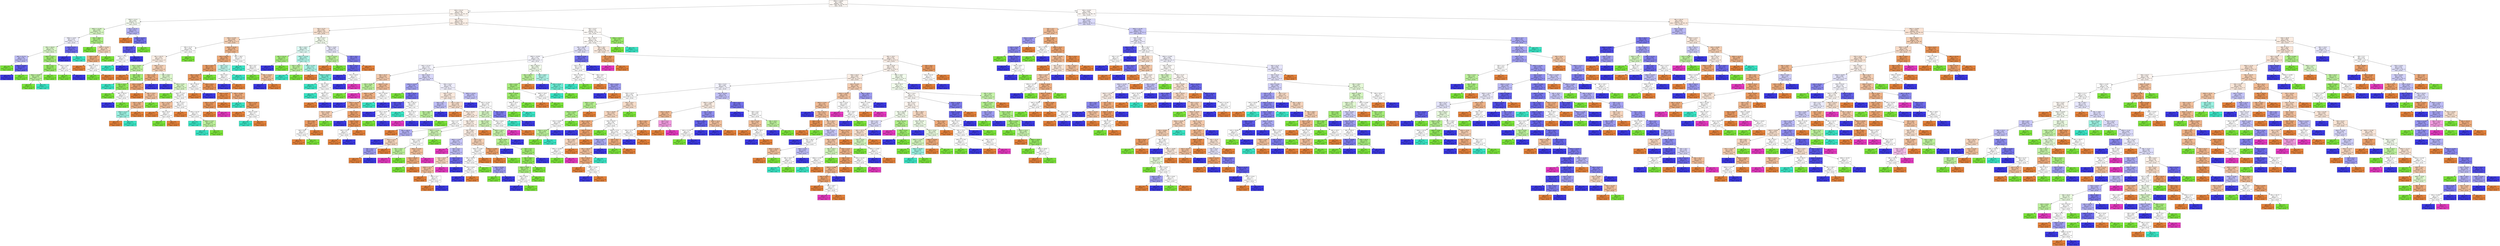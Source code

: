 digraph Tree {
node [shape=box, style="filled", color="black", fontname="helvetica"] ;
edge [fontname="helvetica"] ;
0 [label="HMLD <= 18.695\ngini = 0.692\nsamples = 1535\nvalue = [588, 303, 59, 530, 55]\nclass = 30-40", fillcolor="#fdf8f4"] ;
1 [label="HHD <= 35.115\ngini = 0.726\nsamples = 504\nvalue = [173, 131, 37, 144, 19]\nclass = 30-40", fillcolor="#fdf5ef"] ;
0 -> 1 [labeldistance=2.5, labelangle=45, headlabel="True"] ;
2 [label="HMLD <= 16.14\ngini = 0.657\nsamples = 45\nvalue = [6, 19, 3, 17, 0]\nclass = 20-30", fillcolor="#f6fdf1"] ;
1 -> 2 ;
3 [label="HMLD <= 15.265\ngini = 0.604\nsamples = 34\nvalue = [3, 18, 2, 11, 0]\nclass = 20-30", fillcolor="#d7f7c3"] ;
2 -> 3 ;
4 [label="HMLD <= 14.93\ngini = 0.575\nsamples = 23\nvalue = [0, 10, 2, 11, 0]\nclass = 40-50", fillcolor="#f0f0fd"] ;
3 -> 4 ;
5 [label="HML <= 268.25\ngini = 0.537\nsamples = 18\nvalue = [0, 10, 1, 7, 0]\nclass = 20-30", fillcolor="#dbf8c9"] ;
4 -> 5 ;
6 [label="HML <= 251.75\ngini = 0.48\nsamples = 10\nvalue = [0, 4, 0, 6, 0]\nclass = 40-50", fillcolor="#bebdf6"] ;
5 -> 6 ;
7 [label="gini = 0.0\nsamples = 3\nvalue = [0, 3, 0, 0, 0]\nclass = 20-30", fillcolor="#7be539"] ;
6 -> 7 ;
8 [label="HMLD <= 14.285\ngini = 0.245\nsamples = 7\nvalue = [0, 1, 0, 6, 0]\nclass = 40-50", fillcolor="#5d5ae9"] ;
6 -> 8 ;
9 [label="gini = 0.0\nsamples = 6\nvalue = [0, 0, 0, 6, 0]\nclass = 40-50", fillcolor="#3c39e5"] ;
8 -> 9 ;
10 [label="gini = 0.0\nsamples = 1\nvalue = [0, 1, 0, 0, 0]\nclass = 20-30", fillcolor="#7be539"] ;
8 -> 10 ;
11 [label="HMLD <= 14.71\ngini = 0.406\nsamples = 8\nvalue = [0, 6, 1, 1, 0]\nclass = 20-30", fillcolor="#a1ec72"] ;
5 -> 11 ;
12 [label="HHD <= 34.1\ngini = 0.278\nsamples = 6\nvalue = [0, 5, 1, 0, 0]\nclass = 20-30", fillcolor="#95ea61"] ;
11 -> 12 ;
13 [label="HMLD <= 14.445\ngini = 0.444\nsamples = 3\nvalue = [0, 2, 1, 0, 0]\nclass = 20-30", fillcolor="#bdf29c"] ;
12 -> 13 ;
14 [label="gini = 0.0\nsamples = 2\nvalue = [0, 2, 0, 0, 0]\nclass = 20-30", fillcolor="#7be539"] ;
13 -> 14 ;
15 [label="gini = 0.0\nsamples = 1\nvalue = [0, 0, 1, 0, 0]\nclass = <20", fillcolor="#39e5c5"] ;
13 -> 15 ;
16 [label="gini = 0.0\nsamples = 3\nvalue = [0, 3, 0, 0, 0]\nclass = 20-30", fillcolor="#7be539"] ;
12 -> 16 ;
17 [label="HHD <= 32.98\ngini = 0.5\nsamples = 2\nvalue = [0, 1, 0, 1, 0]\nclass = 20-30", fillcolor="#ffffff"] ;
11 -> 17 ;
18 [label="gini = 0.0\nsamples = 1\nvalue = [0, 1, 0, 0, 0]\nclass = 20-30", fillcolor="#7be539"] ;
17 -> 18 ;
19 [label="gini = 0.0\nsamples = 1\nvalue = [0, 0, 0, 1, 0]\nclass = 40-50", fillcolor="#3c39e5"] ;
17 -> 19 ;
20 [label="HEB <= 47.75\ngini = 0.32\nsamples = 5\nvalue = [0, 0, 1, 4, 0]\nclass = 40-50", fillcolor="#6d6aec"] ;
4 -> 20 ;
21 [label="gini = 0.0\nsamples = 4\nvalue = [0, 0, 0, 4, 0]\nclass = 40-50", fillcolor="#3c39e5"] ;
20 -> 21 ;
22 [label="gini = 0.0\nsamples = 1\nvalue = [0, 0, 1, 0, 0]\nclass = <20", fillcolor="#39e5c5"] ;
20 -> 22 ;
23 [label="HML <= 268.0\ngini = 0.397\nsamples = 11\nvalue = [3, 8, 0, 0, 0]\nclass = 20-30", fillcolor="#acef83"] ;
3 -> 23 ;
24 [label="gini = 0.0\nsamples = 6\nvalue = [0, 6, 0, 0, 0]\nclass = 20-30", fillcolor="#7be539"] ;
23 -> 24 ;
25 [label="HMLD <= 16.045\ngini = 0.48\nsamples = 5\nvalue = [3, 2, 0, 0, 0]\nclass = 30-40", fillcolor="#f6d5bd"] ;
23 -> 25 ;
26 [label="HHD <= 34.8\ngini = 0.375\nsamples = 4\nvalue = [3, 1, 0, 0, 0]\nclass = 30-40", fillcolor="#eeab7b"] ;
25 -> 26 ;
27 [label="gini = 0.0\nsamples = 2\nvalue = [2, 0, 0, 0, 0]\nclass = 30-40", fillcolor="#e58139"] ;
26 -> 27 ;
28 [label="HMLD <= 15.76\ngini = 0.5\nsamples = 2\nvalue = [1, 1, 0, 0, 0]\nclass = 30-40", fillcolor="#ffffff"] ;
26 -> 28 ;
29 [label="gini = 0.0\nsamples = 1\nvalue = [0, 1, 0, 0, 0]\nclass = 20-30", fillcolor="#7be539"] ;
28 -> 29 ;
30 [label="gini = 0.0\nsamples = 1\nvalue = [1, 0, 0, 0, 0]\nclass = 30-40", fillcolor="#e58139"] ;
28 -> 30 ;
31 [label="gini = 0.0\nsamples = 1\nvalue = [0, 1, 0, 0, 0]\nclass = 20-30", fillcolor="#7be539"] ;
25 -> 31 ;
32 [label="HML <= 257.75\ngini = 0.612\nsamples = 11\nvalue = [3, 1, 1, 6, 0]\nclass = 40-50", fillcolor="#b6b5f5"] ;
2 -> 32 ;
33 [label="gini = 0.0\nsamples = 3\nvalue = [3, 0, 0, 0, 0]\nclass = 30-40", fillcolor="#e58139"] ;
32 -> 33 ;
34 [label="HMLD <= 18.525\ngini = 0.406\nsamples = 8\nvalue = [0, 1, 1, 6, 0]\nclass = 40-50", fillcolor="#7472ec"] ;
32 -> 34 ;
35 [label="HEB <= 47.5\ngini = 0.245\nsamples = 7\nvalue = [0, 0, 1, 6, 0]\nclass = 40-50", fillcolor="#5d5ae9"] ;
34 -> 35 ;
36 [label="HMLD <= 17.12\ngini = 0.5\nsamples = 2\nvalue = [0, 0, 1, 1, 0]\nclass = <20", fillcolor="#ffffff"] ;
35 -> 36 ;
37 [label="gini = 0.0\nsamples = 1\nvalue = [0, 0, 1, 0, 0]\nclass = <20", fillcolor="#39e5c5"] ;
36 -> 37 ;
38 [label="gini = 0.0\nsamples = 1\nvalue = [0, 0, 0, 1, 0]\nclass = 40-50", fillcolor="#3c39e5"] ;
36 -> 38 ;
39 [label="gini = 0.0\nsamples = 5\nvalue = [0, 0, 0, 5, 0]\nclass = 40-50", fillcolor="#3c39e5"] ;
35 -> 39 ;
40 [label="gini = 0.0\nsamples = 1\nvalue = [0, 1, 0, 0, 0]\nclass = 20-30", fillcolor="#7be539"] ;
34 -> 40 ;
41 [label="HML <= 277.5\ngini = 0.724\nsamples = 459\nvalue = [167, 112, 34, 127, 19]\nclass = 30-40", fillcolor="#fcf0e7"] ;
1 -> 41 ;
42 [label="HEB <= 52.75\ngini = 0.705\nsamples = 105\nvalue = [45, 27, 18, 13, 2]\nclass = 30-40", fillcolor="#f9e2d1"] ;
41 -> 42 ;
43 [label="HHD <= 37.255\ngini = 0.644\nsamples = 75\nvalue = [39, 18, 11, 6, 1]\nclass = 30-40", fillcolor="#f5d1b6"] ;
42 -> 43 ;
44 [label="HEB <= 51.75\ngini = 0.665\nsamples = 38\nvalue = [15, 15, 5, 3, 0]\nclass = 30-40", fillcolor="#ffffff"] ;
43 -> 44 ;
45 [label="HML <= 263.75\ngini = 0.671\nsamples = 35\nvalue = [15, 12, 5, 3, 0]\nclass = 30-40", fillcolor="#fcefe5"] ;
44 -> 45 ;
46 [label="HHD <= 35.655\ngini = 0.58\nsamples = 10\nvalue = [2, 6, 1, 1, 0]\nclass = 20-30", fillcolor="#bdf29c"] ;
45 -> 46 ;
47 [label="gini = 0.0\nsamples = 2\nvalue = [2, 0, 0, 0, 0]\nclass = 30-40", fillcolor="#e58139"] ;
46 -> 47 ;
48 [label="HEB <= 46.5\ngini = 0.406\nsamples = 8\nvalue = [0, 6, 1, 1, 0]\nclass = 20-30", fillcolor="#a1ec72"] ;
46 -> 48 ;
49 [label="gini = 0.0\nsamples = 1\nvalue = [0, 0, 1, 0, 0]\nclass = <20", fillcolor="#39e5c5"] ;
48 -> 49 ;
50 [label="HML <= 262.5\ngini = 0.245\nsamples = 7\nvalue = [0, 6, 0, 1, 0]\nclass = 20-30", fillcolor="#91e95a"] ;
48 -> 50 ;
51 [label="gini = 0.0\nsamples = 5\nvalue = [0, 5, 0, 0, 0]\nclass = 20-30", fillcolor="#7be539"] ;
50 -> 51 ;
52 [label="HML <= 263.25\ngini = 0.5\nsamples = 2\nvalue = [0, 1, 0, 1, 0]\nclass = 20-30", fillcolor="#ffffff"] ;
50 -> 52 ;
53 [label="gini = 0.0\nsamples = 1\nvalue = [0, 0, 0, 1, 0]\nclass = 40-50", fillcolor="#3c39e5"] ;
52 -> 53 ;
54 [label="gini = 0.0\nsamples = 1\nvalue = [0, 1, 0, 0, 0]\nclass = 20-30", fillcolor="#7be539"] ;
52 -> 54 ;
55 [label="HMLD <= 17.11\ngini = 0.64\nsamples = 25\nvalue = [13, 6, 4, 2, 0]\nclass = 30-40", fillcolor="#f5d1b6"] ;
45 -> 55 ;
56 [label="HHD <= 37.16\ngini = 0.459\nsamples = 14\nvalue = [10, 1, 2, 1, 0]\nclass = 30-40", fillcolor="#eeab7b"] ;
55 -> 56 ;
57 [label="HHD <= 35.995\ngini = 0.379\nsamples = 13\nvalue = [10, 1, 2, 0, 0]\nclass = 30-40", fillcolor="#eca36f"] ;
56 -> 57 ;
58 [label="gini = 0.0\nsamples = 5\nvalue = [5, 0, 0, 0, 0]\nclass = 30-40", fillcolor="#e58139"] ;
57 -> 58 ;
59 [label="HML <= 276.0\ngini = 0.531\nsamples = 8\nvalue = [5, 1, 2, 0, 0]\nclass = 30-40", fillcolor="#f2c09c"] ;
57 -> 59 ;
60 [label="HHD <= 36.97\ngini = 0.408\nsamples = 7\nvalue = [5, 0, 2, 0, 0]\nclass = 30-40", fillcolor="#efb388"] ;
59 -> 60 ;
61 [label="HMLD <= 15.14\ngini = 0.444\nsamples = 3\nvalue = [1, 0, 2, 0, 0]\nclass = <20", fillcolor="#9cf2e2"] ;
60 -> 61 ;
62 [label="gini = 0.0\nsamples = 1\nvalue = [1, 0, 0, 0, 0]\nclass = 30-40", fillcolor="#e58139"] ;
61 -> 62 ;
63 [label="gini = 0.0\nsamples = 2\nvalue = [0, 0, 2, 0, 0]\nclass = <20", fillcolor="#39e5c5"] ;
61 -> 63 ;
64 [label="gini = 0.0\nsamples = 4\nvalue = [4, 0, 0, 0, 0]\nclass = 30-40", fillcolor="#e58139"] ;
60 -> 64 ;
65 [label="gini = 0.0\nsamples = 1\nvalue = [0, 1, 0, 0, 0]\nclass = 20-30", fillcolor="#7be539"] ;
59 -> 65 ;
66 [label="gini = 0.0\nsamples = 1\nvalue = [0, 0, 0, 1, 0]\nclass = 40-50", fillcolor="#3c39e5"] ;
56 -> 66 ;
67 [label="HML <= 270.5\ngini = 0.678\nsamples = 11\nvalue = [3, 5, 2, 1, 0]\nclass = 20-30", fillcolor="#def8ce"] ;
55 -> 67 ;
68 [label="gini = 0.0\nsamples = 1\nvalue = [0, 0, 0, 1, 0]\nclass = 40-50", fillcolor="#3c39e5"] ;
67 -> 68 ;
69 [label="HHD <= 35.95\ngini = 0.62\nsamples = 10\nvalue = [3, 5, 2, 0, 0]\nclass = 20-30", fillcolor="#d9f8c6"] ;
67 -> 69 ;
70 [label="gini = 0.0\nsamples = 2\nvalue = [0, 2, 0, 0, 0]\nclass = 20-30", fillcolor="#7be539"] ;
69 -> 70 ;
71 [label="HMLD <= 17.63\ngini = 0.656\nsamples = 8\nvalue = [3, 3, 2, 0, 0]\nclass = 30-40", fillcolor="#ffffff"] ;
69 -> 71 ;
72 [label="HML <= 275.75\ngini = 0.444\nsamples = 3\nvalue = [2, 1, 0, 0, 0]\nclass = 30-40", fillcolor="#f2c09c"] ;
71 -> 72 ;
73 [label="gini = 0.0\nsamples = 1\nvalue = [1, 0, 0, 0, 0]\nclass = 30-40", fillcolor="#e58139"] ;
72 -> 73 ;
74 [label="HEB <= 50.25\ngini = 0.5\nsamples = 2\nvalue = [1, 1, 0, 0, 0]\nclass = 30-40", fillcolor="#ffffff"] ;
72 -> 74 ;
75 [label="gini = 0.0\nsamples = 1\nvalue = [0, 1, 0, 0, 0]\nclass = 20-30", fillcolor="#7be539"] ;
74 -> 75 ;
76 [label="gini = 0.0\nsamples = 1\nvalue = [1, 0, 0, 0, 0]\nclass = 30-40", fillcolor="#e58139"] ;
74 -> 76 ;
77 [label="HML <= 273.5\ngini = 0.64\nsamples = 5\nvalue = [1, 2, 2, 0, 0]\nclass = 20-30", fillcolor="#ffffff"] ;
71 -> 77 ;
78 [label="gini = 0.0\nsamples = 1\nvalue = [1, 0, 0, 0, 0]\nclass = 30-40", fillcolor="#e58139"] ;
77 -> 78 ;
79 [label="HHD <= 36.725\ngini = 0.5\nsamples = 4\nvalue = [0, 2, 2, 0, 0]\nclass = 20-30", fillcolor="#ffffff"] ;
77 -> 79 ;
80 [label="gini = 0.0\nsamples = 1\nvalue = [0, 0, 1, 0, 0]\nclass = <20", fillcolor="#39e5c5"] ;
79 -> 80 ;
81 [label="HMLD <= 17.87\ngini = 0.444\nsamples = 3\nvalue = [0, 2, 1, 0, 0]\nclass = 20-30", fillcolor="#bdf29c"] ;
79 -> 81 ;
82 [label="gini = 0.0\nsamples = 1\nvalue = [0, 0, 1, 0, 0]\nclass = <20", fillcolor="#39e5c5"] ;
81 -> 82 ;
83 [label="gini = 0.0\nsamples = 2\nvalue = [0, 2, 0, 0, 0]\nclass = 20-30", fillcolor="#7be539"] ;
81 -> 83 ;
84 [label="gini = 0.0\nsamples = 3\nvalue = [0, 3, 0, 0, 0]\nclass = 20-30", fillcolor="#7be539"] ;
44 -> 84 ;
85 [label="HMLD <= 18.165\ngini = 0.539\nsamples = 37\nvalue = [24, 3, 6, 3, 1]\nclass = 30-40", fillcolor="#f0b68c"] ;
43 -> 85 ;
86 [label="HHD <= 40.515\ngini = 0.438\nsamples = 30\nvalue = [22, 1, 4, 2, 1]\nclass = 30-40", fillcolor="#eda876"] ;
85 -> 86 ;
87 [label="HML <= 276.5\ngini = 0.337\nsamples = 26\nvalue = [21, 1, 2, 1, 1]\nclass = 30-40", fillcolor="#ea9b62"] ;
86 -> 87 ;
88 [label="HML <= 251.75\ngini = 0.285\nsamples = 25\nvalue = [21, 0, 2, 1, 1]\nclass = 30-40", fillcolor="#ea975b"] ;
87 -> 88 ;
89 [label="HML <= 250.25\ngini = 0.5\nsamples = 2\nvalue = [1, 0, 0, 1, 0]\nclass = 30-40", fillcolor="#ffffff"] ;
88 -> 89 ;
90 [label="gini = 0.0\nsamples = 1\nvalue = [1, 0, 0, 0, 0]\nclass = 30-40", fillcolor="#e58139"] ;
89 -> 90 ;
91 [label="gini = 0.0\nsamples = 1\nvalue = [0, 0, 0, 1, 0]\nclass = 40-50", fillcolor="#3c39e5"] ;
89 -> 91 ;
92 [label="HHD <= 39.34\ngini = 0.234\nsamples = 23\nvalue = [20, 0, 2, 0, 1]\nclass = 30-40", fillcolor="#e99355"] ;
88 -> 92 ;
93 [label="HHD <= 37.92\ngini = 0.124\nsamples = 15\nvalue = [14, 0, 0, 0, 1]\nclass = 30-40", fillcolor="#e78a47"] ;
92 -> 93 ;
94 [label="HHD <= 37.775\ngini = 0.245\nsamples = 7\nvalue = [6, 0, 0, 0, 1]\nclass = 30-40", fillcolor="#e9965a"] ;
93 -> 94 ;
95 [label="gini = 0.0\nsamples = 6\nvalue = [6, 0, 0, 0, 0]\nclass = 30-40", fillcolor="#e58139"] ;
94 -> 95 ;
96 [label="gini = 0.0\nsamples = 1\nvalue = [0, 0, 0, 0, 1]\nclass = 50+", fillcolor="#e539c0"] ;
94 -> 96 ;
97 [label="gini = 0.0\nsamples = 8\nvalue = [8, 0, 0, 0, 0]\nclass = 30-40", fillcolor="#e58139"] ;
93 -> 97 ;
98 [label="HHD <= 39.385\ngini = 0.375\nsamples = 8\nvalue = [6, 0, 2, 0, 0]\nclass = 30-40", fillcolor="#eeab7b"] ;
92 -> 98 ;
99 [label="gini = 0.0\nsamples = 1\nvalue = [0, 0, 1, 0, 0]\nclass = <20", fillcolor="#39e5c5"] ;
98 -> 99 ;
100 [label="HMLD <= 17.99\ngini = 0.245\nsamples = 7\nvalue = [6, 0, 1, 0, 0]\nclass = 30-40", fillcolor="#e9965a"] ;
98 -> 100 ;
101 [label="gini = 0.0\nsamples = 5\nvalue = [5, 0, 0, 0, 0]\nclass = 30-40", fillcolor="#e58139"] ;
100 -> 101 ;
102 [label="HMLD <= 18.09\ngini = 0.5\nsamples = 2\nvalue = [1, 0, 1, 0, 0]\nclass = 30-40", fillcolor="#ffffff"] ;
100 -> 102 ;
103 [label="gini = 0.0\nsamples = 1\nvalue = [0, 0, 1, 0, 0]\nclass = <20", fillcolor="#39e5c5"] ;
102 -> 103 ;
104 [label="gini = 0.0\nsamples = 1\nvalue = [1, 0, 0, 0, 0]\nclass = 30-40", fillcolor="#e58139"] ;
102 -> 104 ;
105 [label="gini = 0.0\nsamples = 1\nvalue = [0, 1, 0, 0, 0]\nclass = 20-30", fillcolor="#7be539"] ;
87 -> 105 ;
106 [label="HEB <= 51.5\ngini = 0.625\nsamples = 4\nvalue = [1, 0, 2, 1, 0]\nclass = <20", fillcolor="#bdf6ec"] ;
86 -> 106 ;
107 [label="HEB <= 49.5\ngini = 0.5\nsamples = 2\nvalue = [1, 0, 0, 1, 0]\nclass = 30-40", fillcolor="#ffffff"] ;
106 -> 107 ;
108 [label="gini = 0.0\nsamples = 1\nvalue = [0, 0, 0, 1, 0]\nclass = 40-50", fillcolor="#3c39e5"] ;
107 -> 108 ;
109 [label="gini = 0.0\nsamples = 1\nvalue = [1, 0, 0, 0, 0]\nclass = 30-40", fillcolor="#e58139"] ;
107 -> 109 ;
110 [label="gini = 0.0\nsamples = 2\nvalue = [0, 0, 2, 0, 0]\nclass = <20", fillcolor="#39e5c5"] ;
106 -> 110 ;
111 [label="HML <= 266.5\ngini = 0.735\nsamples = 7\nvalue = [2, 2, 2, 1, 0]\nclass = 30-40", fillcolor="#ffffff"] ;
85 -> 111 ;
112 [label="gini = 0.0\nsamples = 2\nvalue = [0, 0, 2, 0, 0]\nclass = <20", fillcolor="#39e5c5"] ;
111 -> 112 ;
113 [label="HEB <= 50.5\ngini = 0.64\nsamples = 5\nvalue = [2, 2, 0, 1, 0]\nclass = 30-40", fillcolor="#ffffff"] ;
111 -> 113 ;
114 [label="gini = 0.0\nsamples = 2\nvalue = [0, 2, 0, 0, 0]\nclass = 20-30", fillcolor="#7be539"] ;
113 -> 114 ;
115 [label="HML <= 274.25\ngini = 0.444\nsamples = 3\nvalue = [2, 0, 0, 1, 0]\nclass = 30-40", fillcolor="#f2c09c"] ;
113 -> 115 ;
116 [label="gini = 0.0\nsamples = 1\nvalue = [0, 0, 0, 1, 0]\nclass = 40-50", fillcolor="#3c39e5"] ;
115 -> 116 ;
117 [label="gini = 0.0\nsamples = 2\nvalue = [2, 0, 0, 0, 0]\nclass = 30-40", fillcolor="#e58139"] ;
115 -> 117 ;
118 [label="HML <= 272.5\ngini = 0.76\nsamples = 30\nvalue = [6, 9, 7, 7, 1]\nclass = 20-30", fillcolor="#f4fdee"] ;
42 -> 118 ;
119 [label="HML <= 263.5\ngini = 0.699\nsamples = 17\nvalue = [3, 5, 7, 2, 0]\nclass = <20", fillcolor="#defbf5"] ;
118 -> 119 ;
120 [label="HML <= 251.25\ngini = 0.375\nsamples = 4\nvalue = [0, 3, 0, 1, 0]\nclass = 20-30", fillcolor="#a7ee7b"] ;
119 -> 120 ;
121 [label="gini = 0.0\nsamples = 1\nvalue = [0, 0, 0, 1, 0]\nclass = 40-50", fillcolor="#3c39e5"] ;
120 -> 121 ;
122 [label="gini = 0.0\nsamples = 3\nvalue = [0, 3, 0, 0, 0]\nclass = 20-30", fillcolor="#7be539"] ;
120 -> 122 ;
123 [label="HMLD <= 16.145\ngini = 0.627\nsamples = 13\nvalue = [3, 2, 7, 1, 0]\nclass = <20", fillcolor="#b0f5e8"] ;
119 -> 123 ;
124 [label="HHD <= 38.33\ngini = 0.444\nsamples = 3\nvalue = [0, 2, 1, 0, 0]\nclass = 20-30", fillcolor="#bdf29c"] ;
123 -> 124 ;
125 [label="gini = 0.0\nsamples = 1\nvalue = [0, 0, 1, 0, 0]\nclass = <20", fillcolor="#39e5c5"] ;
124 -> 125 ;
126 [label="gini = 0.0\nsamples = 2\nvalue = [0, 2, 0, 0, 0]\nclass = 20-30", fillcolor="#7be539"] ;
124 -> 126 ;
127 [label="HHD <= 37.765\ngini = 0.54\nsamples = 10\nvalue = [3, 0, 6, 1, 0]\nclass = <20", fillcolor="#aaf4e6"] ;
123 -> 127 ;
128 [label="gini = 0.0\nsamples = 2\nvalue = [2, 0, 0, 0, 0]\nclass = 30-40", fillcolor="#e58139"] ;
127 -> 128 ;
129 [label="HMLD <= 18.235\ngini = 0.406\nsamples = 8\nvalue = [1, 0, 6, 1, 0]\nclass = <20", fillcolor="#72ecd6"] ;
127 -> 129 ;
130 [label="gini = 0.0\nsamples = 5\nvalue = [0, 0, 5, 0, 0]\nclass = <20", fillcolor="#39e5c5"] ;
129 -> 130 ;
131 [label="HML <= 266.5\ngini = 0.667\nsamples = 3\nvalue = [1, 0, 1, 1, 0]\nclass = 30-40", fillcolor="#ffffff"] ;
129 -> 131 ;
132 [label="gini = 0.0\nsamples = 1\nvalue = [0, 0, 1, 0, 0]\nclass = <20", fillcolor="#39e5c5"] ;
131 -> 132 ;
133 [label="HEB <= 55.0\ngini = 0.5\nsamples = 2\nvalue = [1, 0, 0, 1, 0]\nclass = 30-40", fillcolor="#ffffff"] ;
131 -> 133 ;
134 [label="gini = 0.0\nsamples = 1\nvalue = [1, 0, 0, 0, 0]\nclass = 30-40", fillcolor="#e58139"] ;
133 -> 134 ;
135 [label="gini = 0.0\nsamples = 1\nvalue = [0, 0, 0, 1, 0]\nclass = 40-50", fillcolor="#3c39e5"] ;
133 -> 135 ;
136 [label="HHD <= 39.05\ngini = 0.698\nsamples = 13\nvalue = [3, 4, 0, 5, 1]\nclass = 40-50", fillcolor="#e9e9fc"] ;
118 -> 136 ;
137 [label="HMLD <= 16.575\ngini = 0.444\nsamples = 6\nvalue = [2, 4, 0, 0, 0]\nclass = 20-30", fillcolor="#bdf29c"] ;
136 -> 137 ;
138 [label="gini = 0.0\nsamples = 2\nvalue = [2, 0, 0, 0, 0]\nclass = 30-40", fillcolor="#e58139"] ;
137 -> 138 ;
139 [label="gini = 0.0\nsamples = 4\nvalue = [0, 4, 0, 0, 0]\nclass = 20-30", fillcolor="#7be539"] ;
137 -> 139 ;
140 [label="HEB <= 58.5\ngini = 0.449\nsamples = 7\nvalue = [1, 0, 0, 5, 1]\nclass = 40-50", fillcolor="#7d7bee"] ;
136 -> 140 ;
141 [label="HML <= 275.5\ngini = 0.278\nsamples = 6\nvalue = [0, 0, 0, 5, 1]\nclass = 40-50", fillcolor="#6361ea"] ;
140 -> 141 ;
142 [label="gini = 0.0\nsamples = 4\nvalue = [0, 0, 0, 4, 0]\nclass = 40-50", fillcolor="#3c39e5"] ;
141 -> 142 ;
143 [label="HHD <= 39.875\ngini = 0.5\nsamples = 2\nvalue = [0, 0, 0, 1, 1]\nclass = 40-50", fillcolor="#ffffff"] ;
141 -> 143 ;
144 [label="gini = 0.0\nsamples = 1\nvalue = [0, 0, 0, 1, 0]\nclass = 40-50", fillcolor="#3c39e5"] ;
143 -> 144 ;
145 [label="gini = 0.0\nsamples = 1\nvalue = [0, 0, 0, 0, 1]\nclass = 50+", fillcolor="#e539c0"] ;
143 -> 145 ;
146 [label="gini = 0.0\nsamples = 1\nvalue = [1, 0, 0, 0, 0]\nclass = 30-40", fillcolor="#e58139"] ;
140 -> 146 ;
147 [label="HEB <= 63.25\ngini = 0.716\nsamples = 354\nvalue = [122, 85, 16, 114, 17]\nclass = 30-40", fillcolor="#fefbf8"] ;
41 -> 147 ;
148 [label="HML <= 292.75\ngini = 0.713\nsamples = 349\nvalue = [122, 81, 15, 114, 17]\nclass = 30-40", fillcolor="#fefbf8"] ;
147 -> 148 ;
149 [label="HML <= 290.75\ngini = 0.719\nsamples = 145\nvalue = [40, 34, 9, 55, 7]\nclass = 40-50", fillcolor="#e3e3fb"] ;
148 -> 149 ;
150 [label="HMLD <= 18.395\ngini = 0.731\nsamples = 128\nvalue = [38, 33, 8, 42, 7]\nclass = 40-50", fillcolor="#f6f6fe"] ;
149 -> 150 ;
151 [label="HHD <= 37.115\ngini = 0.712\nsamples = 113\nvalue = [36, 27, 3, 40, 7]\nclass = 40-50", fillcolor="#f5f5fe"] ;
150 -> 151 ;
152 [label="HEB <= 45.75\ngini = 0.632\nsamples = 24\nvalue = [13, 5, 1, 4, 1]\nclass = 30-40", fillcolor="#f4caac"] ;
151 -> 152 ;
153 [label="HHD <= 36.48\ngini = 0.444\nsamples = 3\nvalue = [0, 2, 0, 0, 1]\nclass = 20-30", fillcolor="#bdf29c"] ;
152 -> 153 ;
154 [label="gini = 0.0\nsamples = 2\nvalue = [0, 2, 0, 0, 0]\nclass = 20-30", fillcolor="#7be539"] ;
153 -> 154 ;
155 [label="gini = 0.0\nsamples = 1\nvalue = [0, 0, 0, 0, 1]\nclass = 50+", fillcolor="#e539c0"] ;
153 -> 155 ;
156 [label="HMLD <= 17.98\ngini = 0.558\nsamples = 21\nvalue = [13, 3, 1, 4, 0]\nclass = 30-40", fillcolor="#f1bc96"] ;
152 -> 156 ;
157 [label="HMLD <= 13.99\ngini = 0.482\nsamples = 19\nvalue = [13, 3, 0, 3, 0]\nclass = 30-40", fillcolor="#efb083"] ;
156 -> 157 ;
158 [label="gini = 0.0\nsamples = 1\nvalue = [0, 0, 0, 1, 0]\nclass = 40-50", fillcolor="#3c39e5"] ;
157 -> 158 ;
159 [label="HMLD <= 16.715\ngini = 0.438\nsamples = 18\nvalue = [13, 3, 0, 2, 0]\nclass = 30-40", fillcolor="#eeab7b"] ;
157 -> 159 ;
160 [label="HHD <= 36.465\ngini = 0.469\nsamples = 8\nvalue = [5, 3, 0, 0, 0]\nclass = 30-40", fillcolor="#f5cdb0"] ;
159 -> 160 ;
161 [label="HEB <= 49.5\ngini = 0.278\nsamples = 6\nvalue = [5, 1, 0, 0, 0]\nclass = 30-40", fillcolor="#ea9a61"] ;
160 -> 161 ;
162 [label="HEB <= 48.0\ngini = 0.5\nsamples = 2\nvalue = [1, 1, 0, 0, 0]\nclass = 30-40", fillcolor="#ffffff"] ;
161 -> 162 ;
163 [label="gini = 0.0\nsamples = 1\nvalue = [1, 0, 0, 0, 0]\nclass = 30-40", fillcolor="#e58139"] ;
162 -> 163 ;
164 [label="gini = 0.0\nsamples = 1\nvalue = [0, 1, 0, 0, 0]\nclass = 20-30", fillcolor="#7be539"] ;
162 -> 164 ;
165 [label="gini = 0.0\nsamples = 4\nvalue = [4, 0, 0, 0, 0]\nclass = 30-40", fillcolor="#e58139"] ;
161 -> 165 ;
166 [label="gini = 0.0\nsamples = 2\nvalue = [0, 2, 0, 0, 0]\nclass = 20-30", fillcolor="#7be539"] ;
160 -> 166 ;
167 [label="HML <= 278.5\ngini = 0.32\nsamples = 10\nvalue = [8, 0, 0, 2, 0]\nclass = 30-40", fillcolor="#eca06a"] ;
159 -> 167 ;
168 [label="gini = 0.0\nsamples = 1\nvalue = [0, 0, 0, 1, 0]\nclass = 40-50", fillcolor="#3c39e5"] ;
167 -> 168 ;
169 [label="HHD <= 35.45\ngini = 0.198\nsamples = 9\nvalue = [8, 0, 0, 1, 0]\nclass = 30-40", fillcolor="#e89152"] ;
167 -> 169 ;
170 [label="HHD <= 35.15\ngini = 0.5\nsamples = 2\nvalue = [1, 0, 0, 1, 0]\nclass = 30-40", fillcolor="#ffffff"] ;
169 -> 170 ;
171 [label="gini = 0.0\nsamples = 1\nvalue = [1, 0, 0, 0, 0]\nclass = 30-40", fillcolor="#e58139"] ;
170 -> 171 ;
172 [label="gini = 0.0\nsamples = 1\nvalue = [0, 0, 0, 1, 0]\nclass = 40-50", fillcolor="#3c39e5"] ;
170 -> 172 ;
173 [label="gini = 0.0\nsamples = 7\nvalue = [7, 0, 0, 0, 0]\nclass = 30-40", fillcolor="#e58139"] ;
169 -> 173 ;
174 [label="HHD <= 36.655\ngini = 0.5\nsamples = 2\nvalue = [0, 0, 1, 1, 0]\nclass = <20", fillcolor="#ffffff"] ;
156 -> 174 ;
175 [label="gini = 0.0\nsamples = 1\nvalue = [0, 0, 1, 0, 0]\nclass = <20", fillcolor="#39e5c5"] ;
174 -> 175 ;
176 [label="gini = 0.0\nsamples = 1\nvalue = [0, 0, 0, 1, 0]\nclass = 40-50", fillcolor="#3c39e5"] ;
174 -> 176 ;
177 [label="HEB <= 50.75\ngini = 0.703\nsamples = 89\nvalue = [23, 22, 2, 36, 6]\nclass = 40-50", fillcolor="#d9d8fa"] ;
151 -> 177 ;
178 [label="HMLD <= 15.675\ngini = 0.56\nsamples = 15\nvalue = [0, 4, 1, 9, 1]\nclass = 40-50", fillcolor="#a6a5f3"] ;
177 -> 178 ;
179 [label="gini = 0.0\nsamples = 3\nvalue = [0, 3, 0, 0, 0]\nclass = 20-30", fillcolor="#7be539"] ;
178 -> 179 ;
180 [label="HHD <= 40.16\ngini = 0.417\nsamples = 12\nvalue = [0, 1, 1, 9, 1]\nclass = 40-50", fillcolor="#716fec"] ;
178 -> 180 ;
181 [label="HEB <= 49.25\ngini = 0.198\nsamples = 9\nvalue = [0, 1, 0, 8, 0]\nclass = 40-50", fillcolor="#5452e8"] ;
180 -> 181 ;
182 [label="gini = 0.0\nsamples = 7\nvalue = [0, 0, 0, 7, 0]\nclass = 40-50", fillcolor="#3c39e5"] ;
181 -> 182 ;
183 [label="HEB <= 49.75\ngini = 0.5\nsamples = 2\nvalue = [0, 1, 0, 1, 0]\nclass = 20-30", fillcolor="#ffffff"] ;
181 -> 183 ;
184 [label="gini = 0.0\nsamples = 1\nvalue = [0, 1, 0, 0, 0]\nclass = 20-30", fillcolor="#7be539"] ;
183 -> 184 ;
185 [label="gini = 0.0\nsamples = 1\nvalue = [0, 0, 0, 1, 0]\nclass = 40-50", fillcolor="#3c39e5"] ;
183 -> 185 ;
186 [label="HML <= 285.75\ngini = 0.667\nsamples = 3\nvalue = [0, 0, 1, 1, 1]\nclass = <20", fillcolor="#ffffff"] ;
180 -> 186 ;
187 [label="gini = 0.0\nsamples = 1\nvalue = [0, 0, 1, 0, 0]\nclass = <20", fillcolor="#39e5c5"] ;
186 -> 187 ;
188 [label="HEB <= 49.75\ngini = 0.5\nsamples = 2\nvalue = [0, 0, 0, 1, 1]\nclass = 40-50", fillcolor="#ffffff"] ;
186 -> 188 ;
189 [label="gini = 0.0\nsamples = 1\nvalue = [0, 0, 0, 0, 1]\nclass = 50+", fillcolor="#e539c0"] ;
188 -> 189 ;
190 [label="gini = 0.0\nsamples = 1\nvalue = [0, 0, 0, 1, 0]\nclass = 40-50", fillcolor="#3c39e5"] ;
188 -> 190 ;
191 [label="HEB <= 54.25\ngini = 0.706\nsamples = 74\nvalue = [23, 18, 1, 27, 5]\nclass = 40-50", fillcolor="#f0effd"] ;
177 -> 191 ;
192 [label="HHD <= 37.64\ngini = 0.691\nsamples = 51\nvalue = [21, 11, 0, 15, 4]\nclass = 30-40", fillcolor="#fbeade"] ;
191 -> 192 ;
193 [label="HEB <= 52.5\ngini = 0.48\nsamples = 5\nvalue = [0, 2, 0, 3, 0]\nclass = 40-50", fillcolor="#bebdf6"] ;
192 -> 193 ;
194 [label="HML <= 280.5\ngini = 0.444\nsamples = 3\nvalue = [0, 2, 0, 1, 0]\nclass = 20-30", fillcolor="#bdf29c"] ;
193 -> 194 ;
195 [label="gini = 0.0\nsamples = 1\nvalue = [0, 0, 0, 1, 0]\nclass = 40-50", fillcolor="#3c39e5"] ;
194 -> 195 ;
196 [label="gini = 0.0\nsamples = 2\nvalue = [0, 2, 0, 0, 0]\nclass = 20-30", fillcolor="#7be539"] ;
194 -> 196 ;
197 [label="gini = 0.0\nsamples = 2\nvalue = [0, 0, 0, 2, 0]\nclass = 40-50", fillcolor="#3c39e5"] ;
193 -> 197 ;
198 [label="HML <= 278.5\ngini = 0.678\nsamples = 46\nvalue = [21, 9, 0, 12, 4]\nclass = 30-40", fillcolor="#f8decb"] ;
192 -> 198 ;
199 [label="gini = 0.0\nsamples = 4\nvalue = [4, 0, 0, 0, 0]\nclass = 30-40", fillcolor="#e58139"] ;
198 -> 199 ;
200 [label="HHD <= 38.435\ngini = 0.7\nsamples = 42\nvalue = [17, 9, 0, 12, 4]\nclass = 30-40", fillcolor="#fbeade"] ;
198 -> 200 ;
201 [label="HHD <= 37.7\ngini = 0.5\nsamples = 10\nvalue = [5, 0, 0, 5, 0]\nclass = 30-40", fillcolor="#ffffff"] ;
200 -> 201 ;
202 [label="gini = 0.0\nsamples = 2\nvalue = [2, 0, 0, 0, 0]\nclass = 30-40", fillcolor="#e58139"] ;
201 -> 202 ;
203 [label="HML <= 280.75\ngini = 0.469\nsamples = 8\nvalue = [3, 0, 0, 5, 0]\nclass = 40-50", fillcolor="#b1b0f5"] ;
201 -> 203 ;
204 [label="gini = 0.0\nsamples = 3\nvalue = [0, 0, 0, 3, 0]\nclass = 40-50", fillcolor="#3c39e5"] ;
203 -> 204 ;
205 [label="HMLD <= 17.16\ngini = 0.48\nsamples = 5\nvalue = [3, 0, 0, 2, 0]\nclass = 30-40", fillcolor="#f6d5bd"] ;
203 -> 205 ;
206 [label="HEB <= 51.5\ngini = 0.444\nsamples = 3\nvalue = [1, 0, 0, 2, 0]\nclass = 40-50", fillcolor="#9e9cf2"] ;
205 -> 206 ;
207 [label="gini = 0.0\nsamples = 1\nvalue = [1, 0, 0, 0, 0]\nclass = 30-40", fillcolor="#e58139"] ;
206 -> 207 ;
208 [label="gini = 0.0\nsamples = 2\nvalue = [0, 0, 0, 2, 0]\nclass = 40-50", fillcolor="#3c39e5"] ;
206 -> 208 ;
209 [label="gini = 0.0\nsamples = 2\nvalue = [2, 0, 0, 0, 0]\nclass = 30-40", fillcolor="#e58139"] ;
205 -> 209 ;
210 [label="HML <= 282.5\ngini = 0.717\nsamples = 32\nvalue = [12, 9, 0, 7, 4]\nclass = 30-40", fillcolor="#fcefe5"] ;
200 -> 210 ;
211 [label="HMLD <= 17.355\ngini = 0.595\nsamples = 11\nvalue = [3, 6, 0, 0, 2]\nclass = 20-30", fillcolor="#cef5b5"] ;
210 -> 211 ;
212 [label="HMLD <= 16.035\ngini = 0.656\nsamples = 8\nvalue = [3, 3, 0, 0, 2]\nclass = 30-40", fillcolor="#ffffff"] ;
211 -> 212 ;
213 [label="HML <= 279.5\ngini = 0.444\nsamples = 3\nvalue = [0, 2, 0, 0, 1]\nclass = 20-30", fillcolor="#bdf29c"] ;
212 -> 213 ;
214 [label="gini = 0.0\nsamples = 1\nvalue = [0, 0, 0, 0, 1]\nclass = 50+", fillcolor="#e539c0"] ;
213 -> 214 ;
215 [label="gini = 0.0\nsamples = 2\nvalue = [0, 2, 0, 0, 0]\nclass = 20-30", fillcolor="#7be539"] ;
213 -> 215 ;
216 [label="HMLD <= 17.025\ngini = 0.56\nsamples = 5\nvalue = [3, 1, 0, 0, 1]\nclass = 30-40", fillcolor="#f2c09c"] ;
212 -> 216 ;
217 [label="HHD <= 38.975\ngini = 0.375\nsamples = 4\nvalue = [3, 1, 0, 0, 0]\nclass = 30-40", fillcolor="#eeab7b"] ;
216 -> 217 ;
218 [label="gini = 0.0\nsamples = 1\nvalue = [0, 1, 0, 0, 0]\nclass = 20-30", fillcolor="#7be539"] ;
217 -> 218 ;
219 [label="gini = 0.0\nsamples = 3\nvalue = [3, 0, 0, 0, 0]\nclass = 30-40", fillcolor="#e58139"] ;
217 -> 219 ;
220 [label="gini = 0.0\nsamples = 1\nvalue = [0, 0, 0, 0, 1]\nclass = 50+", fillcolor="#e539c0"] ;
216 -> 220 ;
221 [label="gini = 0.0\nsamples = 3\nvalue = [0, 3, 0, 0, 0]\nclass = 20-30", fillcolor="#7be539"] ;
211 -> 221 ;
222 [label="HML <= 286.5\ngini = 0.676\nsamples = 21\nvalue = [9, 3, 0, 7, 2]\nclass = 30-40", fillcolor="#fbede3"] ;
210 -> 222 ;
223 [label="HMLD <= 15.58\ngini = 0.62\nsamples = 10\nvalue = [3, 0, 0, 5, 2]\nclass = 40-50", fillcolor="#c7c6f8"] ;
222 -> 223 ;
224 [label="gini = 0.0\nsamples = 1\nvalue = [0, 0, 0, 0, 1]\nclass = 50+", fillcolor="#e539c0"] ;
223 -> 224 ;
225 [label="HEB <= 52.5\ngini = 0.568\nsamples = 9\nvalue = [3, 0, 0, 5, 1]\nclass = 40-50", fillcolor="#bebdf6"] ;
223 -> 225 ;
226 [label="HHD <= 40.93\ngini = 0.625\nsamples = 4\nvalue = [2, 0, 0, 1, 1]\nclass = 30-40", fillcolor="#f6d5bd"] ;
225 -> 226 ;
227 [label="HMLD <= 16.73\ngini = 0.444\nsamples = 3\nvalue = [2, 0, 0, 1, 0]\nclass = 30-40", fillcolor="#f2c09c"] ;
226 -> 227 ;
228 [label="gini = 0.0\nsamples = 1\nvalue = [1, 0, 0, 0, 0]\nclass = 30-40", fillcolor="#e58139"] ;
227 -> 228 ;
229 [label="HEB <= 51.5\ngini = 0.5\nsamples = 2\nvalue = [1, 0, 0, 1, 0]\nclass = 30-40", fillcolor="#ffffff"] ;
227 -> 229 ;
230 [label="gini = 0.0\nsamples = 1\nvalue = [1, 0, 0, 0, 0]\nclass = 30-40", fillcolor="#e58139"] ;
229 -> 230 ;
231 [label="gini = 0.0\nsamples = 1\nvalue = [0, 0, 0, 1, 0]\nclass = 40-50", fillcolor="#3c39e5"] ;
229 -> 231 ;
232 [label="gini = 0.0\nsamples = 1\nvalue = [0, 0, 0, 0, 1]\nclass = 50+", fillcolor="#e539c0"] ;
226 -> 232 ;
233 [label="HEB <= 53.5\ngini = 0.32\nsamples = 5\nvalue = [1, 0, 0, 4, 0]\nclass = 40-50", fillcolor="#6d6aec"] ;
225 -> 233 ;
234 [label="gini = 0.0\nsamples = 3\nvalue = [0, 0, 0, 3, 0]\nclass = 40-50", fillcolor="#3c39e5"] ;
233 -> 234 ;
235 [label="HHD <= 40.08\ngini = 0.5\nsamples = 2\nvalue = [1, 0, 0, 1, 0]\nclass = 30-40", fillcolor="#ffffff"] ;
233 -> 235 ;
236 [label="gini = 0.0\nsamples = 1\nvalue = [0, 0, 0, 1, 0]\nclass = 40-50", fillcolor="#3c39e5"] ;
235 -> 236 ;
237 [label="gini = 0.0\nsamples = 1\nvalue = [1, 0, 0, 0, 0]\nclass = 30-40", fillcolor="#e58139"] ;
235 -> 237 ;
238 [label="HEB <= 52.5\ngini = 0.595\nsamples = 11\nvalue = [6, 3, 0, 2, 0]\nclass = 30-40", fillcolor="#f5d0b5"] ;
222 -> 238 ;
239 [label="HMLD <= 17.865\ngini = 0.667\nsamples = 6\nvalue = [2, 2, 0, 2, 0]\nclass = 30-40", fillcolor="#ffffff"] ;
238 -> 239 ;
240 [label="HML <= 287.25\ngini = 0.5\nsamples = 4\nvalue = [0, 2, 0, 2, 0]\nclass = 20-30", fillcolor="#ffffff"] ;
239 -> 240 ;
241 [label="gini = 0.0\nsamples = 1\nvalue = [0, 1, 0, 0, 0]\nclass = 20-30", fillcolor="#7be539"] ;
240 -> 241 ;
242 [label="HHD <= 39.505\ngini = 0.444\nsamples = 3\nvalue = [0, 1, 0, 2, 0]\nclass = 40-50", fillcolor="#9e9cf2"] ;
240 -> 242 ;
243 [label="gini = 0.0\nsamples = 1\nvalue = [0, 1, 0, 0, 0]\nclass = 20-30", fillcolor="#7be539"] ;
242 -> 243 ;
244 [label="gini = 0.0\nsamples = 2\nvalue = [0, 0, 0, 2, 0]\nclass = 40-50", fillcolor="#3c39e5"] ;
242 -> 244 ;
245 [label="gini = 0.0\nsamples = 2\nvalue = [2, 0, 0, 0, 0]\nclass = 30-40", fillcolor="#e58139"] ;
239 -> 245 ;
246 [label="HMLD <= 17.695\ngini = 0.32\nsamples = 5\nvalue = [4, 1, 0, 0, 0]\nclass = 30-40", fillcolor="#eca06a"] ;
238 -> 246 ;
247 [label="gini = 0.0\nsamples = 4\nvalue = [4, 0, 0, 0, 0]\nclass = 30-40", fillcolor="#e58139"] ;
246 -> 247 ;
248 [label="gini = 0.0\nsamples = 1\nvalue = [0, 1, 0, 0, 0]\nclass = 20-30", fillcolor="#7be539"] ;
246 -> 248 ;
249 [label="HMLD <= 16.915\ngini = 0.624\nsamples = 23\nvalue = [2, 7, 1, 12, 1]\nclass = 40-50", fillcolor="#c2c1f7"] ;
191 -> 249 ;
250 [label="gini = 0.0\nsamples = 5\nvalue = [0, 0, 0, 5, 0]\nclass = 40-50", fillcolor="#3c39e5"] ;
249 -> 250 ;
251 [label="HHD <= 41.555\ngini = 0.679\nsamples = 18\nvalue = [2, 7, 1, 7, 1]\nclass = 20-30", fillcolor="#ffffff"] ;
249 -> 251 ;
252 [label="HEB <= 58.5\ngini = 0.643\nsamples = 14\nvalue = [2, 7, 0, 4, 1]\nclass = 20-30", fillcolor="#d7f7c4"] ;
251 -> 252 ;
253 [label="HML <= 279.5\ngini = 0.542\nsamples = 12\nvalue = [1, 7, 0, 4, 0]\nclass = 20-30", fillcolor="#cef5b5"] ;
252 -> 253 ;
254 [label="gini = 0.0\nsamples = 1\nvalue = [1, 0, 0, 0, 0]\nclass = 30-40", fillcolor="#e58139"] ;
253 -> 254 ;
255 [label="HMLD <= 18.25\ngini = 0.463\nsamples = 11\nvalue = [0, 7, 0, 4, 0]\nclass = 20-30", fillcolor="#c6f4aa"] ;
253 -> 255 ;
256 [label="HHD <= 39.49\ngini = 0.42\nsamples = 10\nvalue = [0, 7, 0, 3, 0]\nclass = 20-30", fillcolor="#b4f08e"] ;
255 -> 256 ;
257 [label="gini = 0.0\nsamples = 1\nvalue = [0, 0, 0, 1, 0]\nclass = 40-50", fillcolor="#3c39e5"] ;
256 -> 257 ;
258 [label="HEB <= 57.5\ngini = 0.346\nsamples = 9\nvalue = [0, 7, 0, 2, 0]\nclass = 20-30", fillcolor="#a1ec72"] ;
256 -> 258 ;
259 [label="HML <= 286.5\ngini = 0.219\nsamples = 8\nvalue = [0, 7, 0, 1, 0]\nclass = 20-30", fillcolor="#8ee955"] ;
258 -> 259 ;
260 [label="HMLD <= 18.09\ngini = 0.375\nsamples = 4\nvalue = [0, 3, 0, 1, 0]\nclass = 20-30", fillcolor="#a7ee7b"] ;
259 -> 260 ;
261 [label="HHD <= 40.36\ngini = 0.5\nsamples = 2\nvalue = [0, 1, 0, 1, 0]\nclass = 20-30", fillcolor="#ffffff"] ;
260 -> 261 ;
262 [label="gini = 0.0\nsamples = 1\nvalue = [0, 0, 0, 1, 0]\nclass = 40-50", fillcolor="#3c39e5"] ;
261 -> 262 ;
263 [label="gini = 0.0\nsamples = 1\nvalue = [0, 1, 0, 0, 0]\nclass = 20-30", fillcolor="#7be539"] ;
261 -> 263 ;
264 [label="gini = 0.0\nsamples = 2\nvalue = [0, 2, 0, 0, 0]\nclass = 20-30", fillcolor="#7be539"] ;
260 -> 264 ;
265 [label="gini = 0.0\nsamples = 4\nvalue = [0, 4, 0, 0, 0]\nclass = 20-30", fillcolor="#7be539"] ;
259 -> 265 ;
266 [label="gini = 0.0\nsamples = 1\nvalue = [0, 0, 0, 1, 0]\nclass = 40-50", fillcolor="#3c39e5"] ;
258 -> 266 ;
267 [label="gini = 0.0\nsamples = 1\nvalue = [0, 0, 0, 1, 0]\nclass = 40-50", fillcolor="#3c39e5"] ;
255 -> 267 ;
268 [label="HHD <= 40.09\ngini = 0.5\nsamples = 2\nvalue = [1, 0, 0, 0, 1]\nclass = 30-40", fillcolor="#ffffff"] ;
252 -> 268 ;
269 [label="gini = 0.0\nsamples = 1\nvalue = [0, 0, 0, 0, 1]\nclass = 50+", fillcolor="#e539c0"] ;
268 -> 269 ;
270 [label="gini = 0.0\nsamples = 1\nvalue = [1, 0, 0, 0, 0]\nclass = 30-40", fillcolor="#e58139"] ;
268 -> 270 ;
271 [label="HML <= 283.0\ngini = 0.375\nsamples = 4\nvalue = [0, 0, 1, 3, 0]\nclass = 40-50", fillcolor="#7d7bee"] ;
251 -> 271 ;
272 [label="gini = 0.0\nsamples = 1\nvalue = [0, 0, 1, 0, 0]\nclass = <20", fillcolor="#39e5c5"] ;
271 -> 272 ;
273 [label="gini = 0.0\nsamples = 3\nvalue = [0, 0, 0, 3, 0]\nclass = 40-50", fillcolor="#3c39e5"] ;
271 -> 273 ;
274 [label="HML <= 285.75\ngini = 0.693\nsamples = 15\nvalue = [2, 6, 5, 2, 0]\nclass = 20-30", fillcolor="#f2fceb"] ;
150 -> 274 ;
275 [label="HML <= 283.75\ngini = 0.531\nsamples = 8\nvalue = [2, 5, 1, 0, 0]\nclass = 20-30", fillcolor="#bdf29c"] ;
274 -> 275 ;
276 [label="HHD <= 42.63\ngini = 0.449\nsamples = 7\nvalue = [1, 5, 1, 0, 0]\nclass = 20-30", fillcolor="#a7ee7b"] ;
275 -> 276 ;
277 [label="HMLD <= 18.605\ngini = 0.32\nsamples = 5\nvalue = [0, 4, 1, 0, 0]\nclass = 20-30", fillcolor="#9cec6a"] ;
276 -> 277 ;
278 [label="HMLD <= 18.57\ngini = 0.5\nsamples = 2\nvalue = [0, 1, 1, 0, 0]\nclass = 20-30", fillcolor="#ffffff"] ;
277 -> 278 ;
279 [label="gini = 0.0\nsamples = 1\nvalue = [0, 1, 0, 0, 0]\nclass = 20-30", fillcolor="#7be539"] ;
278 -> 279 ;
280 [label="gini = 0.0\nsamples = 1\nvalue = [0, 0, 1, 0, 0]\nclass = <20", fillcolor="#39e5c5"] ;
278 -> 280 ;
281 [label="gini = 0.0\nsamples = 3\nvalue = [0, 3, 0, 0, 0]\nclass = 20-30", fillcolor="#7be539"] ;
277 -> 281 ;
282 [label="HMLD <= 18.67\ngini = 0.5\nsamples = 2\nvalue = [1, 1, 0, 0, 0]\nclass = 30-40", fillcolor="#ffffff"] ;
276 -> 282 ;
283 [label="gini = 0.0\nsamples = 1\nvalue = [1, 0, 0, 0, 0]\nclass = 30-40", fillcolor="#e58139"] ;
282 -> 283 ;
284 [label="gini = 0.0\nsamples = 1\nvalue = [0, 1, 0, 0, 0]\nclass = 20-30", fillcolor="#7be539"] ;
282 -> 284 ;
285 [label="gini = 0.0\nsamples = 1\nvalue = [1, 0, 0, 0, 0]\nclass = 30-40", fillcolor="#e58139"] ;
275 -> 285 ;
286 [label="HHD <= 38.91\ngini = 0.571\nsamples = 7\nvalue = [0, 1, 4, 2, 0]\nclass = <20", fillcolor="#b0f5e8"] ;
274 -> 286 ;
287 [label="gini = 0.0\nsamples = 2\nvalue = [0, 0, 0, 2, 0]\nclass = 40-50", fillcolor="#3c39e5"] ;
286 -> 287 ;
288 [label="HHD <= 41.64\ngini = 0.32\nsamples = 5\nvalue = [0, 1, 4, 0, 0]\nclass = <20", fillcolor="#6aecd4"] ;
286 -> 288 ;
289 [label="gini = 0.0\nsamples = 4\nvalue = [0, 0, 4, 0, 0]\nclass = <20", fillcolor="#39e5c5"] ;
288 -> 289 ;
290 [label="gini = 0.0\nsamples = 1\nvalue = [0, 1, 0, 0, 0]\nclass = 20-30", fillcolor="#7be539"] ;
288 -> 290 ;
291 [label="HMLD <= 17.06\ngini = 0.394\nsamples = 17\nvalue = [2, 1, 1, 13, 0]\nclass = 40-50", fillcolor="#706eec"] ;
149 -> 291 ;
292 [label="HHD <= 38.37\ngini = 0.722\nsamples = 6\nvalue = [2, 1, 1, 2, 0]\nclass = 30-40", fillcolor="#ffffff"] ;
291 -> 292 ;
293 [label="HHD <= 37.395\ngini = 0.5\nsamples = 2\nvalue = [0, 1, 1, 0, 0]\nclass = 20-30", fillcolor="#ffffff"] ;
292 -> 293 ;
294 [label="gini = 0.0\nsamples = 1\nvalue = [0, 0, 1, 0, 0]\nclass = <20", fillcolor="#39e5c5"] ;
293 -> 294 ;
295 [label="gini = 0.0\nsamples = 1\nvalue = [0, 1, 0, 0, 0]\nclass = 20-30", fillcolor="#7be539"] ;
293 -> 295 ;
296 [label="HEB <= 49.0\ngini = 0.5\nsamples = 4\nvalue = [2, 0, 0, 2, 0]\nclass = 30-40", fillcolor="#ffffff"] ;
292 -> 296 ;
297 [label="gini = 0.0\nsamples = 1\nvalue = [1, 0, 0, 0, 0]\nclass = 30-40", fillcolor="#e58139"] ;
296 -> 297 ;
298 [label="HHD <= 40.46\ngini = 0.444\nsamples = 3\nvalue = [1, 0, 0, 2, 0]\nclass = 40-50", fillcolor="#9e9cf2"] ;
296 -> 298 ;
299 [label="gini = 0.0\nsamples = 2\nvalue = [0, 0, 0, 2, 0]\nclass = 40-50", fillcolor="#3c39e5"] ;
298 -> 299 ;
300 [label="gini = 0.0\nsamples = 1\nvalue = [1, 0, 0, 0, 0]\nclass = 30-40", fillcolor="#e58139"] ;
298 -> 300 ;
301 [label="gini = 0.0\nsamples = 11\nvalue = [0, 0, 0, 11, 0]\nclass = 40-50", fillcolor="#3c39e5"] ;
291 -> 301 ;
302 [label="HEB <= 48.5\ngini = 0.698\nsamples = 204\nvalue = [82, 47, 6, 59, 10]\nclass = 30-40", fillcolor="#fbebe0"] ;
148 -> 302 ;
303 [label="HHD <= 36.53\ngini = 0.245\nsamples = 7\nvalue = [6, 0, 0, 0, 1]\nclass = 30-40", fillcolor="#e9965a"] ;
302 -> 303 ;
304 [label="gini = 0.0\nsamples = 1\nvalue = [0, 0, 0, 0, 1]\nclass = 50+", fillcolor="#e539c0"] ;
303 -> 304 ;
305 [label="gini = 0.0\nsamples = 6\nvalue = [6, 0, 0, 0, 0]\nclass = 30-40", fillcolor="#e58139"] ;
303 -> 305 ;
306 [label="HML <= 334.5\ngini = 0.702\nsamples = 197\nvalue = [76, 47, 6, 59, 9]\nclass = 30-40", fillcolor="#fcefe7"] ;
302 -> 306 ;
307 [label="HHD <= 42.29\ngini = 0.706\nsamples = 191\nvalue = [71, 47, 6, 58, 9]\nclass = 30-40", fillcolor="#fcf3ec"] ;
306 -> 307 ;
308 [label="HHD <= 40.32\ngini = 0.693\nsamples = 127\nvalue = [52, 24, 4, 40, 7]\nclass = 30-40", fillcolor="#fbeee4"] ;
307 -> 308 ;
309 [label="HEB <= 53.25\ngini = 0.691\nsamples = 79\nvalue = [27, 17, 2, 30, 3]\nclass = 40-50", fillcolor="#f4f4fe"] ;
308 -> 309 ;
310 [label="HHD <= 36.78\ngini = 0.701\nsamples = 40\nvalue = [14, 14, 2, 9, 1]\nclass = 30-40", fillcolor="#ffffff"] ;
309 -> 310 ;
311 [label="HMLD <= 17.82\ngini = 0.545\nsamples = 11\nvalue = [1, 7, 1, 2, 0]\nclass = 20-30", fillcolor="#b6f191"] ;
310 -> 311 ;
312 [label="HMLD <= 15.865\ngini = 0.46\nsamples = 10\nvalue = [0, 7, 1, 2, 0]\nclass = 20-30", fillcolor="#acef83"] ;
311 -> 312 ;
313 [label="HHD <= 35.865\ngini = 0.64\nsamples = 5\nvalue = [0, 2, 1, 2, 0]\nclass = 20-30", fillcolor="#ffffff"] ;
312 -> 313 ;
314 [label="HMLD <= 14.74\ngini = 0.444\nsamples = 3\nvalue = [0, 2, 1, 0, 0]\nclass = 20-30", fillcolor="#bdf29c"] ;
313 -> 314 ;
315 [label="gini = 0.0\nsamples = 2\nvalue = [0, 2, 0, 0, 0]\nclass = 20-30", fillcolor="#7be539"] ;
314 -> 315 ;
316 [label="gini = 0.0\nsamples = 1\nvalue = [0, 0, 1, 0, 0]\nclass = <20", fillcolor="#39e5c5"] ;
314 -> 316 ;
317 [label="gini = 0.0\nsamples = 2\nvalue = [0, 0, 0, 2, 0]\nclass = 40-50", fillcolor="#3c39e5"] ;
313 -> 317 ;
318 [label="gini = 0.0\nsamples = 5\nvalue = [0, 5, 0, 0, 0]\nclass = 20-30", fillcolor="#7be539"] ;
312 -> 318 ;
319 [label="gini = 0.0\nsamples = 1\nvalue = [1, 0, 0, 0, 0]\nclass = 30-40", fillcolor="#e58139"] ;
311 -> 319 ;
320 [label="HHD <= 39.51\ngini = 0.68\nsamples = 29\nvalue = [13, 7, 1, 7, 1]\nclass = 30-40", fillcolor="#f8ddc9"] ;
310 -> 320 ;
321 [label="HHD <= 38.465\ngini = 0.651\nsamples = 26\nvalue = [13, 4, 1, 7, 1]\nclass = 30-40", fillcolor="#f7d7c0"] ;
320 -> 321 ;
322 [label="HML <= 294.75\ngini = 0.48\nsamples = 10\nvalue = [7, 1, 0, 1, 1]\nclass = 30-40", fillcolor="#eeab7b"] ;
321 -> 322 ;
323 [label="gini = 0.0\nsamples = 1\nvalue = [0, 0, 0, 1, 0]\nclass = 40-50", fillcolor="#3c39e5"] ;
322 -> 323 ;
324 [label="HHD <= 37.94\ngini = 0.37\nsamples = 9\nvalue = [7, 1, 0, 0, 1]\nclass = 30-40", fillcolor="#eca06a"] ;
322 -> 324 ;
325 [label="HML <= 305.5\ngini = 0.625\nsamples = 4\nvalue = [2, 1, 0, 0, 1]\nclass = 30-40", fillcolor="#f6d5bd"] ;
324 -> 325 ;
326 [label="HMLD <= 16.995\ngini = 0.5\nsamples = 2\nvalue = [0, 1, 0, 0, 1]\nclass = 20-30", fillcolor="#ffffff"] ;
325 -> 326 ;
327 [label="gini = 0.0\nsamples = 1\nvalue = [0, 1, 0, 0, 0]\nclass = 20-30", fillcolor="#7be539"] ;
326 -> 327 ;
328 [label="gini = 0.0\nsamples = 1\nvalue = [0, 0, 0, 0, 1]\nclass = 50+", fillcolor="#e539c0"] ;
326 -> 328 ;
329 [label="gini = 0.0\nsamples = 2\nvalue = [2, 0, 0, 0, 0]\nclass = 30-40", fillcolor="#e58139"] ;
325 -> 329 ;
330 [label="gini = 0.0\nsamples = 5\nvalue = [5, 0, 0, 0, 0]\nclass = 30-40", fillcolor="#e58139"] ;
324 -> 330 ;
331 [label="HHD <= 38.575\ngini = 0.68\nsamples = 16\nvalue = [6, 3, 1, 6, 0]\nclass = 30-40", fillcolor="#ffffff"] ;
321 -> 331 ;
332 [label="gini = 0.0\nsamples = 2\nvalue = [0, 2, 0, 0, 0]\nclass = 20-30", fillcolor="#7be539"] ;
331 -> 332 ;
333 [label="HMLD <= 17.51\ngini = 0.622\nsamples = 14\nvalue = [6, 1, 1, 6, 0]\nclass = 30-40", fillcolor="#ffffff"] ;
331 -> 333 ;
334 [label="HMLD <= 16.53\ngini = 0.54\nsamples = 10\nvalue = [3, 0, 1, 6, 0]\nclass = 40-50", fillcolor="#abaaf4"] ;
333 -> 334 ;
335 [label="HML <= 304.25\ngini = 0.56\nsamples = 5\nvalue = [3, 0, 1, 1, 0]\nclass = 30-40", fillcolor="#f2c09c"] ;
334 -> 335 ;
336 [label="HML <= 295.75\ngini = 0.375\nsamples = 4\nvalue = [3, 0, 0, 1, 0]\nclass = 30-40", fillcolor="#eeab7b"] ;
335 -> 336 ;
337 [label="gini = 0.0\nsamples = 2\nvalue = [2, 0, 0, 0, 0]\nclass = 30-40", fillcolor="#e58139"] ;
336 -> 337 ;
338 [label="HMLD <= 15.95\ngini = 0.5\nsamples = 2\nvalue = [1, 0, 0, 1, 0]\nclass = 30-40", fillcolor="#ffffff"] ;
336 -> 338 ;
339 [label="gini = 0.0\nsamples = 1\nvalue = [0, 0, 0, 1, 0]\nclass = 40-50", fillcolor="#3c39e5"] ;
338 -> 339 ;
340 [label="gini = 0.0\nsamples = 1\nvalue = [1, 0, 0, 0, 0]\nclass = 30-40", fillcolor="#e58139"] ;
338 -> 340 ;
341 [label="gini = 0.0\nsamples = 1\nvalue = [0, 0, 1, 0, 0]\nclass = <20", fillcolor="#39e5c5"] ;
335 -> 341 ;
342 [label="gini = 0.0\nsamples = 5\nvalue = [0, 0, 0, 5, 0]\nclass = 40-50", fillcolor="#3c39e5"] ;
334 -> 342 ;
343 [label="HEB <= 49.5\ngini = 0.375\nsamples = 4\nvalue = [3, 1, 0, 0, 0]\nclass = 30-40", fillcolor="#eeab7b"] ;
333 -> 343 ;
344 [label="gini = 0.0\nsamples = 1\nvalue = [0, 1, 0, 0, 0]\nclass = 20-30", fillcolor="#7be539"] ;
343 -> 344 ;
345 [label="gini = 0.0\nsamples = 3\nvalue = [3, 0, 0, 0, 0]\nclass = 30-40", fillcolor="#e58139"] ;
343 -> 345 ;
346 [label="gini = 0.0\nsamples = 3\nvalue = [0, 3, 0, 0, 0]\nclass = 20-30", fillcolor="#7be539"] ;
320 -> 346 ;
347 [label="HHD <= 39.195\ngini = 0.59\nsamples = 39\nvalue = [13, 3, 0, 21, 2]\nclass = 40-50", fillcolor="#c3c2f7"] ;
309 -> 347 ;
348 [label="HMLD <= 18.09\ngini = 0.609\nsamples = 23\nvalue = [11, 1, 0, 9, 2]\nclass = 30-40", fillcolor="#fbede3"] ;
347 -> 348 ;
349 [label="HHD <= 38.545\ngini = 0.52\nsamples = 14\nvalue = [9, 0, 0, 3, 2]\nclass = 30-40", fillcolor="#f1ba93"] ;
348 -> 349 ;
350 [label="HML <= 301.5\ngini = 0.397\nsamples = 11\nvalue = [8, 0, 0, 3, 0]\nclass = 30-40", fillcolor="#efb083"] ;
349 -> 350 ;
351 [label="HHD <= 37.73\ngini = 0.5\nsamples = 6\nvalue = [3, 0, 0, 3, 0]\nclass = 30-40", fillcolor="#ffffff"] ;
350 -> 351 ;
352 [label="gini = 0.0\nsamples = 3\nvalue = [0, 0, 0, 3, 0]\nclass = 40-50", fillcolor="#3c39e5"] ;
351 -> 352 ;
353 [label="gini = 0.0\nsamples = 3\nvalue = [3, 0, 0, 0, 0]\nclass = 30-40", fillcolor="#e58139"] ;
351 -> 353 ;
354 [label="gini = 0.0\nsamples = 5\nvalue = [5, 0, 0, 0, 0]\nclass = 30-40", fillcolor="#e58139"] ;
350 -> 354 ;
355 [label="HEB <= 55.5\ngini = 0.444\nsamples = 3\nvalue = [1, 0, 0, 0, 2]\nclass = 50+", fillcolor="#f29ce0"] ;
349 -> 355 ;
356 [label="gini = 0.0\nsamples = 1\nvalue = [1, 0, 0, 0, 0]\nclass = 30-40", fillcolor="#e58139"] ;
355 -> 356 ;
357 [label="gini = 0.0\nsamples = 2\nvalue = [0, 0, 0, 0, 2]\nclass = 50+", fillcolor="#e539c0"] ;
355 -> 357 ;
358 [label="HHD <= 38.53\ngini = 0.494\nsamples = 9\nvalue = [2, 1, 0, 6, 0]\nclass = 40-50", fillcolor="#908ef0"] ;
348 -> 358 ;
359 [label="HMLD <= 18.27\ngini = 0.278\nsamples = 6\nvalue = [0, 1, 0, 5, 0]\nclass = 40-50", fillcolor="#6361ea"] ;
358 -> 359 ;
360 [label="HHD <= 37.705\ngini = 0.5\nsamples = 2\nvalue = [0, 1, 0, 1, 0]\nclass = 20-30", fillcolor="#ffffff"] ;
359 -> 360 ;
361 [label="gini = 0.0\nsamples = 1\nvalue = [0, 1, 0, 0, 0]\nclass = 20-30", fillcolor="#7be539"] ;
360 -> 361 ;
362 [label="gini = 0.0\nsamples = 1\nvalue = [0, 0, 0, 1, 0]\nclass = 40-50", fillcolor="#3c39e5"] ;
360 -> 362 ;
363 [label="gini = 0.0\nsamples = 4\nvalue = [0, 0, 0, 4, 0]\nclass = 40-50", fillcolor="#3c39e5"] ;
359 -> 363 ;
364 [label="HMLD <= 18.23\ngini = 0.444\nsamples = 3\nvalue = [2, 0, 0, 1, 0]\nclass = 30-40", fillcolor="#f2c09c"] ;
358 -> 364 ;
365 [label="gini = 0.0\nsamples = 1\nvalue = [0, 0, 0, 1, 0]\nclass = 40-50", fillcolor="#3c39e5"] ;
364 -> 365 ;
366 [label="gini = 0.0\nsamples = 2\nvalue = [2, 0, 0, 0, 0]\nclass = 30-40", fillcolor="#e58139"] ;
364 -> 366 ;
367 [label="HEB <= 55.5\ngini = 0.406\nsamples = 16\nvalue = [2, 2, 0, 12, 0]\nclass = 40-50", fillcolor="#7472ec"] ;
347 -> 367 ;
368 [label="gini = 0.0\nsamples = 10\nvalue = [0, 0, 0, 10, 0]\nclass = 40-50", fillcolor="#3c39e5"] ;
367 -> 368 ;
369 [label="HEB <= 56.5\ngini = 0.667\nsamples = 6\nvalue = [2, 2, 0, 2, 0]\nclass = 30-40", fillcolor="#ffffff"] ;
367 -> 369 ;
370 [label="HHD <= 39.99\ngini = 0.444\nsamples = 3\nvalue = [2, 0, 0, 1, 0]\nclass = 30-40", fillcolor="#f2c09c"] ;
369 -> 370 ;
371 [label="gini = 0.0\nsamples = 1\nvalue = [1, 0, 0, 0, 0]\nclass = 30-40", fillcolor="#e58139"] ;
370 -> 371 ;
372 [label="HML <= 302.0\ngini = 0.5\nsamples = 2\nvalue = [1, 0, 0, 1, 0]\nclass = 30-40", fillcolor="#ffffff"] ;
370 -> 372 ;
373 [label="gini = 0.0\nsamples = 1\nvalue = [0, 0, 0, 1, 0]\nclass = 40-50", fillcolor="#3c39e5"] ;
372 -> 373 ;
374 [label="gini = 0.0\nsamples = 1\nvalue = [1, 0, 0, 0, 0]\nclass = 30-40", fillcolor="#e58139"] ;
372 -> 374 ;
375 [label="HML <= 297.5\ngini = 0.444\nsamples = 3\nvalue = [0, 2, 0, 1, 0]\nclass = 20-30", fillcolor="#bdf29c"] ;
369 -> 375 ;
376 [label="gini = 0.0\nsamples = 1\nvalue = [0, 0, 0, 1, 0]\nclass = 40-50", fillcolor="#3c39e5"] ;
375 -> 376 ;
377 [label="gini = 0.0\nsamples = 2\nvalue = [0, 2, 0, 0, 0]\nclass = 20-30", fillcolor="#7be539"] ;
375 -> 377 ;
378 [label="HHD <= 41.975\ngini = 0.655\nsamples = 48\nvalue = [25, 7, 2, 10, 4]\nclass = 30-40", fillcolor="#f5cdb1"] ;
308 -> 378 ;
379 [label="HMLD <= 18.635\ngini = 0.628\nsamples = 43\nvalue = [24, 7, 2, 7, 3]\nclass = 30-40", fillcolor="#f3c4a2"] ;
378 -> 379 ;
380 [label="HMLD <= 14.91\ngini = 0.59\nsamples = 40\nvalue = [24, 6, 2, 6, 2]\nclass = 30-40", fillcolor="#f1bc96"] ;
379 -> 380 ;
381 [label="gini = 0.0\nsamples = 1\nvalue = [0, 0, 0, 1, 0]\nclass = 40-50", fillcolor="#3c39e5"] ;
380 -> 381 ;
382 [label="HML <= 297.75\ngini = 0.576\nsamples = 39\nvalue = [24, 6, 2, 5, 2]\nclass = 30-40", fillcolor="#f1ba93"] ;
380 -> 382 ;
383 [label="HEB <= 54.5\ngini = 0.198\nsamples = 9\nvalue = [8, 1, 0, 0, 0]\nclass = 30-40", fillcolor="#e89152"] ;
382 -> 383 ;
384 [label="gini = 0.0\nsamples = 8\nvalue = [8, 0, 0, 0, 0]\nclass = 30-40", fillcolor="#e58139"] ;
383 -> 384 ;
385 [label="gini = 0.0\nsamples = 1\nvalue = [0, 1, 0, 0, 0]\nclass = 20-30", fillcolor="#7be539"] ;
383 -> 385 ;
386 [label="HML <= 303.5\ngini = 0.651\nsamples = 30\nvalue = [16, 5, 2, 5, 2]\nclass = 30-40", fillcolor="#f4c8a8"] ;
382 -> 386 ;
387 [label="HEB <= 52.25\ngini = 0.691\nsamples = 9\nvalue = [2, 2, 1, 4, 0]\nclass = 40-50", fillcolor="#c7c6f8"] ;
386 -> 387 ;
388 [label="gini = 0.0\nsamples = 2\nvalue = [0, 0, 0, 2, 0]\nclass = 40-50", fillcolor="#3c39e5"] ;
387 -> 388 ;
389 [label="HML <= 301.0\ngini = 0.735\nsamples = 7\nvalue = [2, 2, 1, 2, 0]\nclass = 30-40", fillcolor="#ffffff"] ;
387 -> 389 ;
390 [label="HMLD <= 18.165\ngini = 0.444\nsamples = 3\nvalue = [2, 1, 0, 0, 0]\nclass = 30-40", fillcolor="#f2c09c"] ;
389 -> 390 ;
391 [label="gini = 0.0\nsamples = 2\nvalue = [2, 0, 0, 0, 0]\nclass = 30-40", fillcolor="#e58139"] ;
390 -> 391 ;
392 [label="gini = 0.0\nsamples = 1\nvalue = [0, 1, 0, 0, 0]\nclass = 20-30", fillcolor="#7be539"] ;
390 -> 392 ;
393 [label="HHD <= 41.26\ngini = 0.625\nsamples = 4\nvalue = [0, 1, 1, 2, 0]\nclass = 40-50", fillcolor="#bebdf6"] ;
389 -> 393 ;
394 [label="HML <= 302.5\ngini = 0.5\nsamples = 2\nvalue = [0, 1, 1, 0, 0]\nclass = 20-30", fillcolor="#ffffff"] ;
393 -> 394 ;
395 [label="gini = 0.0\nsamples = 1\nvalue = [0, 0, 1, 0, 0]\nclass = <20", fillcolor="#39e5c5"] ;
394 -> 395 ;
396 [label="gini = 0.0\nsamples = 1\nvalue = [0, 1, 0, 0, 0]\nclass = 20-30", fillcolor="#7be539"] ;
394 -> 396 ;
397 [label="gini = 0.0\nsamples = 2\nvalue = [0, 0, 0, 2, 0]\nclass = 40-50", fillcolor="#3c39e5"] ;
393 -> 397 ;
398 [label="HHD <= 41.715\ngini = 0.522\nsamples = 21\nvalue = [14, 3, 1, 1, 2]\nclass = 30-40", fillcolor="#efb286"] ;
386 -> 398 ;
399 [label="HML <= 309.75\ngini = 0.625\nsamples = 16\nvalue = [9, 3, 1, 1, 2]\nclass = 30-40", fillcolor="#f3c5a4"] ;
398 -> 399 ;
400 [label="HML <= 307.5\ngini = 0.625\nsamples = 4\nvalue = [1, 2, 1, 0, 0]\nclass = 20-30", fillcolor="#d3f6bd"] ;
399 -> 400 ;
401 [label="HMLD <= 17.84\ngini = 0.5\nsamples = 2\nvalue = [1, 0, 1, 0, 0]\nclass = 30-40", fillcolor="#ffffff"] ;
400 -> 401 ;
402 [label="gini = 0.0\nsamples = 1\nvalue = [0, 0, 1, 0, 0]\nclass = <20", fillcolor="#39e5c5"] ;
401 -> 402 ;
403 [label="gini = 0.0\nsamples = 1\nvalue = [1, 0, 0, 0, 0]\nclass = 30-40", fillcolor="#e58139"] ;
401 -> 403 ;
404 [label="gini = 0.0\nsamples = 2\nvalue = [0, 2, 0, 0, 0]\nclass = 20-30", fillcolor="#7be539"] ;
400 -> 404 ;
405 [label="HHD <= 41.45\ngini = 0.514\nsamples = 12\nvalue = [8, 1, 0, 1, 2]\nclass = 30-40", fillcolor="#efb388"] ;
399 -> 405 ;
406 [label="HEB <= 57.0\ngini = 0.34\nsamples = 10\nvalue = [8, 0, 0, 1, 1]\nclass = 30-40", fillcolor="#eb9d65"] ;
405 -> 406 ;
407 [label="HMLD <= 17.885\ngini = 0.5\nsamples = 6\nvalue = [4, 0, 0, 1, 1]\nclass = 30-40", fillcolor="#efb388"] ;
406 -> 407 ;
408 [label="HML <= 314.5\ngini = 0.32\nsamples = 5\nvalue = [4, 0, 0, 0, 1]\nclass = 30-40", fillcolor="#eca06a"] ;
407 -> 408 ;
409 [label="gini = 0.0\nsamples = 3\nvalue = [3, 0, 0, 0, 0]\nclass = 30-40", fillcolor="#e58139"] ;
408 -> 409 ;
410 [label="HML <= 320.5\ngini = 0.5\nsamples = 2\nvalue = [1, 0, 0, 0, 1]\nclass = 30-40", fillcolor="#ffffff"] ;
408 -> 410 ;
411 [label="gini = 0.0\nsamples = 1\nvalue = [0, 0, 0, 0, 1]\nclass = 50+", fillcolor="#e539c0"] ;
410 -> 411 ;
412 [label="gini = 0.0\nsamples = 1\nvalue = [1, 0, 0, 0, 0]\nclass = 30-40", fillcolor="#e58139"] ;
410 -> 412 ;
413 [label="gini = 0.0\nsamples = 1\nvalue = [0, 0, 0, 1, 0]\nclass = 40-50", fillcolor="#3c39e5"] ;
407 -> 413 ;
414 [label="gini = 0.0\nsamples = 4\nvalue = [4, 0, 0, 0, 0]\nclass = 30-40", fillcolor="#e58139"] ;
406 -> 414 ;
415 [label="HHD <= 41.535\ngini = 0.5\nsamples = 2\nvalue = [0, 1, 0, 0, 1]\nclass = 20-30", fillcolor="#ffffff"] ;
405 -> 415 ;
416 [label="gini = 0.0\nsamples = 1\nvalue = [0, 1, 0, 0, 0]\nclass = 20-30", fillcolor="#7be539"] ;
415 -> 416 ;
417 [label="gini = 0.0\nsamples = 1\nvalue = [0, 0, 0, 0, 1]\nclass = 50+", fillcolor="#e539c0"] ;
415 -> 417 ;
418 [label="gini = 0.0\nsamples = 5\nvalue = [5, 0, 0, 0, 0]\nclass = 30-40", fillcolor="#e58139"] ;
398 -> 418 ;
419 [label="HHD <= 41.03\ngini = 0.667\nsamples = 3\nvalue = [0, 1, 0, 1, 1]\nclass = 20-30", fillcolor="#ffffff"] ;
379 -> 419 ;
420 [label="gini = 0.0\nsamples = 1\nvalue = [0, 0, 0, 0, 1]\nclass = 50+", fillcolor="#e539c0"] ;
419 -> 420 ;
421 [label="HML <= 306.0\ngini = 0.5\nsamples = 2\nvalue = [0, 1, 0, 1, 0]\nclass = 20-30", fillcolor="#ffffff"] ;
419 -> 421 ;
422 [label="gini = 0.0\nsamples = 1\nvalue = [0, 0, 0, 1, 0]\nclass = 40-50", fillcolor="#3c39e5"] ;
421 -> 422 ;
423 [label="gini = 0.0\nsamples = 1\nvalue = [0, 1, 0, 0, 0]\nclass = 20-30", fillcolor="#7be539"] ;
421 -> 423 ;
424 [label="HML <= 304.0\ngini = 0.56\nsamples = 5\nvalue = [1, 0, 0, 3, 1]\nclass = 40-50", fillcolor="#9e9cf2"] ;
378 -> 424 ;
425 [label="HMLD <= 17.875\ngini = 0.5\nsamples = 2\nvalue = [1, 0, 0, 0, 1]\nclass = 30-40", fillcolor="#ffffff"] ;
424 -> 425 ;
426 [label="gini = 0.0\nsamples = 1\nvalue = [1, 0, 0, 0, 0]\nclass = 30-40", fillcolor="#e58139"] ;
425 -> 426 ;
427 [label="gini = 0.0\nsamples = 1\nvalue = [0, 0, 0, 0, 1]\nclass = 50+", fillcolor="#e539c0"] ;
425 -> 427 ;
428 [label="gini = 0.0\nsamples = 3\nvalue = [0, 0, 0, 3, 0]\nclass = 40-50", fillcolor="#3c39e5"] ;
424 -> 428 ;
429 [label="HML <= 329.5\ngini = 0.702\nsamples = 64\nvalue = [19, 23, 2, 18, 2]\nclass = 20-30", fillcolor="#f3fded"] ;
307 -> 429 ;
430 [label="HEB <= 58.75\ngini = 0.7\nsamples = 62\nvalue = [19, 23, 2, 16, 2]\nclass = 20-30", fillcolor="#f3fded"] ;
429 -> 430 ;
431 [label="HML <= 313.5\ngini = 0.72\nsamples = 43\nvalue = [14, 12, 2, 13, 2]\nclass = 30-40", fillcolor="#fefbf8"] ;
430 -> 431 ;
432 [label="HEB <= 55.25\ngini = 0.721\nsamples = 36\nvalue = [13, 11, 2, 8, 2]\nclass = 30-40", fillcolor="#fdf5ef"] ;
431 -> 432 ;
433 [label="HML <= 304.75\ngini = 0.684\nsamples = 15\nvalue = [3, 6, 0, 5, 1]\nclass = 20-30", fillcolor="#f2fceb"] ;
432 -> 433 ;
434 [label="HEB <= 54.5\ngini = 0.642\nsamples = 9\nvalue = [3, 2, 0, 4, 0]\nclass = 40-50", fillcolor="#dedefb"] ;
433 -> 434 ;
435 [label="HML <= 297.75\ngini = 0.611\nsamples = 6\nvalue = [3, 2, 0, 1, 0]\nclass = 30-40", fillcolor="#f8e0ce"] ;
434 -> 435 ;
436 [label="HHD <= 43.02\ngini = 0.625\nsamples = 4\nvalue = [1, 2, 0, 1, 0]\nclass = 20-30", fillcolor="#d3f6bd"] ;
435 -> 436 ;
437 [label="gini = 0.0\nsamples = 2\nvalue = [0, 2, 0, 0, 0]\nclass = 20-30", fillcolor="#7be539"] ;
436 -> 437 ;
438 [label="HMLD <= 17.845\ngini = 0.5\nsamples = 2\nvalue = [1, 0, 0, 1, 0]\nclass = 30-40", fillcolor="#ffffff"] ;
436 -> 438 ;
439 [label="gini = 0.0\nsamples = 1\nvalue = [0, 0, 0, 1, 0]\nclass = 40-50", fillcolor="#3c39e5"] ;
438 -> 439 ;
440 [label="gini = 0.0\nsamples = 1\nvalue = [1, 0, 0, 0, 0]\nclass = 30-40", fillcolor="#e58139"] ;
438 -> 440 ;
441 [label="gini = 0.0\nsamples = 2\nvalue = [2, 0, 0, 0, 0]\nclass = 30-40", fillcolor="#e58139"] ;
435 -> 441 ;
442 [label="gini = 0.0\nsamples = 3\nvalue = [0, 0, 0, 3, 0]\nclass = 40-50", fillcolor="#3c39e5"] ;
434 -> 442 ;
443 [label="HHD <= 42.535\ngini = 0.5\nsamples = 6\nvalue = [0, 4, 0, 1, 1]\nclass = 20-30", fillcolor="#b0ef88"] ;
433 -> 443 ;
444 [label="gini = 0.0\nsamples = 1\nvalue = [0, 0, 0, 0, 1]\nclass = 50+", fillcolor="#e539c0"] ;
443 -> 444 ;
445 [label="HEB <= 52.25\ngini = 0.32\nsamples = 5\nvalue = [0, 4, 0, 1, 0]\nclass = 20-30", fillcolor="#9cec6a"] ;
443 -> 445 ;
446 [label="gini = 0.0\nsamples = 1\nvalue = [0, 0, 0, 1, 0]\nclass = 40-50", fillcolor="#3c39e5"] ;
445 -> 446 ;
447 [label="gini = 0.0\nsamples = 4\nvalue = [0, 4, 0, 0, 0]\nclass = 20-30", fillcolor="#7be539"] ;
445 -> 447 ;
448 [label="HML <= 305.0\ngini = 0.685\nsamples = 21\nvalue = [10, 5, 2, 3, 1]\nclass = 30-40", fillcolor="#f7d8c1"] ;
432 -> 448 ;
449 [label="HHD <= 42.735\ngini = 0.727\nsamples = 11\nvalue = [3, 4, 2, 2, 0]\nclass = 20-30", fillcolor="#eefce6"] ;
448 -> 449 ;
450 [label="gini = 0.0\nsamples = 2\nvalue = [0, 0, 0, 2, 0]\nclass = 40-50", fillcolor="#3c39e5"] ;
449 -> 450 ;
451 [label="HHD <= 43.64\ngini = 0.642\nsamples = 9\nvalue = [3, 4, 2, 0, 0]\nclass = 20-30", fillcolor="#e9fbde"] ;
449 -> 451 ;
452 [label="HMLD <= 17.845\ngini = 0.48\nsamples = 5\nvalue = [0, 3, 2, 0, 0]\nclass = 20-30", fillcolor="#d3f6bd"] ;
451 -> 452 ;
453 [label="gini = 0.0\nsamples = 2\nvalue = [0, 2, 0, 0, 0]\nclass = 20-30", fillcolor="#7be539"] ;
452 -> 453 ;
454 [label="HMLD <= 18.355\ngini = 0.444\nsamples = 3\nvalue = [0, 1, 2, 0, 0]\nclass = <20", fillcolor="#9cf2e2"] ;
452 -> 454 ;
455 [label="gini = 0.0\nsamples = 2\nvalue = [0, 0, 2, 0, 0]\nclass = <20", fillcolor="#39e5c5"] ;
454 -> 455 ;
456 [label="gini = 0.0\nsamples = 1\nvalue = [0, 1, 0, 0, 0]\nclass = 20-30", fillcolor="#7be539"] ;
454 -> 456 ;
457 [label="HMLD <= 18.225\ngini = 0.375\nsamples = 4\nvalue = [3, 1, 0, 0, 0]\nclass = 30-40", fillcolor="#eeab7b"] ;
451 -> 457 ;
458 [label="gini = 0.0\nsamples = 3\nvalue = [3, 0, 0, 0, 0]\nclass = 30-40", fillcolor="#e58139"] ;
457 -> 458 ;
459 [label="gini = 0.0\nsamples = 1\nvalue = [0, 1, 0, 0, 0]\nclass = 20-30", fillcolor="#7be539"] ;
457 -> 459 ;
460 [label="HML <= 310.5\ngini = 0.48\nsamples = 10\nvalue = [7, 1, 0, 1, 1]\nclass = 30-40", fillcolor="#eeab7b"] ;
448 -> 460 ;
461 [label="gini = 0.0\nsamples = 6\nvalue = [6, 0, 0, 0, 0]\nclass = 30-40", fillcolor="#e58139"] ;
460 -> 461 ;
462 [label="HML <= 311.5\ngini = 0.75\nsamples = 4\nvalue = [1, 1, 0, 1, 1]\nclass = 30-40", fillcolor="#ffffff"] ;
460 -> 462 ;
463 [label="HMLD <= 17.155\ngini = 0.5\nsamples = 2\nvalue = [0, 1, 0, 1, 0]\nclass = 20-30", fillcolor="#ffffff"] ;
462 -> 463 ;
464 [label="gini = 0.0\nsamples = 1\nvalue = [0, 1, 0, 0, 0]\nclass = 20-30", fillcolor="#7be539"] ;
463 -> 464 ;
465 [label="gini = 0.0\nsamples = 1\nvalue = [0, 0, 0, 1, 0]\nclass = 40-50", fillcolor="#3c39e5"] ;
463 -> 465 ;
466 [label="HHD <= 42.94\ngini = 0.5\nsamples = 2\nvalue = [1, 0, 0, 0, 1]\nclass = 30-40", fillcolor="#ffffff"] ;
462 -> 466 ;
467 [label="gini = 0.0\nsamples = 1\nvalue = [1, 0, 0, 0, 0]\nclass = 30-40", fillcolor="#e58139"] ;
466 -> 467 ;
468 [label="gini = 0.0\nsamples = 1\nvalue = [0, 0, 0, 0, 1]\nclass = 50+", fillcolor="#e539c0"] ;
466 -> 468 ;
469 [label="HMLD <= 18.58\ngini = 0.449\nsamples = 7\nvalue = [1, 1, 0, 5, 0]\nclass = 40-50", fillcolor="#7d7bee"] ;
431 -> 469 ;
470 [label="HMLD <= 17.81\ngini = 0.278\nsamples = 6\nvalue = [0, 1, 0, 5, 0]\nclass = 40-50", fillcolor="#6361ea"] ;
469 -> 470 ;
471 [label="HEB <= 55.75\ngini = 0.5\nsamples = 2\nvalue = [0, 1, 0, 1, 0]\nclass = 20-30", fillcolor="#ffffff"] ;
470 -> 471 ;
472 [label="gini = 0.0\nsamples = 1\nvalue = [0, 0, 0, 1, 0]\nclass = 40-50", fillcolor="#3c39e5"] ;
471 -> 472 ;
473 [label="gini = 0.0\nsamples = 1\nvalue = [0, 1, 0, 0, 0]\nclass = 20-30", fillcolor="#7be539"] ;
471 -> 473 ;
474 [label="gini = 0.0\nsamples = 4\nvalue = [0, 0, 0, 4, 0]\nclass = 40-50", fillcolor="#3c39e5"] ;
470 -> 474 ;
475 [label="gini = 0.0\nsamples = 1\nvalue = [1, 0, 0, 0, 0]\nclass = 30-40", fillcolor="#e58139"] ;
469 -> 475 ;
476 [label="HML <= 326.5\ngini = 0.571\nsamples = 19\nvalue = [5, 11, 0, 3, 0]\nclass = 20-30", fillcolor="#c6f4aa"] ;
430 -> 476 ;
477 [label="HMLD <= 17.035\ngini = 0.519\nsamples = 17\nvalue = [3, 11, 0, 3, 0]\nclass = 20-30", fillcolor="#b4f08e"] ;
476 -> 477 ;
478 [label="HEB <= 59.25\ngini = 0.444\nsamples = 3\nvalue = [0, 1, 0, 2, 0]\nclass = 40-50", fillcolor="#9e9cf2"] ;
477 -> 478 ;
479 [label="gini = 0.0\nsamples = 1\nvalue = [0, 1, 0, 0, 0]\nclass = 20-30", fillcolor="#7be539"] ;
478 -> 479 ;
480 [label="gini = 0.0\nsamples = 2\nvalue = [0, 0, 0, 2, 0]\nclass = 40-50", fillcolor="#3c39e5"] ;
478 -> 480 ;
481 [label="HHD <= 46.105\ngini = 0.439\nsamples = 14\nvalue = [3, 10, 0, 1, 0]\nclass = 20-30", fillcolor="#abee81"] ;
477 -> 481 ;
482 [label="HMLD <= 17.825\ngini = 0.355\nsamples = 13\nvalue = [3, 10, 0, 0, 0]\nclass = 20-30", fillcolor="#a3ed74"] ;
481 -> 482 ;
483 [label="gini = 0.0\nsamples = 5\nvalue = [0, 5, 0, 0, 0]\nclass = 20-30", fillcolor="#7be539"] ;
482 -> 483 ;
484 [label="HMLD <= 18.23\ngini = 0.469\nsamples = 8\nvalue = [3, 5, 0, 0, 0]\nclass = 20-30", fillcolor="#caf5b0"] ;
482 -> 484 ;
485 [label="gini = 0.0\nsamples = 2\nvalue = [2, 0, 0, 0, 0]\nclass = 30-40", fillcolor="#e58139"] ;
484 -> 485 ;
486 [label="HMLD <= 18.58\ngini = 0.278\nsamples = 6\nvalue = [1, 5, 0, 0, 0]\nclass = 20-30", fillcolor="#95ea61"] ;
484 -> 486 ;
487 [label="gini = 0.0\nsamples = 4\nvalue = [0, 4, 0, 0, 0]\nclass = 20-30", fillcolor="#7be539"] ;
486 -> 487 ;
488 [label="HMLD <= 18.64\ngini = 0.5\nsamples = 2\nvalue = [1, 1, 0, 0, 0]\nclass = 30-40", fillcolor="#ffffff"] ;
486 -> 488 ;
489 [label="gini = 0.0\nsamples = 1\nvalue = [1, 0, 0, 0, 0]\nclass = 30-40", fillcolor="#e58139"] ;
488 -> 489 ;
490 [label="gini = 0.0\nsamples = 1\nvalue = [0, 1, 0, 0, 0]\nclass = 20-30", fillcolor="#7be539"] ;
488 -> 490 ;
491 [label="gini = 0.0\nsamples = 1\nvalue = [0, 0, 0, 1, 0]\nclass = 40-50", fillcolor="#3c39e5"] ;
481 -> 491 ;
492 [label="gini = 0.0\nsamples = 2\nvalue = [2, 0, 0, 0, 0]\nclass = 30-40", fillcolor="#e58139"] ;
476 -> 492 ;
493 [label="gini = 0.0\nsamples = 2\nvalue = [0, 0, 0, 2, 0]\nclass = 40-50", fillcolor="#3c39e5"] ;
429 -> 493 ;
494 [label="HEB <= 58.0\ngini = 0.278\nsamples = 6\nvalue = [5, 0, 0, 1, 0]\nclass = 30-40", fillcolor="#ea9a61"] ;
306 -> 494 ;
495 [label="HHD <= 43.135\ngini = 0.5\nsamples = 2\nvalue = [1, 0, 0, 1, 0]\nclass = 30-40", fillcolor="#ffffff"] ;
494 -> 495 ;
496 [label="gini = 0.0\nsamples = 1\nvalue = [1, 0, 0, 0, 0]\nclass = 30-40", fillcolor="#e58139"] ;
495 -> 496 ;
497 [label="gini = 0.0\nsamples = 1\nvalue = [0, 0, 0, 1, 0]\nclass = 40-50", fillcolor="#3c39e5"] ;
495 -> 497 ;
498 [label="gini = 0.0\nsamples = 4\nvalue = [4, 0, 0, 0, 0]\nclass = 30-40", fillcolor="#e58139"] ;
494 -> 498 ;
499 [label="HMLD <= 18.315\ngini = 0.32\nsamples = 5\nvalue = [0, 4, 1, 0, 0]\nclass = 20-30", fillcolor="#9cec6a"] ;
147 -> 499 ;
500 [label="gini = 0.0\nsamples = 4\nvalue = [0, 4, 0, 0, 0]\nclass = 20-30", fillcolor="#7be539"] ;
499 -> 500 ;
501 [label="gini = 0.0\nsamples = 1\nvalue = [0, 0, 1, 0, 0]\nclass = <20", fillcolor="#39e5c5"] ;
499 -> 501 ;
502 [label="HHD <= 42.555\ngini = 0.668\nsamples = 1031\nvalue = [415, 172, 22, 386, 36]\nclass = 30-40", fillcolor="#fef9f6"] ;
0 -> 502 [labeldistance=2.5, labelangle=-45, headlabel="False"] ;
503 [label="HHD <= 37.18\ngini = 0.633\nsamples = 405\nvalue = [141, 61, 10, 191, 2]\nclass = 40-50", fillcolor="#dadafa"] ;
502 -> 503 ;
504 [label="HEB <= 47.5\ngini = 0.525\nsamples = 49\nvalue = [31, 6, 0, 12, 0]\nclass = 30-40", fillcolor="#f2be99"] ;
503 -> 504 ;
505 [label="HMLD <= 20.055\ngini = 0.531\nsamples = 8\nvalue = [1, 2, 0, 5, 0]\nclass = 40-50", fillcolor="#9e9cf2"] ;
504 -> 505 ;
506 [label="HHD <= 33.54\ngini = 0.408\nsamples = 7\nvalue = [0, 2, 0, 5, 0]\nclass = 40-50", fillcolor="#8a88ef"] ;
505 -> 506 ;
507 [label="gini = 0.0\nsamples = 1\nvalue = [0, 1, 0, 0, 0]\nclass = 20-30", fillcolor="#7be539"] ;
506 -> 507 ;
508 [label="HMLD <= 19.725\ngini = 0.278\nsamples = 6\nvalue = [0, 1, 0, 5, 0]\nclass = 40-50", fillcolor="#6361ea"] ;
506 -> 508 ;
509 [label="gini = 0.0\nsamples = 4\nvalue = [0, 0, 0, 4, 0]\nclass = 40-50", fillcolor="#3c39e5"] ;
508 -> 509 ;
510 [label="HHD <= 34.81\ngini = 0.5\nsamples = 2\nvalue = [0, 1, 0, 1, 0]\nclass = 20-30", fillcolor="#ffffff"] ;
508 -> 510 ;
511 [label="gini = 0.0\nsamples = 1\nvalue = [0, 0, 0, 1, 0]\nclass = 40-50", fillcolor="#3c39e5"] ;
510 -> 511 ;
512 [label="gini = 0.0\nsamples = 1\nvalue = [0, 1, 0, 0, 0]\nclass = 20-30", fillcolor="#7be539"] ;
510 -> 512 ;
513 [label="gini = 0.0\nsamples = 1\nvalue = [1, 0, 0, 0, 0]\nclass = 30-40", fillcolor="#e58139"] ;
505 -> 513 ;
514 [label="HMLD <= 18.81\ngini = 0.426\nsamples = 41\nvalue = [30, 4, 0, 7, 0]\nclass = 30-40", fillcolor="#edaa79"] ;
504 -> 514 ;
515 [label="HML <= 293.75\ngini = 0.5\nsamples = 2\nvalue = [0, 1, 0, 1, 0]\nclass = 20-30", fillcolor="#ffffff"] ;
514 -> 515 ;
516 [label="gini = 0.0\nsamples = 1\nvalue = [0, 1, 0, 0, 0]\nclass = 20-30", fillcolor="#7be539"] ;
515 -> 516 ;
517 [label="gini = 0.0\nsamples = 1\nvalue = [0, 0, 0, 1, 0]\nclass = 40-50", fillcolor="#3c39e5"] ;
515 -> 517 ;
518 [label="HMLD <= 20.17\ngini = 0.379\nsamples = 39\nvalue = [30, 3, 0, 6, 0]\nclass = 30-40", fillcolor="#eca36f"] ;
514 -> 518 ;
519 [label="HMLD <= 19.195\ngini = 0.497\nsamples = 24\nvalue = [16, 3, 0, 5, 0]\nclass = 30-40", fillcolor="#f0b68c"] ;
518 -> 519 ;
520 [label="gini = 0.0\nsamples = 9\nvalue = [9, 0, 0, 0, 0]\nclass = 30-40", fillcolor="#e58139"] ;
519 -> 520 ;
521 [label="HML <= 287.5\ngini = 0.631\nsamples = 15\nvalue = [7, 3, 0, 5, 0]\nclass = 30-40", fillcolor="#fae6d7"] ;
519 -> 521 ;
522 [label="HMLD <= 19.38\ngini = 0.569\nsamples = 12\nvalue = [7, 3, 0, 2, 0]\nclass = 30-40", fillcolor="#f3c7a7"] ;
521 -> 522 ;
523 [label="HMLD <= 19.315\ngini = 0.5\nsamples = 2\nvalue = [0, 1, 0, 1, 0]\nclass = 20-30", fillcolor="#ffffff"] ;
522 -> 523 ;
524 [label="gini = 0.0\nsamples = 1\nvalue = [0, 0, 0, 1, 0]\nclass = 40-50", fillcolor="#3c39e5"] ;
523 -> 524 ;
525 [label="gini = 0.0\nsamples = 1\nvalue = [0, 1, 0, 0, 0]\nclass = 20-30", fillcolor="#7be539"] ;
523 -> 525 ;
526 [label="HMLD <= 20.08\ngini = 0.46\nsamples = 10\nvalue = [7, 2, 0, 1, 0]\nclass = 30-40", fillcolor="#efb083"] ;
522 -> 526 ;
527 [label="HMLD <= 19.495\ngini = 0.37\nsamples = 9\nvalue = [7, 1, 0, 1, 0]\nclass = 30-40", fillcolor="#eca06a"] ;
526 -> 527 ;
528 [label="HHD <= 35.875\ngini = 0.5\nsamples = 2\nvalue = [1, 1, 0, 0, 0]\nclass = 30-40", fillcolor="#ffffff"] ;
527 -> 528 ;
529 [label="gini = 0.0\nsamples = 1\nvalue = [0, 1, 0, 0, 0]\nclass = 20-30", fillcolor="#7be539"] ;
528 -> 529 ;
530 [label="gini = 0.0\nsamples = 1\nvalue = [1, 0, 0, 0, 0]\nclass = 30-40", fillcolor="#e58139"] ;
528 -> 530 ;
531 [label="HMLD <= 19.99\ngini = 0.245\nsamples = 7\nvalue = [6, 0, 0, 1, 0]\nclass = 30-40", fillcolor="#e9965a"] ;
527 -> 531 ;
532 [label="gini = 0.0\nsamples = 5\nvalue = [5, 0, 0, 0, 0]\nclass = 30-40", fillcolor="#e58139"] ;
531 -> 532 ;
533 [label="HHD <= 35.84\ngini = 0.5\nsamples = 2\nvalue = [1, 0, 0, 1, 0]\nclass = 30-40", fillcolor="#ffffff"] ;
531 -> 533 ;
534 [label="gini = 0.0\nsamples = 1\nvalue = [1, 0, 0, 0, 0]\nclass = 30-40", fillcolor="#e58139"] ;
533 -> 534 ;
535 [label="gini = 0.0\nsamples = 1\nvalue = [0, 0, 0, 1, 0]\nclass = 40-50", fillcolor="#3c39e5"] ;
533 -> 535 ;
536 [label="gini = 0.0\nsamples = 1\nvalue = [0, 1, 0, 0, 0]\nclass = 20-30", fillcolor="#7be539"] ;
526 -> 536 ;
537 [label="gini = 0.0\nsamples = 3\nvalue = [0, 0, 0, 3, 0]\nclass = 40-50", fillcolor="#3c39e5"] ;
521 -> 537 ;
538 [label="HML <= 276.5\ngini = 0.124\nsamples = 15\nvalue = [14, 0, 0, 1, 0]\nclass = 30-40", fillcolor="#e78a47"] ;
518 -> 538 ;
539 [label="HML <= 274.25\ngini = 0.444\nsamples = 3\nvalue = [2, 0, 0, 1, 0]\nclass = 30-40", fillcolor="#f2c09c"] ;
538 -> 539 ;
540 [label="gini = 0.0\nsamples = 2\nvalue = [2, 0, 0, 0, 0]\nclass = 30-40", fillcolor="#e58139"] ;
539 -> 540 ;
541 [label="gini = 0.0\nsamples = 1\nvalue = [0, 0, 0, 1, 0]\nclass = 40-50", fillcolor="#3c39e5"] ;
539 -> 541 ;
542 [label="gini = 0.0\nsamples = 12\nvalue = [12, 0, 0, 0, 0]\nclass = 30-40", fillcolor="#e58139"] ;
538 -> 542 ;
543 [label="HMLD <= 20.185\ngini = 0.627\nsamples = 356\nvalue = [110, 55, 10, 179, 2]\nclass = 40-50", fillcolor="#c8c7f8"] ;
503 -> 543 ;
544 [label="HHD <= 37.99\ngini = 0.642\nsamples = 182\nvalue = [69, 29, 5, 79, 0]\nclass = 40-50", fillcolor="#eeedfd"] ;
543 -> 544 ;
545 [label="HHD <= 37.485\ngini = 0.165\nsamples = 11\nvalue = [1, 0, 0, 10, 0]\nclass = 40-50", fillcolor="#504de8"] ;
544 -> 545 ;
546 [label="HEB <= 51.5\ngini = 0.5\nsamples = 2\nvalue = [1, 0, 0, 1, 0]\nclass = 30-40", fillcolor="#ffffff"] ;
545 -> 546 ;
547 [label="gini = 0.0\nsamples = 1\nvalue = [0, 0, 0, 1, 0]\nclass = 40-50", fillcolor="#3c39e5"] ;
546 -> 547 ;
548 [label="gini = 0.0\nsamples = 1\nvalue = [1, 0, 0, 0, 0]\nclass = 30-40", fillcolor="#e58139"] ;
546 -> 548 ;
549 [label="gini = 0.0\nsamples = 9\nvalue = [0, 0, 0, 9, 0]\nclass = 40-50", fillcolor="#3c39e5"] ;
545 -> 549 ;
550 [label="HML <= 281.5\ngini = 0.649\nsamples = 171\nvalue = [68, 29, 5, 69, 0]\nclass = 40-50", fillcolor="#fdfdff"] ;
544 -> 550 ;
551 [label="HEB <= 51.5\ngini = 0.518\nsamples = 32\nvalue = [18, 1, 0, 13, 0]\nclass = 30-40", fillcolor="#f8decb"] ;
550 -> 551 ;
552 [label="HHD <= 38.015\ngini = 0.32\nsamples = 5\nvalue = [1, 0, 0, 4, 0]\nclass = 40-50", fillcolor="#6d6aec"] ;
551 -> 552 ;
553 [label="gini = 0.0\nsamples = 1\nvalue = [1, 0, 0, 0, 0]\nclass = 30-40", fillcolor="#e58139"] ;
552 -> 553 ;
554 [label="gini = 0.0\nsamples = 4\nvalue = [0, 0, 0, 4, 0]\nclass = 40-50", fillcolor="#3c39e5"] ;
552 -> 554 ;
555 [label="HHD <= 39.235\ngini = 0.491\nsamples = 27\nvalue = [17, 1, 0, 9, 0]\nclass = 30-40", fillcolor="#f3c7a7"] ;
551 -> 555 ;
556 [label="gini = 0.0\nsamples = 7\nvalue = [7, 0, 0, 0, 0]\nclass = 30-40", fillcolor="#e58139"] ;
555 -> 556 ;
557 [label="HMLD <= 20.02\ngini = 0.545\nsamples = 20\nvalue = [10, 1, 0, 9, 0]\nclass = 30-40", fillcolor="#fdf4ed"] ;
555 -> 557 ;
558 [label="HMLD <= 19.705\ngini = 0.547\nsamples = 17\nvalue = [7, 1, 0, 9, 0]\nclass = 40-50", fillcolor="#d8d7fa"] ;
557 -> 558 ;
559 [label="HMLD <= 19.195\ngini = 0.561\nsamples = 14\nvalue = [7, 1, 0, 6, 0]\nclass = 30-40", fillcolor="#fcefe6"] ;
558 -> 559 ;
560 [label="HEB <= 56.0\ngini = 0.408\nsamples = 7\nvalue = [2, 0, 0, 5, 0]\nclass = 40-50", fillcolor="#8a88ef"] ;
559 -> 560 ;
561 [label="gini = 0.0\nsamples = 4\nvalue = [0, 0, 0, 4, 0]\nclass = 40-50", fillcolor="#3c39e5"] ;
560 -> 561 ;
562 [label="HMLD <= 18.765\ngini = 0.444\nsamples = 3\nvalue = [2, 0, 0, 1, 0]\nclass = 30-40", fillcolor="#f2c09c"] ;
560 -> 562 ;
563 [label="gini = 0.0\nsamples = 1\nvalue = [0, 0, 0, 1, 0]\nclass = 40-50", fillcolor="#3c39e5"] ;
562 -> 563 ;
564 [label="gini = 0.0\nsamples = 2\nvalue = [2, 0, 0, 0, 0]\nclass = 30-40", fillcolor="#e58139"] ;
562 -> 564 ;
565 [label="HEB <= 56.5\ngini = 0.449\nsamples = 7\nvalue = [5, 1, 0, 1, 0]\nclass = 30-40", fillcolor="#eeab7b"] ;
559 -> 565 ;
566 [label="HMLD <= 19.35\ngini = 0.278\nsamples = 6\nvalue = [5, 1, 0, 0, 0]\nclass = 30-40", fillcolor="#ea9a61"] ;
565 -> 566 ;
567 [label="HEB <= 54.0\ngini = 0.5\nsamples = 2\nvalue = [1, 1, 0, 0, 0]\nclass = 30-40", fillcolor="#ffffff"] ;
566 -> 567 ;
568 [label="gini = 0.0\nsamples = 1\nvalue = [0, 1, 0, 0, 0]\nclass = 20-30", fillcolor="#7be539"] ;
567 -> 568 ;
569 [label="gini = 0.0\nsamples = 1\nvalue = [1, 0, 0, 0, 0]\nclass = 30-40", fillcolor="#e58139"] ;
567 -> 569 ;
570 [label="gini = 0.0\nsamples = 4\nvalue = [4, 0, 0, 0, 0]\nclass = 30-40", fillcolor="#e58139"] ;
566 -> 570 ;
571 [label="gini = 0.0\nsamples = 1\nvalue = [0, 0, 0, 1, 0]\nclass = 40-50", fillcolor="#3c39e5"] ;
565 -> 571 ;
572 [label="gini = 0.0\nsamples = 3\nvalue = [0, 0, 0, 3, 0]\nclass = 40-50", fillcolor="#3c39e5"] ;
558 -> 572 ;
573 [label="gini = 0.0\nsamples = 3\nvalue = [3, 0, 0, 0, 0]\nclass = 30-40", fillcolor="#e58139"] ;
557 -> 573 ;
574 [label="HMLD <= 19.385\ngini = 0.666\nsamples = 139\nvalue = [50, 28, 5, 56, 0]\nclass = 40-50", fillcolor="#f2f2fd"] ;
550 -> 574 ;
575 [label="HHD <= 38.815\ngini = 0.622\nsamples = 74\nvalue = [32, 9, 2, 31, 0]\nclass = 30-40", fillcolor="#fefcfa"] ;
574 -> 575 ;
576 [label="HML <= 285.5\ngini = 0.656\nsamples = 8\nvalue = [1, 4, 1, 2, 0]\nclass = 20-30", fillcolor="#d3f6bd"] ;
575 -> 576 ;
577 [label="HML <= 283.0\ngini = 0.625\nsamples = 4\nvalue = [1, 0, 1, 2, 0]\nclass = 40-50", fillcolor="#bebdf6"] ;
576 -> 577 ;
578 [label="HHD <= 38.125\ngini = 0.5\nsamples = 2\nvalue = [1, 0, 1, 0, 0]\nclass = 30-40", fillcolor="#ffffff"] ;
577 -> 578 ;
579 [label="gini = 0.0\nsamples = 1\nvalue = [1, 0, 0, 0, 0]\nclass = 30-40", fillcolor="#e58139"] ;
578 -> 579 ;
580 [label="gini = 0.0\nsamples = 1\nvalue = [0, 0, 1, 0, 0]\nclass = <20", fillcolor="#39e5c5"] ;
578 -> 580 ;
581 [label="gini = 0.0\nsamples = 2\nvalue = [0, 0, 0, 2, 0]\nclass = 40-50", fillcolor="#3c39e5"] ;
577 -> 581 ;
582 [label="gini = 0.0\nsamples = 4\nvalue = [0, 4, 0, 0, 0]\nclass = 20-30", fillcolor="#7be539"] ;
576 -> 582 ;
583 [label="HEB <= 57.25\ngini = 0.58\nsamples = 66\nvalue = [31, 5, 1, 29, 0]\nclass = 30-40", fillcolor="#fef8f4"] ;
575 -> 583 ;
584 [label="HHD <= 39.085\ngini = 0.583\nsamples = 56\nvalue = [29, 5, 1, 21, 0]\nclass = 30-40", fillcolor="#f9e2d2"] ;
583 -> 584 ;
585 [label="HML <= 288.0\ngini = 0.32\nsamples = 5\nvalue = [1, 0, 0, 4, 0]\nclass = 40-50", fillcolor="#6d6aec"] ;
584 -> 585 ;
586 [label="gini = 0.0\nsamples = 1\nvalue = [1, 0, 0, 0, 0]\nclass = 30-40", fillcolor="#e58139"] ;
585 -> 586 ;
587 [label="gini = 0.0\nsamples = 4\nvalue = [0, 0, 0, 4, 0]\nclass = 40-50", fillcolor="#3c39e5"] ;
585 -> 587 ;
588 [label="HML <= 283.25\ngini = 0.577\nsamples = 51\nvalue = [28, 5, 1, 17, 0]\nclass = 30-40", fillcolor="#f7d6bf"] ;
584 -> 588 ;
589 [label="gini = 0.0\nsamples = 2\nvalue = [0, 0, 0, 2, 0]\nclass = 40-50", fillcolor="#3c39e5"] ;
588 -> 589 ;
590 [label="HEB <= 50.25\ngini = 0.569\nsamples = 49\nvalue = [28, 5, 1, 15, 0]\nclass = 30-40", fillcolor="#f5cfb3"] ;
588 -> 590 ;
591 [label="gini = 0.0\nsamples = 1\nvalue = [0, 1, 0, 0, 0]\nclass = 20-30", fillcolor="#7be539"] ;
590 -> 591 ;
592 [label="HMLD <= 18.955\ngini = 0.555\nsamples = 48\nvalue = [28, 4, 1, 15, 0]\nclass = 30-40", fillcolor="#f5cdb1"] ;
590 -> 592 ;
593 [label="HMLD <= 18.935\ngini = 0.648\nsamples = 18\nvalue = [9, 4, 1, 4, 0]\nclass = 30-40", fillcolor="#f6d2b8"] ;
592 -> 593 ;
594 [label="HHD <= 40.605\ngini = 0.609\nsamples = 17\nvalue = [9, 4, 0, 4, 0]\nclass = 30-40", fillcolor="#f5cfb3"] ;
593 -> 594 ;
595 [label="HEB <= 53.25\ngini = 0.278\nsamples = 6\nvalue = [5, 1, 0, 0, 0]\nclass = 30-40", fillcolor="#ea9a61"] ;
594 -> 595 ;
596 [label="gini = 0.0\nsamples = 1\nvalue = [0, 1, 0, 0, 0]\nclass = 20-30", fillcolor="#7be539"] ;
595 -> 596 ;
597 [label="gini = 0.0\nsamples = 5\nvalue = [5, 0, 0, 0, 0]\nclass = 30-40", fillcolor="#e58139"] ;
595 -> 597 ;
598 [label="HML <= 291.5\ngini = 0.661\nsamples = 11\nvalue = [4, 3, 0, 4, 0]\nclass = 30-40", fillcolor="#ffffff"] ;
594 -> 598 ;
599 [label="gini = 0.0\nsamples = 2\nvalue = [0, 0, 0, 2, 0]\nclass = 40-50", fillcolor="#3c39e5"] ;
598 -> 599 ;
600 [label="HMLD <= 18.895\ngini = 0.642\nsamples = 9\nvalue = [4, 3, 0, 2, 0]\nclass = 30-40", fillcolor="#fbeade"] ;
598 -> 600 ;
601 [label="HML <= 300.0\ngini = 0.653\nsamples = 7\nvalue = [2, 3, 0, 2, 0]\nclass = 20-30", fillcolor="#e5fad7"] ;
600 -> 601 ;
602 [label="gini = 0.0\nsamples = 2\nvalue = [0, 2, 0, 0, 0]\nclass = 20-30", fillcolor="#7be539"] ;
601 -> 602 ;
603 [label="HHD <= 41.49\ngini = 0.64\nsamples = 5\nvalue = [2, 1, 0, 2, 0]\nclass = 30-40", fillcolor="#ffffff"] ;
601 -> 603 ;
604 [label="HMLD <= 18.74\ngini = 0.444\nsamples = 3\nvalue = [1, 0, 0, 2, 0]\nclass = 40-50", fillcolor="#9e9cf2"] ;
603 -> 604 ;
605 [label="gini = 0.0\nsamples = 1\nvalue = [1, 0, 0, 0, 0]\nclass = 30-40", fillcolor="#e58139"] ;
604 -> 605 ;
606 [label="gini = 0.0\nsamples = 2\nvalue = [0, 0, 0, 2, 0]\nclass = 40-50", fillcolor="#3c39e5"] ;
604 -> 606 ;
607 [label="HHD <= 42.08\ngini = 0.5\nsamples = 2\nvalue = [1, 1, 0, 0, 0]\nclass = 30-40", fillcolor="#ffffff"] ;
603 -> 607 ;
608 [label="gini = 0.0\nsamples = 1\nvalue = [0, 1, 0, 0, 0]\nclass = 20-30", fillcolor="#7be539"] ;
607 -> 608 ;
609 [label="gini = 0.0\nsamples = 1\nvalue = [1, 0, 0, 0, 0]\nclass = 30-40", fillcolor="#e58139"] ;
607 -> 609 ;
610 [label="gini = 0.0\nsamples = 2\nvalue = [2, 0, 0, 0, 0]\nclass = 30-40", fillcolor="#e58139"] ;
600 -> 610 ;
611 [label="gini = 0.0\nsamples = 1\nvalue = [0, 0, 1, 0, 0]\nclass = <20", fillcolor="#39e5c5"] ;
593 -> 611 ;
612 [label="HML <= 311.75\ngini = 0.464\nsamples = 30\nvalue = [19, 0, 0, 11, 0]\nclass = 30-40", fillcolor="#f4caac"] ;
592 -> 612 ;
613 [label="HML <= 295.5\ngini = 0.417\nsamples = 27\nvalue = [19, 0, 0, 8, 0]\nclass = 30-40", fillcolor="#f0b68c"] ;
612 -> 613 ;
614 [label="HMLD <= 19.06\ngini = 0.165\nsamples = 11\nvalue = [10, 0, 0, 1, 0]\nclass = 30-40", fillcolor="#e88e4d"] ;
613 -> 614 ;
615 [label="HHD <= 39.75\ngini = 0.444\nsamples = 3\nvalue = [2, 0, 0, 1, 0]\nclass = 30-40", fillcolor="#f2c09c"] ;
614 -> 615 ;
616 [label="gini = 0.0\nsamples = 2\nvalue = [2, 0, 0, 0, 0]\nclass = 30-40", fillcolor="#e58139"] ;
615 -> 616 ;
617 [label="gini = 0.0\nsamples = 1\nvalue = [0, 0, 0, 1, 0]\nclass = 40-50", fillcolor="#3c39e5"] ;
615 -> 617 ;
618 [label="gini = 0.0\nsamples = 8\nvalue = [8, 0, 0, 0, 0]\nclass = 30-40", fillcolor="#e58139"] ;
614 -> 618 ;
619 [label="HEB <= 56.25\ngini = 0.492\nsamples = 16\nvalue = [9, 0, 0, 7, 0]\nclass = 30-40", fillcolor="#f9e3d3"] ;
613 -> 619 ;
620 [label="HEB <= 54.25\ngini = 0.497\nsamples = 13\nvalue = [6, 0, 0, 7, 0]\nclass = 40-50", fillcolor="#e3e3fb"] ;
619 -> 620 ;
621 [label="HMLD <= 19.245\ngini = 0.32\nsamples = 5\nvalue = [4, 0, 0, 1, 0]\nclass = 30-40", fillcolor="#eca06a"] ;
620 -> 621 ;
622 [label="gini = 0.0\nsamples = 4\nvalue = [4, 0, 0, 0, 0]\nclass = 30-40", fillcolor="#e58139"] ;
621 -> 622 ;
623 [label="gini = 0.0\nsamples = 1\nvalue = [0, 0, 0, 1, 0]\nclass = 40-50", fillcolor="#3c39e5"] ;
621 -> 623 ;
624 [label="HMLD <= 18.975\ngini = 0.375\nsamples = 8\nvalue = [2, 0, 0, 6, 0]\nclass = 40-50", fillcolor="#7d7bee"] ;
620 -> 624 ;
625 [label="gini = 0.0\nsamples = 1\nvalue = [1, 0, 0, 0, 0]\nclass = 30-40", fillcolor="#e58139"] ;
624 -> 625 ;
626 [label="HMLD <= 19.255\ngini = 0.245\nsamples = 7\nvalue = [1, 0, 0, 6, 0]\nclass = 40-50", fillcolor="#5d5ae9"] ;
624 -> 626 ;
627 [label="gini = 0.0\nsamples = 5\nvalue = [0, 0, 0, 5, 0]\nclass = 40-50", fillcolor="#3c39e5"] ;
626 -> 627 ;
628 [label="HMLD <= 19.34\ngini = 0.5\nsamples = 2\nvalue = [1, 0, 0, 1, 0]\nclass = 30-40", fillcolor="#ffffff"] ;
626 -> 628 ;
629 [label="gini = 0.0\nsamples = 1\nvalue = [1, 0, 0, 0, 0]\nclass = 30-40", fillcolor="#e58139"] ;
628 -> 629 ;
630 [label="gini = 0.0\nsamples = 1\nvalue = [0, 0, 0, 1, 0]\nclass = 40-50", fillcolor="#3c39e5"] ;
628 -> 630 ;
631 [label="gini = 0.0\nsamples = 3\nvalue = [3, 0, 0, 0, 0]\nclass = 30-40", fillcolor="#e58139"] ;
619 -> 631 ;
632 [label="gini = 0.0\nsamples = 3\nvalue = [0, 0, 0, 3, 0]\nclass = 40-50", fillcolor="#3c39e5"] ;
612 -> 632 ;
633 [label="HHD <= 39.555\ngini = 0.32\nsamples = 10\nvalue = [2, 0, 0, 8, 0]\nclass = 40-50", fillcolor="#6d6aec"] ;
583 -> 633 ;
634 [label="gini = 0.0\nsamples = 1\nvalue = [1, 0, 0, 0, 0]\nclass = 30-40", fillcolor="#e58139"] ;
633 -> 634 ;
635 [label="HMLD <= 19.175\ngini = 0.198\nsamples = 9\nvalue = [1, 0, 0, 8, 0]\nclass = 40-50", fillcolor="#5452e8"] ;
633 -> 635 ;
636 [label="gini = 0.0\nsamples = 7\nvalue = [0, 0, 0, 7, 0]\nclass = 40-50", fillcolor="#3c39e5"] ;
635 -> 636 ;
637 [label="HHD <= 41.545\ngini = 0.5\nsamples = 2\nvalue = [1, 0, 0, 1, 0]\nclass = 30-40", fillcolor="#ffffff"] ;
635 -> 637 ;
638 [label="gini = 0.0\nsamples = 1\nvalue = [0, 0, 0, 1, 0]\nclass = 40-50", fillcolor="#3c39e5"] ;
637 -> 638 ;
639 [label="gini = 0.0\nsamples = 1\nvalue = [1, 0, 0, 0, 0]\nclass = 30-40", fillcolor="#e58139"] ;
637 -> 639 ;
640 [label="HEB <= 61.75\ngini = 0.688\nsamples = 65\nvalue = [18, 19, 3, 25, 0]\nclass = 40-50", fillcolor="#e6e5fc"] ;
574 -> 640 ;
641 [label="HEB <= 55.25\ngini = 0.683\nsamples = 62\nvalue = [15, 19, 3, 25, 0]\nclass = 40-50", fillcolor="#e4e3fb"] ;
640 -> 641 ;
642 [label="HHD <= 41.045\ngini = 0.664\nsamples = 30\nvalue = [9, 4, 3, 14, 0]\nclass = 40-50", fillcolor="#d1d0f9"] ;
641 -> 642 ;
643 [label="HHD <= 39.1\ngini = 0.575\nsamples = 20\nvalue = [4, 1, 3, 12, 0]\nclass = 40-50", fillcolor="#9e9cf2"] ;
642 -> 643 ;
644 [label="HHD <= 38.405\ngini = 0.5\nsamples = 2\nvalue = [1, 0, 1, 0, 0]\nclass = 30-40", fillcolor="#ffffff"] ;
643 -> 644 ;
645 [label="gini = 0.0\nsamples = 1\nvalue = [1, 0, 0, 0, 0]\nclass = 30-40", fillcolor="#e58139"] ;
644 -> 645 ;
646 [label="gini = 0.0\nsamples = 1\nvalue = [0, 0, 1, 0, 0]\nclass = <20", fillcolor="#39e5c5"] ;
644 -> 646 ;
647 [label="HMLD <= 20.12\ngini = 0.512\nsamples = 18\nvalue = [3, 1, 2, 12, 0]\nclass = 40-50", fillcolor="#8a88ef"] ;
643 -> 647 ;
648 [label="HHD <= 39.815\ngini = 0.464\nsamples = 17\nvalue = [3, 1, 1, 12, 0]\nclass = 40-50", fillcolor="#8280ee"] ;
647 -> 648 ;
649 [label="HEB <= 52.25\ngini = 0.245\nsamples = 7\nvalue = [0, 1, 0, 6, 0]\nclass = 40-50", fillcolor="#5d5ae9"] ;
648 -> 649 ;
650 [label="HHD <= 39.685\ngini = 0.5\nsamples = 2\nvalue = [0, 1, 0, 1, 0]\nclass = 20-30", fillcolor="#ffffff"] ;
649 -> 650 ;
651 [label="gini = 0.0\nsamples = 1\nvalue = [0, 1, 0, 0, 0]\nclass = 20-30", fillcolor="#7be539"] ;
650 -> 651 ;
652 [label="gini = 0.0\nsamples = 1\nvalue = [0, 0, 0, 1, 0]\nclass = 40-50", fillcolor="#3c39e5"] ;
650 -> 652 ;
653 [label="gini = 0.0\nsamples = 5\nvalue = [0, 0, 0, 5, 0]\nclass = 40-50", fillcolor="#3c39e5"] ;
649 -> 653 ;
654 [label="HMLD <= 19.445\ngini = 0.54\nsamples = 10\nvalue = [3, 0, 1, 6, 0]\nclass = 40-50", fillcolor="#abaaf4"] ;
648 -> 654 ;
655 [label="gini = 0.0\nsamples = 3\nvalue = [0, 0, 0, 3, 0]\nclass = 40-50", fillcolor="#3c39e5"] ;
654 -> 655 ;
656 [label="HMLD <= 19.615\ngini = 0.612\nsamples = 7\nvalue = [3, 0, 1, 3, 0]\nclass = 30-40", fillcolor="#ffffff"] ;
654 -> 656 ;
657 [label="HMLD <= 19.47\ngini = 0.444\nsamples = 3\nvalue = [2, 0, 1, 0, 0]\nclass = 30-40", fillcolor="#f2c09c"] ;
656 -> 657 ;
658 [label="gini = 0.0\nsamples = 1\nvalue = [0, 0, 1, 0, 0]\nclass = <20", fillcolor="#39e5c5"] ;
657 -> 658 ;
659 [label="gini = 0.0\nsamples = 2\nvalue = [2, 0, 0, 0, 0]\nclass = 30-40", fillcolor="#e58139"] ;
657 -> 659 ;
660 [label="HML <= 307.25\ngini = 0.375\nsamples = 4\nvalue = [1, 0, 0, 3, 0]\nclass = 40-50", fillcolor="#7d7bee"] ;
656 -> 660 ;
661 [label="gini = 0.0\nsamples = 3\nvalue = [0, 0, 0, 3, 0]\nclass = 40-50", fillcolor="#3c39e5"] ;
660 -> 661 ;
662 [label="gini = 0.0\nsamples = 1\nvalue = [1, 0, 0, 0, 0]\nclass = 30-40", fillcolor="#e58139"] ;
660 -> 662 ;
663 [label="gini = 0.0\nsamples = 1\nvalue = [0, 0, 1, 0, 0]\nclass = <20", fillcolor="#39e5c5"] ;
647 -> 663 ;
664 [label="HEB <= 52.5\ngini = 0.62\nsamples = 10\nvalue = [5, 3, 0, 2, 0]\nclass = 30-40", fillcolor="#f8dbc6"] ;
642 -> 664 ;
665 [label="gini = 0.0\nsamples = 1\nvalue = [0, 0, 0, 1, 0]\nclass = 40-50", fillcolor="#3c39e5"] ;
664 -> 665 ;
666 [label="HML <= 285.5\ngini = 0.568\nsamples = 9\nvalue = [5, 3, 0, 1, 0]\nclass = 30-40", fillcolor="#f6d5bd"] ;
664 -> 666 ;
667 [label="gini = 0.0\nsamples = 1\nvalue = [0, 0, 0, 1, 0]\nclass = 40-50", fillcolor="#3c39e5"] ;
666 -> 667 ;
668 [label="HML <= 289.5\ngini = 0.469\nsamples = 8\nvalue = [5, 3, 0, 0, 0]\nclass = 30-40", fillcolor="#f5cdb0"] ;
666 -> 668 ;
669 [label="gini = 0.0\nsamples = 1\nvalue = [0, 1, 0, 0, 0]\nclass = 20-30", fillcolor="#7be539"] ;
668 -> 669 ;
670 [label="HHD <= 41.43\ngini = 0.408\nsamples = 7\nvalue = [5, 2, 0, 0, 0]\nclass = 30-40", fillcolor="#efb388"] ;
668 -> 670 ;
671 [label="gini = 0.0\nsamples = 3\nvalue = [3, 0, 0, 0, 0]\nclass = 30-40", fillcolor="#e58139"] ;
670 -> 671 ;
672 [label="HEB <= 53.25\ngini = 0.5\nsamples = 4\nvalue = [2, 2, 0, 0, 0]\nclass = 30-40", fillcolor="#ffffff"] ;
670 -> 672 ;
673 [label="gini = 0.0\nsamples = 1\nvalue = [0, 1, 0, 0, 0]\nclass = 20-30", fillcolor="#7be539"] ;
672 -> 673 ;
674 [label="HEB <= 54.25\ngini = 0.444\nsamples = 3\nvalue = [2, 1, 0, 0, 0]\nclass = 30-40", fillcolor="#f2c09c"] ;
672 -> 674 ;
675 [label="gini = 0.0\nsamples = 2\nvalue = [2, 0, 0, 0, 0]\nclass = 30-40", fillcolor="#e58139"] ;
674 -> 675 ;
676 [label="gini = 0.0\nsamples = 1\nvalue = [0, 1, 0, 0, 0]\nclass = 20-30", fillcolor="#7be539"] ;
674 -> 676 ;
677 [label="HML <= 320.5\ngini = 0.627\nsamples = 32\nvalue = [6, 15, 0, 11, 0]\nclass = 20-30", fillcolor="#e6fad9"] ;
641 -> 677 ;
678 [label="HMLD <= 19.98\ngini = 0.589\nsamples = 28\nvalue = [4, 15, 0, 9, 0]\nclass = 20-30", fillcolor="#d5f7c0"] ;
677 -> 678 ;
679 [label="HMLD <= 19.5\ngini = 0.533\nsamples = 22\nvalue = [1, 12, 0, 9, 0]\nclass = 20-30", fillcolor="#e1f9d1"] ;
678 -> 679 ;
680 [label="HHD <= 42.5\ngini = 0.406\nsamples = 8\nvalue = [1, 6, 0, 1, 0]\nclass = 20-30", fillcolor="#a1ec72"] ;
679 -> 680 ;
681 [label="HEB <= 59.0\ngini = 0.245\nsamples = 7\nvalue = [1, 6, 0, 0, 0]\nclass = 20-30", fillcolor="#91e95a"] ;
680 -> 681 ;
682 [label="gini = 0.0\nsamples = 5\nvalue = [0, 5, 0, 0, 0]\nclass = 20-30", fillcolor="#7be539"] ;
681 -> 682 ;
683 [label="HML <= 307.5\ngini = 0.5\nsamples = 2\nvalue = [1, 1, 0, 0, 0]\nclass = 30-40", fillcolor="#ffffff"] ;
681 -> 683 ;
684 [label="gini = 0.0\nsamples = 1\nvalue = [0, 1, 0, 0, 0]\nclass = 20-30", fillcolor="#7be539"] ;
683 -> 684 ;
685 [label="gini = 0.0\nsamples = 1\nvalue = [1, 0, 0, 0, 0]\nclass = 30-40", fillcolor="#e58139"] ;
683 -> 685 ;
686 [label="gini = 0.0\nsamples = 1\nvalue = [0, 0, 0, 1, 0]\nclass = 40-50", fillcolor="#3c39e5"] ;
680 -> 686 ;
687 [label="HHD <= 41.845\ngini = 0.49\nsamples = 14\nvalue = [0, 6, 0, 8, 0]\nclass = 40-50", fillcolor="#cecef8"] ;
679 -> 687 ;
688 [label="HHD <= 41.445\ngini = 0.444\nsamples = 12\nvalue = [0, 4, 0, 8, 0]\nclass = 40-50", fillcolor="#9e9cf2"] ;
687 -> 688 ;
689 [label="HML <= 299.25\ngini = 0.5\nsamples = 8\nvalue = [0, 4, 0, 4, 0]\nclass = 20-30", fillcolor="#ffffff"] ;
688 -> 689 ;
690 [label="HMLD <= 19.695\ngini = 0.375\nsamples = 4\nvalue = [0, 1, 0, 3, 0]\nclass = 40-50", fillcolor="#7d7bee"] ;
689 -> 690 ;
691 [label="gini = 0.0\nsamples = 1\nvalue = [0, 1, 0, 0, 0]\nclass = 20-30", fillcolor="#7be539"] ;
690 -> 691 ;
692 [label="gini = 0.0\nsamples = 3\nvalue = [0, 0, 0, 3, 0]\nclass = 40-50", fillcolor="#3c39e5"] ;
690 -> 692 ;
693 [label="HEB <= 60.25\ngini = 0.375\nsamples = 4\nvalue = [0, 3, 0, 1, 0]\nclass = 20-30", fillcolor="#a7ee7b"] ;
689 -> 693 ;
694 [label="gini = 0.0\nsamples = 3\nvalue = [0, 3, 0, 0, 0]\nclass = 20-30", fillcolor="#7be539"] ;
693 -> 694 ;
695 [label="gini = 0.0\nsamples = 1\nvalue = [0, 0, 0, 1, 0]\nclass = 40-50", fillcolor="#3c39e5"] ;
693 -> 695 ;
696 [label="gini = 0.0\nsamples = 4\nvalue = [0, 0, 0, 4, 0]\nclass = 40-50", fillcolor="#3c39e5"] ;
688 -> 696 ;
697 [label="gini = 0.0\nsamples = 2\nvalue = [0, 2, 0, 0, 0]\nclass = 20-30", fillcolor="#7be539"] ;
687 -> 697 ;
698 [label="HHD <= 41.885\ngini = 0.5\nsamples = 6\nvalue = [3, 3, 0, 0, 0]\nclass = 30-40", fillcolor="#ffffff"] ;
678 -> 698 ;
699 [label="gini = 0.0\nsamples = 2\nvalue = [2, 0, 0, 0, 0]\nclass = 30-40", fillcolor="#e58139"] ;
698 -> 699 ;
700 [label="HHD <= 42.45\ngini = 0.375\nsamples = 4\nvalue = [1, 3, 0, 0, 0]\nclass = 20-30", fillcolor="#a7ee7b"] ;
698 -> 700 ;
701 [label="gini = 0.0\nsamples = 3\nvalue = [0, 3, 0, 0, 0]\nclass = 20-30", fillcolor="#7be539"] ;
700 -> 701 ;
702 [label="gini = 0.0\nsamples = 1\nvalue = [1, 0, 0, 0, 0]\nclass = 30-40", fillcolor="#e58139"] ;
700 -> 702 ;
703 [label="HEB <= 60.25\ngini = 0.5\nsamples = 4\nvalue = [2, 0, 0, 2, 0]\nclass = 30-40", fillcolor="#ffffff"] ;
677 -> 703 ;
704 [label="gini = 0.0\nsamples = 2\nvalue = [2, 0, 0, 0, 0]\nclass = 30-40", fillcolor="#e58139"] ;
703 -> 704 ;
705 [label="gini = 0.0\nsamples = 2\nvalue = [0, 0, 0, 2, 0]\nclass = 40-50", fillcolor="#3c39e5"] ;
703 -> 705 ;
706 [label="gini = 0.0\nsamples = 3\nvalue = [3, 0, 0, 0, 0]\nclass = 30-40", fillcolor="#e58139"] ;
640 -> 706 ;
707 [label="HMLD <= 24.3\ngini = 0.591\nsamples = 174\nvalue = [41, 26, 5, 100, 2]\nclass = 40-50", fillcolor="#a8a7f3"] ;
543 -> 707 ;
708 [label="HEB <= 61.75\ngini = 0.582\nsamples = 172\nvalue = [41, 26, 3, 100, 2]\nclass = 40-50", fillcolor="#a7a6f3"] ;
707 -> 708 ;
709 [label="HHD <= 37.79\ngini = 0.57\nsamples = 162\nvalue = [35, 25, 3, 97, 2]\nclass = 40-50", fillcolor="#a09ef2"] ;
708 -> 709 ;
710 [label="HEB <= 52.5\ngini = 0.612\nsamples = 7\nvalue = [3, 3, 0, 1, 0]\nclass = 30-40", fillcolor="#ffffff"] ;
709 -> 710 ;
711 [label="HHD <= 37.42\ngini = 0.56\nsamples = 5\nvalue = [1, 3, 0, 1, 0]\nclass = 20-30", fillcolor="#bdf29c"] ;
710 -> 711 ;
712 [label="gini = 0.0\nsamples = 1\nvalue = [0, 0, 0, 1, 0]\nclass = 40-50", fillcolor="#3c39e5"] ;
711 -> 712 ;
713 [label="HML <= 298.5\ngini = 0.375\nsamples = 4\nvalue = [1, 3, 0, 0, 0]\nclass = 20-30", fillcolor="#a7ee7b"] ;
711 -> 713 ;
714 [label="gini = 0.0\nsamples = 3\nvalue = [0, 3, 0, 0, 0]\nclass = 20-30", fillcolor="#7be539"] ;
713 -> 714 ;
715 [label="gini = 0.0\nsamples = 1\nvalue = [1, 0, 0, 0, 0]\nclass = 30-40", fillcolor="#e58139"] ;
713 -> 715 ;
716 [label="gini = 0.0\nsamples = 2\nvalue = [2, 0, 0, 0, 0]\nclass = 30-40", fillcolor="#e58139"] ;
710 -> 716 ;
717 [label="HMLD <= 21.695\ngini = 0.553\nsamples = 155\nvalue = [32, 22, 3, 96, 2]\nclass = 40-50", fillcolor="#9a98f1"] ;
709 -> 717 ;
718 [label="HEB <= 54.25\ngini = 0.527\nsamples = 117\nvalue = [19, 18, 3, 76, 1]\nclass = 40-50", fillcolor="#8e8cf0"] ;
717 -> 718 ;
719 [label="HMLD <= 21.01\ngini = 0.638\nsamples = 41\nvalue = [8, 10, 2, 21, 0]\nclass = 40-50", fillcolor="#bab9f6"] ;
718 -> 719 ;
720 [label="HMLD <= 20.74\ngini = 0.697\nsamples = 29\nvalue = [7, 9, 2, 11, 0]\nclass = 40-50", fillcolor="#ecebfc"] ;
719 -> 720 ;
721 [label="HEB <= 51.75\ngini = 0.665\nsamples = 23\nvalue = [3, 8, 2, 10, 0]\nclass = 40-50", fillcolor="#e5e5fc"] ;
720 -> 721 ;
722 [label="HHD <= 40.625\ngini = 0.278\nsamples = 6\nvalue = [0, 1, 0, 5, 0]\nclass = 40-50", fillcolor="#6361ea"] ;
721 -> 722 ;
723 [label="gini = 0.0\nsamples = 5\nvalue = [0, 0, 0, 5, 0]\nclass = 40-50", fillcolor="#3c39e5"] ;
722 -> 723 ;
724 [label="gini = 0.0\nsamples = 1\nvalue = [0, 1, 0, 0, 0]\nclass = 20-30", fillcolor="#7be539"] ;
722 -> 724 ;
725 [label="HHD <= 39.315\ngini = 0.699\nsamples = 17\nvalue = [3, 7, 2, 5, 0]\nclass = 20-30", fillcolor="#e9fbde"] ;
721 -> 725 ;
726 [label="HMLD <= 20.25\ngini = 0.494\nsamples = 9\nvalue = [0, 6, 1, 2, 0]\nclass = 20-30", fillcolor="#b4f08e"] ;
725 -> 726 ;
727 [label="HMLD <= 20.215\ngini = 0.5\nsamples = 2\nvalue = [0, 0, 1, 1, 0]\nclass = <20", fillcolor="#ffffff"] ;
726 -> 727 ;
728 [label="gini = 0.0\nsamples = 1\nvalue = [0, 0, 0, 1, 0]\nclass = 40-50", fillcolor="#3c39e5"] ;
727 -> 728 ;
729 [label="gini = 0.0\nsamples = 1\nvalue = [0, 0, 1, 0, 0]\nclass = <20", fillcolor="#39e5c5"] ;
727 -> 729 ;
730 [label="HMLD <= 20.66\ngini = 0.245\nsamples = 7\nvalue = [0, 6, 0, 1, 0]\nclass = 20-30", fillcolor="#91e95a"] ;
726 -> 730 ;
731 [label="gini = 0.0\nsamples = 6\nvalue = [0, 6, 0, 0, 0]\nclass = 20-30", fillcolor="#7be539"] ;
730 -> 731 ;
732 [label="gini = 0.0\nsamples = 1\nvalue = [0, 0, 0, 1, 0]\nclass = 40-50", fillcolor="#3c39e5"] ;
730 -> 732 ;
733 [label="HML <= 279.0\ngini = 0.688\nsamples = 8\nvalue = [3, 1, 1, 3, 0]\nclass = 30-40", fillcolor="#ffffff"] ;
725 -> 733 ;
734 [label="gini = 0.0\nsamples = 2\nvalue = [0, 0, 0, 2, 0]\nclass = 40-50", fillcolor="#3c39e5"] ;
733 -> 734 ;
735 [label="HMLD <= 20.56\ngini = 0.667\nsamples = 6\nvalue = [3, 1, 1, 1, 0]\nclass = 30-40", fillcolor="#f5cdb0"] ;
733 -> 735 ;
736 [label="HEB <= 52.75\ngini = 0.375\nsamples = 4\nvalue = [3, 0, 0, 1, 0]\nclass = 30-40", fillcolor="#eeab7b"] ;
735 -> 736 ;
737 [label="gini = 0.0\nsamples = 1\nvalue = [0, 0, 0, 1, 0]\nclass = 40-50", fillcolor="#3c39e5"] ;
736 -> 737 ;
738 [label="gini = 0.0\nsamples = 3\nvalue = [3, 0, 0, 0, 0]\nclass = 30-40", fillcolor="#e58139"] ;
736 -> 738 ;
739 [label="HEB <= 53.5\ngini = 0.5\nsamples = 2\nvalue = [0, 1, 1, 0, 0]\nclass = 20-30", fillcolor="#ffffff"] ;
735 -> 739 ;
740 [label="gini = 0.0\nsamples = 1\nvalue = [0, 0, 1, 0, 0]\nclass = <20", fillcolor="#39e5c5"] ;
739 -> 740 ;
741 [label="gini = 0.0\nsamples = 1\nvalue = [0, 1, 0, 0, 0]\nclass = 20-30", fillcolor="#7be539"] ;
739 -> 741 ;
742 [label="HHD <= 40.54\ngini = 0.5\nsamples = 6\nvalue = [4, 1, 0, 1, 0]\nclass = 30-40", fillcolor="#efb388"] ;
720 -> 742 ;
743 [label="gini = 0.0\nsamples = 4\nvalue = [4, 0, 0, 0, 0]\nclass = 30-40", fillcolor="#e58139"] ;
742 -> 743 ;
744 [label="HEB <= 52.0\ngini = 0.5\nsamples = 2\nvalue = [0, 1, 0, 1, 0]\nclass = 20-30", fillcolor="#ffffff"] ;
742 -> 744 ;
745 [label="gini = 0.0\nsamples = 1\nvalue = [0, 1, 0, 0, 0]\nclass = 20-30", fillcolor="#7be539"] ;
744 -> 745 ;
746 [label="gini = 0.0\nsamples = 1\nvalue = [0, 0, 0, 1, 0]\nclass = 40-50", fillcolor="#3c39e5"] ;
744 -> 746 ;
747 [label="HHD <= 41.605\ngini = 0.292\nsamples = 12\nvalue = [1, 1, 0, 10, 0]\nclass = 40-50", fillcolor="#5f5dea"] ;
719 -> 747 ;
748 [label="HMLD <= 21.535\ngini = 0.165\nsamples = 11\nvalue = [0, 1, 0, 10, 0]\nclass = 40-50", fillcolor="#504de8"] ;
747 -> 748 ;
749 [label="gini = 0.0\nsamples = 7\nvalue = [0, 0, 0, 7, 0]\nclass = 40-50", fillcolor="#3c39e5"] ;
748 -> 749 ;
750 [label="HEB <= 53.25\ngini = 0.375\nsamples = 4\nvalue = [0, 1, 0, 3, 0]\nclass = 40-50", fillcolor="#7d7bee"] ;
748 -> 750 ;
751 [label="gini = 0.0\nsamples = 3\nvalue = [0, 0, 0, 3, 0]\nclass = 40-50", fillcolor="#3c39e5"] ;
750 -> 751 ;
752 [label="gini = 0.0\nsamples = 1\nvalue = [0, 1, 0, 0, 0]\nclass = 20-30", fillcolor="#7be539"] ;
750 -> 752 ;
753 [label="gini = 0.0\nsamples = 1\nvalue = [1, 0, 0, 0, 0]\nclass = 30-40", fillcolor="#e58139"] ;
747 -> 753 ;
754 [label="HMLD <= 21.385\ngini = 0.444\nsamples = 76\nvalue = [11, 8, 1, 55, 1]\nclass = 40-50", fillcolor="#7b79ed"] ;
718 -> 754 ;
755 [label="HMLD <= 21.305\ngini = 0.405\nsamples = 64\nvalue = [11, 3, 1, 48, 1]\nclass = 40-50", fillcolor="#7775ed"] ;
754 -> 755 ;
756 [label="HML <= 261.0\ngini = 0.366\nsamples = 60\nvalue = [8, 3, 1, 47, 1]\nclass = 40-50", fillcolor="#6d6aec"] ;
755 -> 756 ;
757 [label="gini = 0.0\nsamples = 1\nvalue = [0, 0, 1, 0, 0]\nclass = <20", fillcolor="#39e5c5"] ;
756 -> 757 ;
758 [label="HMLD <= 20.205\ngini = 0.344\nsamples = 59\nvalue = [8, 3, 0, 47, 1]\nclass = 40-50", fillcolor="#6a68eb"] ;
756 -> 758 ;
759 [label="HHD <= 38.73\ngini = 0.5\nsamples = 4\nvalue = [0, 2, 0, 2, 0]\nclass = 20-30", fillcolor="#ffffff"] ;
758 -> 759 ;
760 [label="gini = 0.0\nsamples = 1\nvalue = [0, 0, 0, 1, 0]\nclass = 40-50", fillcolor="#3c39e5"] ;
759 -> 760 ;
761 [label="HHD <= 40.99\ngini = 0.444\nsamples = 3\nvalue = [0, 2, 0, 1, 0]\nclass = 20-30", fillcolor="#bdf29c"] ;
759 -> 761 ;
762 [label="gini = 0.0\nsamples = 2\nvalue = [0, 2, 0, 0, 0]\nclass = 20-30", fillcolor="#7be539"] ;
761 -> 762 ;
763 [label="gini = 0.0\nsamples = 1\nvalue = [0, 0, 0, 1, 0]\nclass = 40-50", fillcolor="#3c39e5"] ;
761 -> 763 ;
764 [label="HHD <= 39.335\ngini = 0.309\nsamples = 55\nvalue = [8, 1, 0, 45, 1]\nclass = 40-50", fillcolor="#6563eb"] ;
758 -> 764 ;
765 [label="gini = 0.0\nsamples = 10\nvalue = [0, 0, 0, 10, 0]\nclass = 40-50", fillcolor="#3c39e5"] ;
764 -> 765 ;
766 [label="HHD <= 39.72\ngini = 0.362\nsamples = 45\nvalue = [8, 1, 0, 35, 1]\nclass = 40-50", fillcolor="#716fec"] ;
764 -> 766 ;
767 [label="HMLD <= 20.995\ngini = 0.444\nsamples = 3\nvalue = [2, 0, 0, 1, 0]\nclass = 30-40", fillcolor="#f2c09c"] ;
766 -> 767 ;
768 [label="gini = 0.0\nsamples = 2\nvalue = [2, 0, 0, 0, 0]\nclass = 30-40", fillcolor="#e58139"] ;
767 -> 768 ;
769 [label="gini = 0.0\nsamples = 1\nvalue = [0, 0, 0, 1, 0]\nclass = 40-50", fillcolor="#3c39e5"] ;
767 -> 769 ;
770 [label="HEB <= 55.75\ngini = 0.323\nsamples = 42\nvalue = [6, 1, 0, 34, 1]\nclass = 40-50", fillcolor="#6765eb"] ;
766 -> 770 ;
771 [label="gini = 0.0\nsamples = 12\nvalue = [0, 0, 0, 12, 0]\nclass = 40-50", fillcolor="#3c39e5"] ;
770 -> 771 ;
772 [label="HMLD <= 20.825\ngini = 0.42\nsamples = 30\nvalue = [6, 1, 0, 22, 1]\nclass = 40-50", fillcolor="#7d7bee"] ;
770 -> 772 ;
773 [label="HHD <= 40.625\ngini = 0.29\nsamples = 18\nvalue = [2, 0, 0, 15, 1]\nclass = 40-50", fillcolor="#615eea"] ;
772 -> 773 ;
774 [label="gini = 0.0\nsamples = 1\nvalue = [0, 0, 0, 0, 1]\nclass = 50+", fillcolor="#e539c0"] ;
773 -> 774 ;
775 [label="HHD <= 42.38\ngini = 0.208\nsamples = 17\nvalue = [2, 0, 0, 15, 0]\nclass = 40-50", fillcolor="#5653e8"] ;
773 -> 775 ;
776 [label="HMLD <= 20.575\ngini = 0.133\nsamples = 14\nvalue = [1, 0, 0, 13, 0]\nclass = 40-50", fillcolor="#4b48e7"] ;
775 -> 776 ;
777 [label="gini = 0.0\nsamples = 10\nvalue = [0, 0, 0, 10, 0]\nclass = 40-50", fillcolor="#3c39e5"] ;
776 -> 777 ;
778 [label="HEB <= 58.25\ngini = 0.375\nsamples = 4\nvalue = [1, 0, 0, 3, 0]\nclass = 40-50", fillcolor="#7d7bee"] ;
776 -> 778 ;
779 [label="gini = 0.0\nsamples = 1\nvalue = [1, 0, 0, 0, 0]\nclass = 30-40", fillcolor="#e58139"] ;
778 -> 779 ;
780 [label="gini = 0.0\nsamples = 3\nvalue = [0, 0, 0, 3, 0]\nclass = 40-50", fillcolor="#3c39e5"] ;
778 -> 780 ;
781 [label="HHD <= 42.47\ngini = 0.444\nsamples = 3\nvalue = [1, 0, 0, 2, 0]\nclass = 40-50", fillcolor="#9e9cf2"] ;
775 -> 781 ;
782 [label="gini = 0.0\nsamples = 1\nvalue = [1, 0, 0, 0, 0]\nclass = 30-40", fillcolor="#e58139"] ;
781 -> 782 ;
783 [label="gini = 0.0\nsamples = 2\nvalue = [0, 0, 0, 2, 0]\nclass = 40-50", fillcolor="#3c39e5"] ;
781 -> 783 ;
784 [label="HMLD <= 20.895\ngini = 0.542\nsamples = 12\nvalue = [4, 1, 0, 7, 0]\nclass = 40-50", fillcolor="#b6b5f5"] ;
772 -> 784 ;
785 [label="gini = 0.0\nsamples = 2\nvalue = [2, 0, 0, 0, 0]\nclass = 30-40", fillcolor="#e58139"] ;
784 -> 785 ;
786 [label="HEB <= 56.25\ngini = 0.46\nsamples = 10\nvalue = [2, 1, 0, 7, 0]\nclass = 40-50", fillcolor="#8583ef"] ;
784 -> 786 ;
787 [label="HHD <= 40.085\ngini = 0.625\nsamples = 4\nvalue = [2, 1, 0, 1, 0]\nclass = 30-40", fillcolor="#f6d5bd"] ;
786 -> 787 ;
788 [label="gini = 0.0\nsamples = 1\nvalue = [0, 0, 0, 1, 0]\nclass = 40-50", fillcolor="#3c39e5"] ;
787 -> 788 ;
789 [label="HHD <= 42.225\ngini = 0.444\nsamples = 3\nvalue = [2, 1, 0, 0, 0]\nclass = 30-40", fillcolor="#f2c09c"] ;
787 -> 789 ;
790 [label="gini = 0.0\nsamples = 2\nvalue = [2, 0, 0, 0, 0]\nclass = 30-40", fillcolor="#e58139"] ;
789 -> 790 ;
791 [label="gini = 0.0\nsamples = 1\nvalue = [0, 1, 0, 0, 0]\nclass = 20-30", fillcolor="#7be539"] ;
789 -> 791 ;
792 [label="gini = 0.0\nsamples = 6\nvalue = [0, 0, 0, 6, 0]\nclass = 40-50", fillcolor="#3c39e5"] ;
786 -> 792 ;
793 [label="HHD <= 41.535\ngini = 0.375\nsamples = 4\nvalue = [3, 0, 0, 1, 0]\nclass = 30-40", fillcolor="#eeab7b"] ;
755 -> 793 ;
794 [label="HML <= 290.5\ngini = 0.5\nsamples = 2\nvalue = [1, 0, 0, 1, 0]\nclass = 30-40", fillcolor="#ffffff"] ;
793 -> 794 ;
795 [label="gini = 0.0\nsamples = 1\nvalue = [1, 0, 0, 0, 0]\nclass = 30-40", fillcolor="#e58139"] ;
794 -> 795 ;
796 [label="gini = 0.0\nsamples = 1\nvalue = [0, 0, 0, 1, 0]\nclass = 40-50", fillcolor="#3c39e5"] ;
794 -> 796 ;
797 [label="gini = 0.0\nsamples = 2\nvalue = [2, 0, 0, 0, 0]\nclass = 30-40", fillcolor="#e58139"] ;
793 -> 797 ;
798 [label="HML <= 307.0\ngini = 0.486\nsamples = 12\nvalue = [0, 5, 0, 7, 0]\nclass = 40-50", fillcolor="#c7c6f8"] ;
754 -> 798 ;
799 [label="HHD <= 40.69\ngini = 0.219\nsamples = 8\nvalue = [0, 1, 0, 7, 0]\nclass = 40-50", fillcolor="#5855e9"] ;
798 -> 799 ;
800 [label="HMLD <= 21.485\ngini = 0.444\nsamples = 3\nvalue = [0, 1, 0, 2, 0]\nclass = 40-50", fillcolor="#9e9cf2"] ;
799 -> 800 ;
801 [label="gini = 0.0\nsamples = 1\nvalue = [0, 1, 0, 0, 0]\nclass = 20-30", fillcolor="#7be539"] ;
800 -> 801 ;
802 [label="gini = 0.0\nsamples = 2\nvalue = [0, 0, 0, 2, 0]\nclass = 40-50", fillcolor="#3c39e5"] ;
800 -> 802 ;
803 [label="gini = 0.0\nsamples = 5\nvalue = [0, 0, 0, 5, 0]\nclass = 40-50", fillcolor="#3c39e5"] ;
799 -> 803 ;
804 [label="gini = 0.0\nsamples = 4\nvalue = [0, 4, 0, 0, 0]\nclass = 20-30", fillcolor="#7be539"] ;
798 -> 804 ;
805 [label="HMLD <= 21.855\ngini = 0.594\nsamples = 38\nvalue = [13, 4, 0, 20, 1]\nclass = 40-50", fillcolor="#c8c8f8"] ;
717 -> 805 ;
806 [label="gini = 0.0\nsamples = 3\nvalue = [3, 0, 0, 0, 0]\nclass = 30-40", fillcolor="#e58139"] ;
805 -> 806 ;
807 [label="HMLD <= 21.865\ngini = 0.578\nsamples = 35\nvalue = [10, 4, 0, 20, 1]\nclass = 40-50", fillcolor="#b1b0f5"] ;
805 -> 807 ;
808 [label="gini = 0.0\nsamples = 1\nvalue = [0, 1, 0, 0, 0]\nclass = 20-30", fillcolor="#7be539"] ;
807 -> 808 ;
809 [label="HML <= 265.25\ngini = 0.559\nsamples = 34\nvalue = [10, 3, 0, 20, 1]\nclass = 40-50", fillcolor="#aeacf4"] ;
807 -> 809 ;
810 [label="gini = 0.0\nsamples = 1\nvalue = [1, 0, 0, 0, 0]\nclass = 30-40", fillcolor="#e58139"] ;
809 -> 810 ;
811 [label="HEB <= 52.5\ngini = 0.549\nsamples = 33\nvalue = [9, 3, 0, 20, 1]\nclass = 40-50", fillcolor="#a6a4f3"] ;
809 -> 811 ;
812 [label="HEB <= 51.5\ngini = 0.48\nsamples = 5\nvalue = [3, 0, 0, 2, 0]\nclass = 30-40", fillcolor="#f6d5bd"] ;
811 -> 812 ;
813 [label="HML <= 298.5\ngini = 0.444\nsamples = 3\nvalue = [1, 0, 0, 2, 0]\nclass = 40-50", fillcolor="#9e9cf2"] ;
812 -> 813 ;
814 [label="gini = 0.0\nsamples = 2\nvalue = [0, 0, 0, 2, 0]\nclass = 40-50", fillcolor="#3c39e5"] ;
813 -> 814 ;
815 [label="gini = 0.0\nsamples = 1\nvalue = [1, 0, 0, 0, 0]\nclass = 30-40", fillcolor="#e58139"] ;
813 -> 815 ;
816 [label="gini = 0.0\nsamples = 2\nvalue = [2, 0, 0, 0, 0]\nclass = 30-40", fillcolor="#e58139"] ;
812 -> 816 ;
817 [label="HHD <= 39.71\ngini = 0.528\nsamples = 28\nvalue = [6, 3, 0, 18, 1]\nclass = 40-50", fillcolor="#9593f1"] ;
811 -> 817 ;
818 [label="HHD <= 38.98\ngini = 0.5\nsamples = 4\nvalue = [0, 2, 0, 2, 0]\nclass = 20-30", fillcolor="#ffffff"] ;
817 -> 818 ;
819 [label="gini = 0.0\nsamples = 2\nvalue = [0, 0, 0, 2, 0]\nclass = 40-50", fillcolor="#3c39e5"] ;
818 -> 819 ;
820 [label="gini = 0.0\nsamples = 2\nvalue = [0, 2, 0, 0, 0]\nclass = 20-30", fillcolor="#7be539"] ;
818 -> 820 ;
821 [label="HEB <= 53.5\ngini = 0.49\nsamples = 24\nvalue = [6, 1, 0, 16, 1]\nclass = 40-50", fillcolor="#9391f1"] ;
817 -> 821 ;
822 [label="gini = 0.0\nsamples = 4\nvalue = [0, 0, 0, 4, 0]\nclass = 40-50", fillcolor="#3c39e5"] ;
821 -> 822 ;
823 [label="HEB <= 56.5\ngini = 0.545\nsamples = 20\nvalue = [6, 1, 0, 12, 1]\nclass = 40-50", fillcolor="#abaaf4"] ;
821 -> 823 ;
824 [label="HML <= 277.75\ngini = 0.48\nsamples = 5\nvalue = [3, 0, 0, 2, 0]\nclass = 30-40", fillcolor="#f6d5bd"] ;
823 -> 824 ;
825 [label="gini = 0.0\nsamples = 3\nvalue = [3, 0, 0, 0, 0]\nclass = 30-40", fillcolor="#e58139"] ;
824 -> 825 ;
826 [label="gini = 0.0\nsamples = 2\nvalue = [0, 0, 0, 2, 0]\nclass = 40-50", fillcolor="#3c39e5"] ;
824 -> 826 ;
827 [label="HML <= 290.25\ngini = 0.507\nsamples = 15\nvalue = [3, 1, 0, 10, 1]\nclass = 40-50", fillcolor="#8d8cf0"] ;
823 -> 827 ;
828 [label="HEB <= 57.5\ngini = 0.245\nsamples = 7\nvalue = [0, 1, 0, 6, 0]\nclass = 40-50", fillcolor="#5d5ae9"] ;
827 -> 828 ;
829 [label="HHD <= 40.79\ngini = 0.5\nsamples = 2\nvalue = [0, 1, 0, 1, 0]\nclass = 20-30", fillcolor="#ffffff"] ;
828 -> 829 ;
830 [label="gini = 0.0\nsamples = 1\nvalue = [0, 0, 0, 1, 0]\nclass = 40-50", fillcolor="#3c39e5"] ;
829 -> 830 ;
831 [label="gini = 0.0\nsamples = 1\nvalue = [0, 1, 0, 0, 0]\nclass = 20-30", fillcolor="#7be539"] ;
829 -> 831 ;
832 [label="gini = 0.0\nsamples = 5\nvalue = [0, 0, 0, 5, 0]\nclass = 40-50", fillcolor="#3c39e5"] ;
828 -> 832 ;
833 [label="HEB <= 59.5\ngini = 0.594\nsamples = 8\nvalue = [3, 0, 0, 4, 1]\nclass = 40-50", fillcolor="#d8d7fa"] ;
827 -> 833 ;
834 [label="HML <= 291.25\ngini = 0.32\nsamples = 5\nvalue = [1, 0, 0, 4, 0]\nclass = 40-50", fillcolor="#6d6aec"] ;
833 -> 834 ;
835 [label="gini = 0.0\nsamples = 1\nvalue = [1, 0, 0, 0, 0]\nclass = 30-40", fillcolor="#e58139"] ;
834 -> 835 ;
836 [label="gini = 0.0\nsamples = 4\nvalue = [0, 0, 0, 4, 0]\nclass = 40-50", fillcolor="#3c39e5"] ;
834 -> 836 ;
837 [label="HEB <= 60.75\ngini = 0.444\nsamples = 3\nvalue = [2, 0, 0, 0, 1]\nclass = 30-40", fillcolor="#f2c09c"] ;
833 -> 837 ;
838 [label="gini = 0.0\nsamples = 2\nvalue = [2, 0, 0, 0, 0]\nclass = 30-40", fillcolor="#e58139"] ;
837 -> 838 ;
839 [label="gini = 0.0\nsamples = 1\nvalue = [0, 0, 0, 0, 1]\nclass = 50+", fillcolor="#e539c0"] ;
837 -> 839 ;
840 [label="HEB <= 63.25\ngini = 0.54\nsamples = 10\nvalue = [6, 1, 0, 3, 0]\nclass = 30-40", fillcolor="#f4c9aa"] ;
708 -> 840 ;
841 [label="gini = 0.0\nsamples = 5\nvalue = [5, 0, 0, 0, 0]\nclass = 30-40", fillcolor="#e58139"] ;
840 -> 841 ;
842 [label="HMLD <= 23.11\ngini = 0.56\nsamples = 5\nvalue = [1, 1, 0, 3, 0]\nclass = 40-50", fillcolor="#9e9cf2"] ;
840 -> 842 ;
843 [label="HEB <= 66.5\ngini = 0.375\nsamples = 4\nvalue = [0, 1, 0, 3, 0]\nclass = 40-50", fillcolor="#7d7bee"] ;
842 -> 843 ;
844 [label="gini = 0.0\nsamples = 2\nvalue = [0, 0, 0, 2, 0]\nclass = 40-50", fillcolor="#3c39e5"] ;
843 -> 844 ;
845 [label="HML <= 301.5\ngini = 0.5\nsamples = 2\nvalue = [0, 1, 0, 1, 0]\nclass = 20-30", fillcolor="#ffffff"] ;
843 -> 845 ;
846 [label="gini = 0.0\nsamples = 1\nvalue = [0, 0, 0, 1, 0]\nclass = 40-50", fillcolor="#3c39e5"] ;
845 -> 846 ;
847 [label="gini = 0.0\nsamples = 1\nvalue = [0, 1, 0, 0, 0]\nclass = 20-30", fillcolor="#7be539"] ;
845 -> 847 ;
848 [label="gini = 0.0\nsamples = 1\nvalue = [1, 0, 0, 0, 0]\nclass = 30-40", fillcolor="#e58139"] ;
842 -> 848 ;
849 [label="gini = 0.0\nsamples = 2\nvalue = [0, 0, 2, 0, 0]\nclass = <20", fillcolor="#39e5c5"] ;
707 -> 849 ;
850 [label="HML <= 291.25\ngini = 0.677\nsamples = 626\nvalue = [274, 111, 12, 195, 34]\nclass = 30-40", fillcolor="#fae8db"] ;
502 -> 850 ;
851 [label="HHD <= 44.245\ngini = 0.603\nsamples = 57\nvalue = [17, 6, 2, 31, 1]\nclass = 40-50", fillcolor="#bbbaf6"] ;
850 -> 851 ;
852 [label="HML <= 282.5\ngini = 0.424\nsamples = 30\nvalue = [5, 3, 0, 22, 0]\nclass = 40-50", fillcolor="#7a78ed"] ;
851 -> 852 ;
853 [label="HMLD <= 24.085\ngini = 0.153\nsamples = 12\nvalue = [1, 0, 0, 11, 0]\nclass = 40-50", fillcolor="#4e4be7"] ;
852 -> 853 ;
854 [label="gini = 0.0\nsamples = 9\nvalue = [0, 0, 0, 9, 0]\nclass = 40-50", fillcolor="#3c39e5"] ;
853 -> 854 ;
855 [label="HML <= 278.5\ngini = 0.444\nsamples = 3\nvalue = [1, 0, 0, 2, 0]\nclass = 40-50", fillcolor="#9e9cf2"] ;
853 -> 855 ;
856 [label="gini = 0.0\nsamples = 1\nvalue = [1, 0, 0, 0, 0]\nclass = 30-40", fillcolor="#e58139"] ;
855 -> 856 ;
857 [label="gini = 0.0\nsamples = 2\nvalue = [0, 0, 0, 2, 0]\nclass = 40-50", fillcolor="#3c39e5"] ;
855 -> 857 ;
858 [label="HML <= 285.25\ngini = 0.549\nsamples = 18\nvalue = [4, 3, 0, 11, 0]\nclass = 40-50", fillcolor="#9d9cf2"] ;
852 -> 858 ;
859 [label="HMLD <= 22.57\ngini = 0.625\nsamples = 4\nvalue = [1, 2, 0, 1, 0]\nclass = 20-30", fillcolor="#d3f6bd"] ;
858 -> 859 ;
860 [label="gini = 0.0\nsamples = 2\nvalue = [0, 2, 0, 0, 0]\nclass = 20-30", fillcolor="#7be539"] ;
859 -> 860 ;
861 [label="HEB <= 61.0\ngini = 0.5\nsamples = 2\nvalue = [1, 0, 0, 1, 0]\nclass = 30-40", fillcolor="#ffffff"] ;
859 -> 861 ;
862 [label="gini = 0.0\nsamples = 1\nvalue = [0, 0, 0, 1, 0]\nclass = 40-50", fillcolor="#3c39e5"] ;
861 -> 862 ;
863 [label="gini = 0.0\nsamples = 1\nvalue = [1, 0, 0, 0, 0]\nclass = 30-40", fillcolor="#e58139"] ;
861 -> 863 ;
864 [label="HHD <= 43.215\ngini = 0.439\nsamples = 14\nvalue = [3, 1, 0, 10, 0]\nclass = 40-50", fillcolor="#8381ee"] ;
858 -> 864 ;
865 [label="HEB <= 59.5\ngini = 0.34\nsamples = 10\nvalue = [1, 1, 0, 8, 0]\nclass = 40-50", fillcolor="#6765eb"] ;
864 -> 865 ;
866 [label="gini = 0.0\nsamples = 6\nvalue = [0, 0, 0, 6, 0]\nclass = 40-50", fillcolor="#3c39e5"] ;
865 -> 866 ;
867 [label="HMLD <= 21.075\ngini = 0.625\nsamples = 4\nvalue = [1, 1, 0, 2, 0]\nclass = 40-50", fillcolor="#bebdf6"] ;
865 -> 867 ;
868 [label="HMLD <= 20.18\ngini = 0.5\nsamples = 2\nvalue = [1, 1, 0, 0, 0]\nclass = 30-40", fillcolor="#ffffff"] ;
867 -> 868 ;
869 [label="gini = 0.0\nsamples = 1\nvalue = [0, 1, 0, 0, 0]\nclass = 20-30", fillcolor="#7be539"] ;
868 -> 869 ;
870 [label="gini = 0.0\nsamples = 1\nvalue = [1, 0, 0, 0, 0]\nclass = 30-40", fillcolor="#e58139"] ;
868 -> 870 ;
871 [label="gini = 0.0\nsamples = 2\nvalue = [0, 0, 0, 2, 0]\nclass = 40-50", fillcolor="#3c39e5"] ;
867 -> 871 ;
872 [label="HHD <= 43.75\ngini = 0.5\nsamples = 4\nvalue = [2, 0, 0, 2, 0]\nclass = 30-40", fillcolor="#ffffff"] ;
864 -> 872 ;
873 [label="gini = 0.0\nsamples = 2\nvalue = [2, 0, 0, 0, 0]\nclass = 30-40", fillcolor="#e58139"] ;
872 -> 873 ;
874 [label="gini = 0.0\nsamples = 2\nvalue = [0, 0, 0, 2, 0]\nclass = 40-50", fillcolor="#3c39e5"] ;
872 -> 874 ;
875 [label="HMLD <= 21.52\ngini = 0.672\nsamples = 27\nvalue = [12, 3, 2, 9, 1]\nclass = 30-40", fillcolor="#fbeade"] ;
851 -> 875 ;
876 [label="HML <= 285.75\ngini = 0.611\nsamples = 6\nvalue = [0, 2, 0, 3, 1]\nclass = 40-50", fillcolor="#cecef8"] ;
875 -> 876 ;
877 [label="HHD <= 45.985\ngini = 0.444\nsamples = 3\nvalue = [0, 2, 0, 0, 1]\nclass = 20-30", fillcolor="#bdf29c"] ;
876 -> 877 ;
878 [label="gini = 0.0\nsamples = 1\nvalue = [0, 0, 0, 0, 1]\nclass = 50+", fillcolor="#e539c0"] ;
877 -> 878 ;
879 [label="gini = 0.0\nsamples = 2\nvalue = [0, 2, 0, 0, 0]\nclass = 20-30", fillcolor="#7be539"] ;
877 -> 879 ;
880 [label="gini = 0.0\nsamples = 3\nvalue = [0, 0, 0, 3, 0]\nclass = 40-50", fillcolor="#3c39e5"] ;
876 -> 880 ;
881 [label="HHD <= 45.695\ngini = 0.58\nsamples = 21\nvalue = [12, 1, 2, 6, 0]\nclass = 30-40", fillcolor="#f5cdb0"] ;
875 -> 881 ;
882 [label="HHD <= 45.14\ngini = 0.561\nsamples = 14\nvalue = [7, 1, 0, 6, 0]\nclass = 30-40", fillcolor="#fcefe6"] ;
881 -> 882 ;
883 [label="HMLD <= 23.645\ngini = 0.346\nsamples = 9\nvalue = [7, 0, 0, 2, 0]\nclass = 30-40", fillcolor="#eca572"] ;
882 -> 883 ;
884 [label="HMLD <= 22.035\ngini = 0.5\nsamples = 4\nvalue = [2, 0, 0, 2, 0]\nclass = 30-40", fillcolor="#ffffff"] ;
883 -> 884 ;
885 [label="gini = 0.0\nsamples = 1\nvalue = [1, 0, 0, 0, 0]\nclass = 30-40", fillcolor="#e58139"] ;
884 -> 885 ;
886 [label="HML <= 289.75\ngini = 0.444\nsamples = 3\nvalue = [1, 0, 0, 2, 0]\nclass = 40-50", fillcolor="#9e9cf2"] ;
884 -> 886 ;
887 [label="gini = 0.0\nsamples = 2\nvalue = [0, 0, 0, 2, 0]\nclass = 40-50", fillcolor="#3c39e5"] ;
886 -> 887 ;
888 [label="gini = 0.0\nsamples = 1\nvalue = [1, 0, 0, 0, 0]\nclass = 30-40", fillcolor="#e58139"] ;
886 -> 888 ;
889 [label="gini = 0.0\nsamples = 5\nvalue = [5, 0, 0, 0, 0]\nclass = 30-40", fillcolor="#e58139"] ;
883 -> 889 ;
890 [label="HML <= 289.0\ngini = 0.32\nsamples = 5\nvalue = [0, 1, 0, 4, 0]\nclass = 40-50", fillcolor="#6d6aec"] ;
882 -> 890 ;
891 [label="gini = 0.0\nsamples = 4\nvalue = [0, 0, 0, 4, 0]\nclass = 40-50", fillcolor="#3c39e5"] ;
890 -> 891 ;
892 [label="gini = 0.0\nsamples = 1\nvalue = [0, 1, 0, 0, 0]\nclass = 20-30", fillcolor="#7be539"] ;
890 -> 892 ;
893 [label="HMLD <= 24.79\ngini = 0.408\nsamples = 7\nvalue = [5, 0, 2, 0, 0]\nclass = 30-40", fillcolor="#efb388"] ;
881 -> 893 ;
894 [label="gini = 0.0\nsamples = 5\nvalue = [5, 0, 0, 0, 0]\nclass = 30-40", fillcolor="#e58139"] ;
893 -> 894 ;
895 [label="gini = 0.0\nsamples = 2\nvalue = [0, 0, 2, 0, 0]\nclass = <20", fillcolor="#39e5c5"] ;
893 -> 895 ;
896 [label="HMLD <= 20.695\ngini = 0.675\nsamples = 569\nvalue = [257, 105, 10, 164, 33]\nclass = 30-40", fillcolor="#f9e2d2"] ;
850 -> 896 ;
897 [label="HML <= 334.25\ngini = 0.641\nsamples = 182\nvalue = [96, 22, 4, 44, 16]\nclass = 30-40", fillcolor="#f5d0b4"] ;
896 -> 897 ;
898 [label="HMLD <= 20.58\ngini = 0.672\nsamples = 159\nvalue = [76, 20, 4, 43, 16]\nclass = 30-40", fillcolor="#f8dbc7"] ;
897 -> 898 ;
899 [label="HHD <= 43.59\ngini = 0.689\nsamples = 146\nvalue = [65, 20, 4, 42, 15]\nclass = 30-40", fillcolor="#f9e3d3"] ;
898 -> 899 ;
900 [label="HML <= 316.5\ngini = 0.553\nsamples = 33\nvalue = [21, 2, 1, 5, 4]\nclass = 30-40", fillcolor="#f0b78e"] ;
899 -> 900 ;
901 [label="HEB <= 53.5\ngini = 0.488\nsamples = 26\nvalue = [18, 2, 1, 1, 4]\nclass = 30-40", fillcolor="#eeaf81"] ;
900 -> 901 ;
902 [label="gini = 0.0\nsamples = 1\nvalue = [0, 0, 0, 0, 1]\nclass = 50+", fillcolor="#e539c0"] ;
901 -> 902 ;
903 [label="HMLD <= 19.12\ngini = 0.458\nsamples = 25\nvalue = [18, 2, 1, 1, 3]\nclass = 30-40", fillcolor="#eda978"] ;
901 -> 903 ;
904 [label="HMLD <= 18.975\ngini = 0.694\nsamples = 7\nvalue = [3, 0, 1, 1, 2]\nclass = 30-40", fillcolor="#fae6d7"] ;
903 -> 904 ;
905 [label="HML <= 307.25\ngini = 0.375\nsamples = 4\nvalue = [3, 0, 0, 0, 1]\nclass = 30-40", fillcolor="#eeab7b"] ;
904 -> 905 ;
906 [label="gini = 0.0\nsamples = 1\nvalue = [0, 0, 0, 0, 1]\nclass = 50+", fillcolor="#e539c0"] ;
905 -> 906 ;
907 [label="gini = 0.0\nsamples = 3\nvalue = [3, 0, 0, 0, 0]\nclass = 30-40", fillcolor="#e58139"] ;
905 -> 907 ;
908 [label="HHD <= 42.765\ngini = 0.667\nsamples = 3\nvalue = [0, 0, 1, 1, 1]\nclass = <20", fillcolor="#ffffff"] ;
904 -> 908 ;
909 [label="gini = 0.0\nsamples = 1\nvalue = [0, 0, 1, 0, 0]\nclass = <20", fillcolor="#39e5c5"] ;
908 -> 909 ;
910 [label="HHD <= 43.07\ngini = 0.5\nsamples = 2\nvalue = [0, 0, 0, 1, 1]\nclass = 40-50", fillcolor="#ffffff"] ;
908 -> 910 ;
911 [label="gini = 0.0\nsamples = 1\nvalue = [0, 0, 0, 1, 0]\nclass = 40-50", fillcolor="#3c39e5"] ;
910 -> 911 ;
912 [label="gini = 0.0\nsamples = 1\nvalue = [0, 0, 0, 0, 1]\nclass = 50+", fillcolor="#e539c0"] ;
910 -> 912 ;
913 [label="HHD <= 42.915\ngini = 0.29\nsamples = 18\nvalue = [15, 2, 0, 0, 1]\nclass = 30-40", fillcolor="#ea995e"] ;
903 -> 913 ;
914 [label="HEB <= 57.5\ngini = 0.494\nsamples = 9\nvalue = [6, 2, 0, 0, 1]\nclass = 30-40", fillcolor="#f0b78e"] ;
913 -> 914 ;
915 [label="HHD <= 42.63\ngini = 0.278\nsamples = 6\nvalue = [5, 1, 0, 0, 0]\nclass = 30-40", fillcolor="#ea9a61"] ;
914 -> 915 ;
916 [label="HHD <= 42.575\ngini = 0.5\nsamples = 2\nvalue = [1, 1, 0, 0, 0]\nclass = 30-40", fillcolor="#ffffff"] ;
915 -> 916 ;
917 [label="gini = 0.0\nsamples = 1\nvalue = [1, 0, 0, 0, 0]\nclass = 30-40", fillcolor="#e58139"] ;
916 -> 917 ;
918 [label="gini = 0.0\nsamples = 1\nvalue = [0, 1, 0, 0, 0]\nclass = 20-30", fillcolor="#7be539"] ;
916 -> 918 ;
919 [label="gini = 0.0\nsamples = 4\nvalue = [4, 0, 0, 0, 0]\nclass = 30-40", fillcolor="#e58139"] ;
915 -> 919 ;
920 [label="HMLD <= 19.605\ngini = 0.667\nsamples = 3\nvalue = [1, 1, 0, 0, 1]\nclass = 30-40", fillcolor="#ffffff"] ;
914 -> 920 ;
921 [label="gini = 0.0\nsamples = 1\nvalue = [0, 0, 0, 0, 1]\nclass = 50+", fillcolor="#e539c0"] ;
920 -> 921 ;
922 [label="HMLD <= 19.825\ngini = 0.5\nsamples = 2\nvalue = [1, 1, 0, 0, 0]\nclass = 30-40", fillcolor="#ffffff"] ;
920 -> 922 ;
923 [label="gini = 0.0\nsamples = 1\nvalue = [0, 1, 0, 0, 0]\nclass = 20-30", fillcolor="#7be539"] ;
922 -> 923 ;
924 [label="gini = 0.0\nsamples = 1\nvalue = [1, 0, 0, 0, 0]\nclass = 30-40", fillcolor="#e58139"] ;
922 -> 924 ;
925 [label="gini = 0.0\nsamples = 9\nvalue = [9, 0, 0, 0, 0]\nclass = 30-40", fillcolor="#e58139"] ;
913 -> 925 ;
926 [label="HMLD <= 19.81\ngini = 0.49\nsamples = 7\nvalue = [3, 0, 0, 4, 0]\nclass = 40-50", fillcolor="#cecef8"] ;
900 -> 926 ;
927 [label="HHD <= 42.685\ngini = 0.375\nsamples = 4\nvalue = [3, 0, 0, 1, 0]\nclass = 30-40", fillcolor="#eeab7b"] ;
926 -> 927 ;
928 [label="gini = 0.0\nsamples = 1\nvalue = [0, 0, 0, 1, 0]\nclass = 40-50", fillcolor="#3c39e5"] ;
927 -> 928 ;
929 [label="gini = 0.0\nsamples = 3\nvalue = [3, 0, 0, 0, 0]\nclass = 30-40", fillcolor="#e58139"] ;
927 -> 929 ;
930 [label="gini = 0.0\nsamples = 3\nvalue = [0, 0, 0, 3, 0]\nclass = 40-50", fillcolor="#3c39e5"] ;
926 -> 930 ;
931 [label="HHD <= 45.515\ngini = 0.706\nsamples = 113\nvalue = [44, 18, 3, 37, 11]\nclass = 30-40", fillcolor="#fdf3ed"] ;
899 -> 931 ;
932 [label="HMLD <= 18.975\ngini = 0.699\nsamples = 75\nvalue = [24, 9, 3, 31, 8]\nclass = 40-50", fillcolor="#e4e4fb"] ;
931 -> 932 ;
933 [label="HHD <= 44.335\ngini = 0.408\nsamples = 7\nvalue = [0, 2, 0, 5, 0]\nclass = 40-50", fillcolor="#8a88ef"] ;
932 -> 933 ;
934 [label="gini = 0.0\nsamples = 2\nvalue = [0, 2, 0, 0, 0]\nclass = 20-30", fillcolor="#7be539"] ;
933 -> 934 ;
935 [label="gini = 0.0\nsamples = 5\nvalue = [0, 0, 0, 5, 0]\nclass = 40-50", fillcolor="#3c39e5"] ;
933 -> 935 ;
936 [label="HHD <= 45.325\ngini = 0.703\nsamples = 68\nvalue = [24, 7, 3, 26, 8]\nclass = 40-50", fillcolor="#f6f6fe"] ;
932 -> 936 ;
937 [label="HMLD <= 20.295\ngini = 0.716\nsamples = 62\nvalue = [23, 7, 3, 21, 8]\nclass = 30-40", fillcolor="#fef9f5"] ;
936 -> 937 ;
938 [label="HEB <= 61.5\ngini = 0.702\nsamples = 45\nvalue = [15, 6, 3, 18, 3]\nclass = 40-50", fillcolor="#ebebfc"] ;
937 -> 938 ;
939 [label="HHD <= 44.88\ngini = 0.697\nsamples = 38\nvalue = [10, 6, 2, 17, 3]\nclass = 40-50", fillcolor="#cecef8"] ;
938 -> 939 ;
940 [label="HHD <= 44.02\ngini = 0.652\nsamples = 33\nvalue = [8, 4, 1, 17, 3]\nclass = 40-50", fillcolor="#b9b8f6"] ;
939 -> 940 ;
941 [label="HMLD <= 20.025\ngini = 0.678\nsamples = 11\nvalue = [5, 2, 0, 3, 1]\nclass = 30-40", fillcolor="#f8e0ce"] ;
940 -> 941 ;
942 [label="HEB <= 60.5\ngini = 0.568\nsamples = 9\nvalue = [5, 1, 0, 3, 0]\nclass = 30-40", fillcolor="#f6d5bd"] ;
941 -> 942 ;
943 [label="HHD <= 43.635\ngini = 0.469\nsamples = 8\nvalue = [5, 0, 0, 3, 0]\nclass = 30-40", fillcolor="#f5cdb0"] ;
942 -> 943 ;
944 [label="gini = 0.0\nsamples = 1\nvalue = [0, 0, 0, 1, 0]\nclass = 40-50", fillcolor="#3c39e5"] ;
943 -> 944 ;
945 [label="HMLD <= 19.545\ngini = 0.408\nsamples = 7\nvalue = [5, 0, 0, 2, 0]\nclass = 30-40", fillcolor="#efb388"] ;
943 -> 945 ;
946 [label="HMLD <= 19.21\ngini = 0.5\nsamples = 4\nvalue = [2, 0, 0, 2, 0]\nclass = 30-40", fillcolor="#ffffff"] ;
945 -> 946 ;
947 [label="gini = 0.0\nsamples = 2\nvalue = [2, 0, 0, 0, 0]\nclass = 30-40", fillcolor="#e58139"] ;
946 -> 947 ;
948 [label="gini = 0.0\nsamples = 2\nvalue = [0, 0, 0, 2, 0]\nclass = 40-50", fillcolor="#3c39e5"] ;
946 -> 948 ;
949 [label="gini = 0.0\nsamples = 3\nvalue = [3, 0, 0, 0, 0]\nclass = 30-40", fillcolor="#e58139"] ;
945 -> 949 ;
950 [label="gini = 0.0\nsamples = 1\nvalue = [0, 1, 0, 0, 0]\nclass = 20-30", fillcolor="#7be539"] ;
942 -> 950 ;
951 [label="HML <= 301.0\ngini = 0.5\nsamples = 2\nvalue = [0, 1, 0, 0, 1]\nclass = 20-30", fillcolor="#ffffff"] ;
941 -> 951 ;
952 [label="gini = 0.0\nsamples = 1\nvalue = [0, 0, 0, 0, 1]\nclass = 50+", fillcolor="#e539c0"] ;
951 -> 952 ;
953 [label="gini = 0.0\nsamples = 1\nvalue = [0, 1, 0, 0, 0]\nclass = 20-30", fillcolor="#7be539"] ;
951 -> 953 ;
954 [label="HML <= 302.5\ngini = 0.558\nsamples = 22\nvalue = [3, 2, 1, 14, 2]\nclass = 40-50", fillcolor="#8e8cf0"] ;
940 -> 954 ;
955 [label="HHD <= 44.09\ngini = 0.776\nsamples = 7\nvalue = [2, 1, 1, 2, 1]\nclass = 30-40", fillcolor="#ffffff"] ;
954 -> 955 ;
956 [label="gini = 0.0\nsamples = 2\nvalue = [0, 0, 0, 2, 0]\nclass = 40-50", fillcolor="#3c39e5"] ;
955 -> 956 ;
957 [label="HMLD <= 19.51\ngini = 0.72\nsamples = 5\nvalue = [2, 1, 1, 0, 1]\nclass = 30-40", fillcolor="#f8e0ce"] ;
955 -> 957 ;
958 [label="HMLD <= 19.26\ngini = 0.444\nsamples = 3\nvalue = [2, 0, 0, 0, 1]\nclass = 30-40", fillcolor="#f2c09c"] ;
957 -> 958 ;
959 [label="gini = 0.0\nsamples = 1\nvalue = [0, 0, 0, 0, 1]\nclass = 50+", fillcolor="#e539c0"] ;
958 -> 959 ;
960 [label="gini = 0.0\nsamples = 2\nvalue = [2, 0, 0, 0, 0]\nclass = 30-40", fillcolor="#e58139"] ;
958 -> 960 ;
961 [label="HML <= 296.75\ngini = 0.5\nsamples = 2\nvalue = [0, 1, 1, 0, 0]\nclass = 20-30", fillcolor="#ffffff"] ;
957 -> 961 ;
962 [label="gini = 0.0\nsamples = 1\nvalue = [0, 0, 1, 0, 0]\nclass = <20", fillcolor="#39e5c5"] ;
961 -> 962 ;
963 [label="gini = 0.0\nsamples = 1\nvalue = [0, 1, 0, 0, 0]\nclass = 20-30", fillcolor="#7be539"] ;
961 -> 963 ;
964 [label="HML <= 331.5\ngini = 0.347\nsamples = 15\nvalue = [1, 1, 0, 12, 1]\nclass = 40-50", fillcolor="#6663eb"] ;
954 -> 964 ;
965 [label="HML <= 321.5\ngini = 0.255\nsamples = 14\nvalue = [1, 1, 0, 12, 0]\nclass = 40-50", fillcolor="#5a57e9"] ;
964 -> 965 ;
966 [label="HMLD <= 20.165\ngini = 0.153\nsamples = 12\nvalue = [1, 0, 0, 11, 0]\nclass = 40-50", fillcolor="#4e4be7"] ;
965 -> 966 ;
967 [label="gini = 0.0\nsamples = 10\nvalue = [0, 0, 0, 10, 0]\nclass = 40-50", fillcolor="#3c39e5"] ;
966 -> 967 ;
968 [label="HML <= 305.5\ngini = 0.5\nsamples = 2\nvalue = [1, 0, 0, 1, 0]\nclass = 30-40", fillcolor="#ffffff"] ;
966 -> 968 ;
969 [label="gini = 0.0\nsamples = 1\nvalue = [0, 0, 0, 1, 0]\nclass = 40-50", fillcolor="#3c39e5"] ;
968 -> 969 ;
970 [label="gini = 0.0\nsamples = 1\nvalue = [1, 0, 0, 0, 0]\nclass = 30-40", fillcolor="#e58139"] ;
968 -> 970 ;
971 [label="HMLD <= 19.335\ngini = 0.5\nsamples = 2\nvalue = [0, 1, 0, 1, 0]\nclass = 20-30", fillcolor="#ffffff"] ;
965 -> 971 ;
972 [label="gini = 0.0\nsamples = 1\nvalue = [0, 1, 0, 0, 0]\nclass = 20-30", fillcolor="#7be539"] ;
971 -> 972 ;
973 [label="gini = 0.0\nsamples = 1\nvalue = [0, 0, 0, 1, 0]\nclass = 40-50", fillcolor="#3c39e5"] ;
971 -> 973 ;
974 [label="gini = 0.0\nsamples = 1\nvalue = [0, 0, 0, 0, 1]\nclass = 50+", fillcolor="#e539c0"] ;
964 -> 974 ;
975 [label="HMLD <= 19.795\ngini = 0.64\nsamples = 5\nvalue = [2, 2, 1, 0, 0]\nclass = 30-40", fillcolor="#ffffff"] ;
939 -> 975 ;
976 [label="gini = 0.0\nsamples = 2\nvalue = [2, 0, 0, 0, 0]\nclass = 30-40", fillcolor="#e58139"] ;
975 -> 976 ;
977 [label="HEB <= 55.75\ngini = 0.444\nsamples = 3\nvalue = [0, 2, 1, 0, 0]\nclass = 20-30", fillcolor="#bdf29c"] ;
975 -> 977 ;
978 [label="gini = 0.0\nsamples = 2\nvalue = [0, 2, 0, 0, 0]\nclass = 20-30", fillcolor="#7be539"] ;
977 -> 978 ;
979 [label="gini = 0.0\nsamples = 1\nvalue = [0, 0, 1, 0, 0]\nclass = <20", fillcolor="#39e5c5"] ;
977 -> 979 ;
980 [label="HHD <= 45.05\ngini = 0.449\nsamples = 7\nvalue = [5, 0, 1, 1, 0]\nclass = 30-40", fillcolor="#eeab7b"] ;
938 -> 980 ;
981 [label="gini = 0.0\nsamples = 5\nvalue = [5, 0, 0, 0, 0]\nclass = 30-40", fillcolor="#e58139"] ;
980 -> 981 ;
982 [label="HML <= 314.75\ngini = 0.5\nsamples = 2\nvalue = [0, 0, 1, 1, 0]\nclass = <20", fillcolor="#ffffff"] ;
980 -> 982 ;
983 [label="gini = 0.0\nsamples = 1\nvalue = [0, 0, 1, 0, 0]\nclass = <20", fillcolor="#39e5c5"] ;
982 -> 983 ;
984 [label="gini = 0.0\nsamples = 1\nvalue = [0, 0, 0, 1, 0]\nclass = 40-50", fillcolor="#3c39e5"] ;
982 -> 984 ;
985 [label="HMLD <= 20.325\ngini = 0.657\nsamples = 17\nvalue = [8, 1, 0, 3, 5]\nclass = 30-40", fillcolor="#f8e0ce"] ;
937 -> 985 ;
986 [label="gini = 0.0\nsamples = 3\nvalue = [0, 0, 0, 0, 3]\nclass = 50+", fillcolor="#e539c0"] ;
985 -> 986 ;
987 [label="HML <= 296.25\ngini = 0.602\nsamples = 14\nvalue = [8, 1, 0, 3, 2]\nclass = 30-40", fillcolor="#f3c6a5"] ;
985 -> 987 ;
988 [label="gini = 0.0\nsamples = 2\nvalue = [0, 0, 0, 2, 0]\nclass = 40-50", fillcolor="#3c39e5"] ;
987 -> 988 ;
989 [label="HMLD <= 20.465\ngini = 0.514\nsamples = 12\nvalue = [8, 1, 0, 1, 2]\nclass = 30-40", fillcolor="#efb388"] ;
987 -> 989 ;
990 [label="HML <= 320.5\ngini = 0.198\nsamples = 9\nvalue = [8, 0, 0, 0, 1]\nclass = 30-40", fillcolor="#e89152"] ;
989 -> 990 ;
991 [label="gini = 0.0\nsamples = 8\nvalue = [8, 0, 0, 0, 0]\nclass = 30-40", fillcolor="#e58139"] ;
990 -> 991 ;
992 [label="gini = 0.0\nsamples = 1\nvalue = [0, 0, 0, 0, 1]\nclass = 50+", fillcolor="#e539c0"] ;
990 -> 992 ;
993 [label="HMLD <= 20.52\ngini = 0.667\nsamples = 3\nvalue = [0, 1, 0, 1, 1]\nclass = 20-30", fillcolor="#ffffff"] ;
989 -> 993 ;
994 [label="gini = 0.0\nsamples = 1\nvalue = [0, 0, 0, 0, 1]\nclass = 50+", fillcolor="#e539c0"] ;
993 -> 994 ;
995 [label="HHD <= 44.96\ngini = 0.5\nsamples = 2\nvalue = [0, 1, 0, 1, 0]\nclass = 20-30", fillcolor="#ffffff"] ;
993 -> 995 ;
996 [label="gini = 0.0\nsamples = 1\nvalue = [0, 1, 0, 0, 0]\nclass = 20-30", fillcolor="#7be539"] ;
995 -> 996 ;
997 [label="gini = 0.0\nsamples = 1\nvalue = [0, 0, 0, 1, 0]\nclass = 40-50", fillcolor="#3c39e5"] ;
995 -> 997 ;
998 [label="HMLD <= 19.47\ngini = 0.278\nsamples = 6\nvalue = [1, 0, 0, 5, 0]\nclass = 40-50", fillcolor="#6361ea"] ;
936 -> 998 ;
999 [label="gini = 0.0\nsamples = 1\nvalue = [1, 0, 0, 0, 0]\nclass = 30-40", fillcolor="#e58139"] ;
998 -> 999 ;
1000 [label="gini = 0.0\nsamples = 5\nvalue = [0, 0, 0, 5, 0]\nclass = 40-50", fillcolor="#3c39e5"] ;
998 -> 1000 ;
1001 [label="HEB <= 66.75\ngini = 0.636\nsamples = 38\nvalue = [20, 9, 0, 6, 3]\nclass = 30-40", fillcolor="#f5cfb4"] ;
931 -> 1001 ;
1002 [label="HMLD <= 20.25\ngini = 0.593\nsamples = 34\nvalue = [20, 5, 0, 6, 3]\nclass = 30-40", fillcolor="#f2c09c"] ;
1001 -> 1002 ;
1003 [label="HML <= 333.5\ngini = 0.497\nsamples = 28\nvalue = [19, 5, 0, 2, 2]\nclass = 30-40", fillcolor="#efb286"] ;
1002 -> 1003 ;
1004 [label="HMLD <= 18.79\ngini = 0.435\nsamples = 26\nvalue = [19, 4, 0, 1, 2]\nclass = 30-40", fillcolor="#eda978"] ;
1003 -> 1004 ;
1005 [label="gini = 0.0\nsamples = 1\nvalue = [0, 1, 0, 0, 0]\nclass = 20-30", fillcolor="#7be539"] ;
1004 -> 1005 ;
1006 [label="HMLD <= 19.41\ngini = 0.4\nsamples = 25\nvalue = [19, 3, 0, 1, 2]\nclass = 30-40", fillcolor="#eca36f"] ;
1004 -> 1006 ;
1007 [label="gini = 0.0\nsamples = 10\nvalue = [10, 0, 0, 0, 0]\nclass = 30-40", fillcolor="#e58139"] ;
1006 -> 1007 ;
1008 [label="HEB <= 64.5\ngini = 0.578\nsamples = 15\nvalue = [9, 3, 0, 1, 2]\nclass = 30-40", fillcolor="#f2c09c"] ;
1006 -> 1008 ;
1009 [label="HEB <= 62.25\ngini = 0.678\nsamples = 11\nvalue = [5, 3, 0, 1, 2]\nclass = 30-40", fillcolor="#f8e0ce"] ;
1008 -> 1009 ;
1010 [label="HMLD <= 19.865\ngini = 0.531\nsamples = 8\nvalue = [5, 1, 0, 0, 2]\nclass = 30-40", fillcolor="#f2c09c"] ;
1009 -> 1010 ;
1011 [label="HHD <= 46.02\ngini = 0.625\nsamples = 4\nvalue = [1, 1, 0, 0, 2]\nclass = 50+", fillcolor="#f6bdea"] ;
1010 -> 1011 ;
1012 [label="HML <= 312.75\ngini = 0.5\nsamples = 2\nvalue = [1, 1, 0, 0, 0]\nclass = 30-40", fillcolor="#ffffff"] ;
1011 -> 1012 ;
1013 [label="gini = 0.0\nsamples = 1\nvalue = [0, 1, 0, 0, 0]\nclass = 20-30", fillcolor="#7be539"] ;
1012 -> 1013 ;
1014 [label="gini = 0.0\nsamples = 1\nvalue = [1, 0, 0, 0, 0]\nclass = 30-40", fillcolor="#e58139"] ;
1012 -> 1014 ;
1015 [label="gini = 0.0\nsamples = 2\nvalue = [0, 0, 0, 0, 2]\nclass = 50+", fillcolor="#e539c0"] ;
1011 -> 1015 ;
1016 [label="gini = 0.0\nsamples = 4\nvalue = [4, 0, 0, 0, 0]\nclass = 30-40", fillcolor="#e58139"] ;
1010 -> 1016 ;
1017 [label="HHD <= 48.02\ngini = 0.444\nsamples = 3\nvalue = [0, 2, 0, 1, 0]\nclass = 20-30", fillcolor="#bdf29c"] ;
1009 -> 1017 ;
1018 [label="gini = 0.0\nsamples = 2\nvalue = [0, 2, 0, 0, 0]\nclass = 20-30", fillcolor="#7be539"] ;
1017 -> 1018 ;
1019 [label="gini = 0.0\nsamples = 1\nvalue = [0, 0, 0, 1, 0]\nclass = 40-50", fillcolor="#3c39e5"] ;
1017 -> 1019 ;
1020 [label="gini = 0.0\nsamples = 4\nvalue = [4, 0, 0, 0, 0]\nclass = 30-40", fillcolor="#e58139"] ;
1008 -> 1020 ;
1021 [label="HHD <= 49.285\ngini = 0.5\nsamples = 2\nvalue = [0, 1, 0, 1, 0]\nclass = 20-30", fillcolor="#ffffff"] ;
1003 -> 1021 ;
1022 [label="gini = 0.0\nsamples = 1\nvalue = [0, 1, 0, 0, 0]\nclass = 20-30", fillcolor="#7be539"] ;
1021 -> 1022 ;
1023 [label="gini = 0.0\nsamples = 1\nvalue = [0, 0, 0, 1, 0]\nclass = 40-50", fillcolor="#3c39e5"] ;
1021 -> 1023 ;
1024 [label="HML <= 301.25\ngini = 0.5\nsamples = 6\nvalue = [1, 0, 0, 4, 1]\nclass = 40-50", fillcolor="#8a88ef"] ;
1002 -> 1024 ;
1025 [label="gini = 0.0\nsamples = 1\nvalue = [0, 0, 0, 0, 1]\nclass = 50+", fillcolor="#e539c0"] ;
1024 -> 1025 ;
1026 [label="HHD <= 47.92\ngini = 0.32\nsamples = 5\nvalue = [1, 0, 0, 4, 0]\nclass = 40-50", fillcolor="#6d6aec"] ;
1024 -> 1026 ;
1027 [label="gini = 0.0\nsamples = 3\nvalue = [0, 0, 0, 3, 0]\nclass = 40-50", fillcolor="#3c39e5"] ;
1026 -> 1027 ;
1028 [label="HML <= 328.0\ngini = 0.5\nsamples = 2\nvalue = [1, 0, 0, 1, 0]\nclass = 30-40", fillcolor="#ffffff"] ;
1026 -> 1028 ;
1029 [label="gini = 0.0\nsamples = 1\nvalue = [1, 0, 0, 0, 0]\nclass = 30-40", fillcolor="#e58139"] ;
1028 -> 1029 ;
1030 [label="gini = 0.0\nsamples = 1\nvalue = [0, 0, 0, 1, 0]\nclass = 40-50", fillcolor="#3c39e5"] ;
1028 -> 1030 ;
1031 [label="gini = 0.0\nsamples = 4\nvalue = [0, 4, 0, 0, 0]\nclass = 20-30", fillcolor="#7be539"] ;
1001 -> 1031 ;
1032 [label="HML <= 333.0\ngini = 0.272\nsamples = 13\nvalue = [11, 0, 0, 1, 1]\nclass = 30-40", fillcolor="#e9965a"] ;
898 -> 1032 ;
1033 [label="HEB <= 57.75\ngini = 0.153\nsamples = 12\nvalue = [11, 0, 0, 1, 0]\nclass = 30-40", fillcolor="#e78c4b"] ;
1032 -> 1033 ;
1034 [label="HMLD <= 20.635\ngini = 0.5\nsamples = 2\nvalue = [1, 0, 0, 1, 0]\nclass = 30-40", fillcolor="#ffffff"] ;
1033 -> 1034 ;
1035 [label="gini = 0.0\nsamples = 1\nvalue = [1, 0, 0, 0, 0]\nclass = 30-40", fillcolor="#e58139"] ;
1034 -> 1035 ;
1036 [label="gini = 0.0\nsamples = 1\nvalue = [0, 0, 0, 1, 0]\nclass = 40-50", fillcolor="#3c39e5"] ;
1034 -> 1036 ;
1037 [label="gini = 0.0\nsamples = 10\nvalue = [10, 0, 0, 0, 0]\nclass = 30-40", fillcolor="#e58139"] ;
1033 -> 1037 ;
1038 [label="gini = 0.0\nsamples = 1\nvalue = [0, 0, 0, 0, 1]\nclass = 50+", fillcolor="#e539c0"] ;
1032 -> 1038 ;
1039 [label="HHD <= 44.72\ngini = 0.234\nsamples = 23\nvalue = [20, 2, 0, 1, 0]\nclass = 30-40", fillcolor="#e99355"] ;
897 -> 1039 ;
1040 [label="HMLD <= 19.905\ngini = 0.5\nsamples = 4\nvalue = [2, 2, 0, 0, 0]\nclass = 30-40", fillcolor="#ffffff"] ;
1039 -> 1040 ;
1041 [label="gini = 0.0\nsamples = 2\nvalue = [2, 0, 0, 0, 0]\nclass = 30-40", fillcolor="#e58139"] ;
1040 -> 1041 ;
1042 [label="gini = 0.0\nsamples = 2\nvalue = [0, 2, 0, 0, 0]\nclass = 20-30", fillcolor="#7be539"] ;
1040 -> 1042 ;
1043 [label="HML <= 337.25\ngini = 0.1\nsamples = 19\nvalue = [18, 0, 0, 1, 0]\nclass = 30-40", fillcolor="#e68844"] ;
1039 -> 1043 ;
1044 [label="HEB <= 63.75\ngini = 0.32\nsamples = 5\nvalue = [4, 0, 0, 1, 0]\nclass = 30-40", fillcolor="#eca06a"] ;
1043 -> 1044 ;
1045 [label="gini = 0.0\nsamples = 4\nvalue = [4, 0, 0, 0, 0]\nclass = 30-40", fillcolor="#e58139"] ;
1044 -> 1045 ;
1046 [label="gini = 0.0\nsamples = 1\nvalue = [0, 0, 0, 1, 0]\nclass = 40-50", fillcolor="#3c39e5"] ;
1044 -> 1046 ;
1047 [label="gini = 0.0\nsamples = 14\nvalue = [14, 0, 0, 0, 0]\nclass = 30-40", fillcolor="#e58139"] ;
1043 -> 1047 ;
1048 [label="HHD <= 48.78\ngini = 0.683\nsamples = 387\nvalue = [161, 83, 6, 120, 17]\nclass = 30-40", fillcolor="#fbece1"] ;
896 -> 1048 ;
1049 [label="HML <= 347.5\ngini = 0.686\nsamples = 313\nvalue = [132, 76, 6, 86, 13]\nclass = 30-40", fillcolor="#fae5d7"] ;
1048 -> 1049 ;
1050 [label="HEB <= 68.25\ngini = 0.681\nsamples = 297\nvalue = [129, 65, 6, 84, 13]\nclass = 30-40", fillcolor="#fae4d5"] ;
1049 -> 1050 ;
1051 [label="HMLD <= 22.16\ngini = 0.679\nsamples = 291\nvalue = [129, 64, 6, 79, 13]\nclass = 30-40", fillcolor="#f9e1d0"] ;
1050 -> 1051 ;
1052 [label="HEB <= 65.75\ngini = 0.708\nsamples = 150\nvalue = [53, 41, 4, 45, 7]\nclass = 30-40", fillcolor="#fdf5f0"] ;
1051 -> 1052 ;
1053 [label="HMLD <= 22.09\ngini = 0.712\nsamples = 138\nvalue = [45, 37, 4, 45, 7]\nclass = 30-40", fillcolor="#ffffff"] ;
1052 -> 1053 ;
1054 [label="HMLD <= 21.17\ngini = 0.711\nsamples = 135\nvalue = [45, 34, 4, 45, 7]\nclass = 30-40", fillcolor="#ffffff"] ;
1053 -> 1054 ;
1055 [label="HHD <= 42.92\ngini = 0.669\nsamples = 52\nvalue = [20, 18, 1, 13, 0]\nclass = 30-40", fillcolor="#fdf8f3"] ;
1054 -> 1055 ;
1056 [label="gini = 0.0\nsamples = 4\nvalue = [4, 0, 0, 0, 0]\nclass = 30-40", fillcolor="#e58139"] ;
1055 -> 1056 ;
1057 [label="HMLD <= 20.945\ngini = 0.674\nsamples = 48\nvalue = [16, 18, 1, 13, 0]\nclass = 20-30", fillcolor="#f7fdf3"] ;
1055 -> 1057 ;
1058 [label="HEB <= 64.5\ngini = 0.663\nsamples = 24\nvalue = [6, 6, 1, 11, 0]\nclass = 40-50", fillcolor="#c9c8f8"] ;
1057 -> 1058 ;
1059 [label="HML <= 311.5\ngini = 0.64\nsamples = 22\nvalue = [6, 4, 1, 11, 0]\nclass = 40-50", fillcolor="#c2c1f7"] ;
1058 -> 1059 ;
1060 [label="HML <= 297.75\ngini = 0.625\nsamples = 8\nvalue = [4, 2, 0, 2, 0]\nclass = 30-40", fillcolor="#f6d5bd"] ;
1059 -> 1060 ;
1061 [label="gini = 0.0\nsamples = 2\nvalue = [0, 0, 0, 2, 0]\nclass = 40-50", fillcolor="#3c39e5"] ;
1060 -> 1061 ;
1062 [label="HHD <= 43.635\ngini = 0.444\nsamples = 6\nvalue = [4, 2, 0, 0, 0]\nclass = 30-40", fillcolor="#f2c09c"] ;
1060 -> 1062 ;
1063 [label="HEB <= 58.5\ngini = 0.444\nsamples = 3\nvalue = [1, 2, 0, 0, 0]\nclass = 20-30", fillcolor="#bdf29c"] ;
1062 -> 1063 ;
1064 [label="gini = 0.0\nsamples = 2\nvalue = [0, 2, 0, 0, 0]\nclass = 20-30", fillcolor="#7be539"] ;
1063 -> 1064 ;
1065 [label="gini = 0.0\nsamples = 1\nvalue = [1, 0, 0, 0, 0]\nclass = 30-40", fillcolor="#e58139"] ;
1063 -> 1065 ;
1066 [label="gini = 0.0\nsamples = 3\nvalue = [3, 0, 0, 0, 0]\nclass = 30-40", fillcolor="#e58139"] ;
1062 -> 1066 ;
1067 [label="HMLD <= 20.715\ngini = 0.541\nsamples = 14\nvalue = [2, 2, 1, 9, 0]\nclass = 40-50", fillcolor="#8d8cf0"] ;
1059 -> 1067 ;
1068 [label="HML <= 335.75\ngini = 0.5\nsamples = 2\nvalue = [0, 1, 1, 0, 0]\nclass = 20-30", fillcolor="#ffffff"] ;
1067 -> 1068 ;
1069 [label="gini = 0.0\nsamples = 1\nvalue = [0, 1, 0, 0, 0]\nclass = 20-30", fillcolor="#7be539"] ;
1068 -> 1069 ;
1070 [label="gini = 0.0\nsamples = 1\nvalue = [0, 0, 1, 0, 0]\nclass = <20", fillcolor="#39e5c5"] ;
1068 -> 1070 ;
1071 [label="HMLD <= 20.825\ngini = 0.403\nsamples = 12\nvalue = [2, 1, 0, 9, 0]\nclass = 40-50", fillcolor="#7674ed"] ;
1067 -> 1071 ;
1072 [label="gini = 0.0\nsamples = 7\nvalue = [0, 0, 0, 7, 0]\nclass = 40-50", fillcolor="#3c39e5"] ;
1071 -> 1072 ;
1073 [label="HEB <= 61.75\ngini = 0.64\nsamples = 5\nvalue = [2, 1, 0, 2, 0]\nclass = 30-40", fillcolor="#ffffff"] ;
1071 -> 1073 ;
1074 [label="gini = 0.0\nsamples = 2\nvalue = [0, 0, 0, 2, 0]\nclass = 40-50", fillcolor="#3c39e5"] ;
1073 -> 1074 ;
1075 [label="HEB <= 62.75\ngini = 0.444\nsamples = 3\nvalue = [2, 1, 0, 0, 0]\nclass = 30-40", fillcolor="#f2c09c"] ;
1073 -> 1075 ;
1076 [label="gini = 0.0\nsamples = 2\nvalue = [2, 0, 0, 0, 0]\nclass = 30-40", fillcolor="#e58139"] ;
1075 -> 1076 ;
1077 [label="gini = 0.0\nsamples = 1\nvalue = [0, 1, 0, 0, 0]\nclass = 20-30", fillcolor="#7be539"] ;
1075 -> 1077 ;
1078 [label="gini = 0.0\nsamples = 2\nvalue = [0, 2, 0, 0, 0]\nclass = 20-30", fillcolor="#7be539"] ;
1058 -> 1078 ;
1079 [label="HEB <= 62.5\ngini = 0.569\nsamples = 24\nvalue = [10, 12, 0, 2, 0]\nclass = 20-30", fillcolor="#ecfbe3"] ;
1057 -> 1079 ;
1080 [label="HHD <= 44.295\ngini = 0.537\nsamples = 18\nvalue = [5, 11, 0, 2, 0]\nclass = 20-30", fillcolor="#c2f3a4"] ;
1079 -> 1080 ;
1081 [label="gini = 0.0\nsamples = 4\nvalue = [0, 4, 0, 0, 0]\nclass = 20-30", fillcolor="#7be539"] ;
1080 -> 1081 ;
1082 [label="HML <= 327.75\ngini = 0.602\nsamples = 14\nvalue = [5, 7, 0, 2, 0]\nclass = 20-30", fillcolor="#e2f9d3"] ;
1080 -> 1082 ;
1083 [label="HML <= 312.5\ngini = 0.569\nsamples = 12\nvalue = [3, 7, 0, 2, 0]\nclass = 20-30", fillcolor="#c4f3a7"] ;
1082 -> 1083 ;
1084 [label="HMLD <= 21.13\ngini = 0.375\nsamples = 4\nvalue = [3, 1, 0, 0, 0]\nclass = 30-40", fillcolor="#eeab7b"] ;
1083 -> 1084 ;
1085 [label="gini = 0.0\nsamples = 2\nvalue = [2, 0, 0, 0, 0]\nclass = 30-40", fillcolor="#e58139"] ;
1084 -> 1085 ;
1086 [label="HEB <= 59.75\ngini = 0.5\nsamples = 2\nvalue = [1, 1, 0, 0, 0]\nclass = 30-40", fillcolor="#ffffff"] ;
1084 -> 1086 ;
1087 [label="gini = 0.0\nsamples = 1\nvalue = [1, 0, 0, 0, 0]\nclass = 30-40", fillcolor="#e58139"] ;
1086 -> 1087 ;
1088 [label="gini = 0.0\nsamples = 1\nvalue = [0, 1, 0, 0, 0]\nclass = 20-30", fillcolor="#7be539"] ;
1086 -> 1088 ;
1089 [label="HML <= 317.5\ngini = 0.375\nsamples = 8\nvalue = [0, 6, 0, 2, 0]\nclass = 20-30", fillcolor="#a7ee7b"] ;
1083 -> 1089 ;
1090 [label="HHD <= 44.94\ngini = 0.444\nsamples = 3\nvalue = [0, 1, 0, 2, 0]\nclass = 40-50", fillcolor="#9e9cf2"] ;
1089 -> 1090 ;
1091 [label="gini = 0.0\nsamples = 1\nvalue = [0, 1, 0, 0, 0]\nclass = 20-30", fillcolor="#7be539"] ;
1090 -> 1091 ;
1092 [label="gini = 0.0\nsamples = 2\nvalue = [0, 0, 0, 2, 0]\nclass = 40-50", fillcolor="#3c39e5"] ;
1090 -> 1092 ;
1093 [label="gini = 0.0\nsamples = 5\nvalue = [0, 5, 0, 0, 0]\nclass = 20-30", fillcolor="#7be539"] ;
1089 -> 1093 ;
1094 [label="gini = 0.0\nsamples = 2\nvalue = [2, 0, 0, 0, 0]\nclass = 30-40", fillcolor="#e58139"] ;
1082 -> 1094 ;
1095 [label="HEB <= 64.75\ngini = 0.278\nsamples = 6\nvalue = [5, 1, 0, 0, 0]\nclass = 30-40", fillcolor="#ea9a61"] ;
1079 -> 1095 ;
1096 [label="gini = 0.0\nsamples = 4\nvalue = [4, 0, 0, 0, 0]\nclass = 30-40", fillcolor="#e58139"] ;
1095 -> 1096 ;
1097 [label="HML <= 309.75\ngini = 0.5\nsamples = 2\nvalue = [1, 1, 0, 0, 0]\nclass = 30-40", fillcolor="#ffffff"] ;
1095 -> 1097 ;
1098 [label="gini = 0.0\nsamples = 1\nvalue = [0, 1, 0, 0, 0]\nclass = 20-30", fillcolor="#7be539"] ;
1097 -> 1098 ;
1099 [label="gini = 0.0\nsamples = 1\nvalue = [1, 0, 0, 0, 0]\nclass = 30-40", fillcolor="#e58139"] ;
1097 -> 1099 ;
1100 [label="HML <= 296.5\ngini = 0.715\nsamples = 83\nvalue = [25, 16, 3, 32, 7]\nclass = 40-50", fillcolor="#e7e7fc"] ;
1054 -> 1100 ;
1101 [label="gini = 0.0\nsamples = 3\nvalue = [3, 0, 0, 0, 0]\nclass = 30-40", fillcolor="#e58139"] ;
1100 -> 1101 ;
1102 [label="HML <= 298.5\ngini = 0.715\nsamples = 80\nvalue = [22, 16, 3, 32, 7]\nclass = 40-50", fillcolor="#ddddfb"] ;
1100 -> 1102 ;
1103 [label="HHD <= 43.585\ngini = 0.444\nsamples = 3\nvalue = [0, 1, 2, 0, 0]\nclass = <20", fillcolor="#9cf2e2"] ;
1102 -> 1103 ;
1104 [label="gini = 0.0\nsamples = 2\nvalue = [0, 0, 2, 0, 0]\nclass = <20", fillcolor="#39e5c5"] ;
1103 -> 1104 ;
1105 [label="gini = 0.0\nsamples = 1\nvalue = [0, 1, 0, 0, 0]\nclass = 20-30", fillcolor="#7be539"] ;
1103 -> 1105 ;
1106 [label="HHD <= 42.79\ngini = 0.699\nsamples = 77\nvalue = [22, 15, 1, 32, 7]\nclass = 40-50", fillcolor="#dcdbfa"] ;
1102 -> 1106 ;
1107 [label="gini = 0.0\nsamples = 2\nvalue = [0, 2, 0, 0, 0]\nclass = 20-30", fillcolor="#7be539"] ;
1106 -> 1107 ;
1108 [label="HMLD <= 21.26\ngini = 0.693\nsamples = 75\nvalue = [22, 13, 1, 32, 7]\nclass = 40-50", fillcolor="#dadafa"] ;
1106 -> 1108 ;
1109 [label="HEB <= 60.75\ngini = 0.5\nsamples = 12\nvalue = [2, 0, 0, 8, 2]\nclass = 40-50", fillcolor="#8a88ef"] ;
1108 -> 1109 ;
1110 [label="gini = 0.0\nsamples = 6\nvalue = [0, 0, 0, 6, 0]\nclass = 40-50", fillcolor="#3c39e5"] ;
1109 -> 1110 ;
1111 [label="HML <= 326.5\ngini = 0.667\nsamples = 6\nvalue = [2, 0, 0, 2, 2]\nclass = 30-40", fillcolor="#ffffff"] ;
1109 -> 1111 ;
1112 [label="HHD <= 44.855\ngini = 0.5\nsamples = 4\nvalue = [2, 0, 0, 2, 0]\nclass = 30-40", fillcolor="#ffffff"] ;
1111 -> 1112 ;
1113 [label="gini = 0.0\nsamples = 1\nvalue = [0, 0, 0, 1, 0]\nclass = 40-50", fillcolor="#3c39e5"] ;
1112 -> 1113 ;
1114 [label="HMLD <= 21.215\ngini = 0.444\nsamples = 3\nvalue = [2, 0, 0, 1, 0]\nclass = 30-40", fillcolor="#f2c09c"] ;
1112 -> 1114 ;
1115 [label="gini = 0.0\nsamples = 2\nvalue = [2, 0, 0, 0, 0]\nclass = 30-40", fillcolor="#e58139"] ;
1114 -> 1115 ;
1116 [label="gini = 0.0\nsamples = 1\nvalue = [0, 0, 0, 1, 0]\nclass = 40-50", fillcolor="#3c39e5"] ;
1114 -> 1116 ;
1117 [label="gini = 0.0\nsamples = 2\nvalue = [0, 0, 0, 0, 2]\nclass = 50+", fillcolor="#e539c0"] ;
1111 -> 1117 ;
1118 [label="HHD <= 43.225\ngini = 0.705\nsamples = 63\nvalue = [20, 13, 1, 24, 5]\nclass = 40-50", fillcolor="#ededfd"] ;
1108 -> 1118 ;
1119 [label="gini = 0.0\nsamples = 3\nvalue = [3, 0, 0, 0, 0]\nclass = 30-40", fillcolor="#e58139"] ;
1118 -> 1119 ;
1120 [label="HML <= 313.0\ngini = 0.706\nsamples = 60\nvalue = [17, 13, 1, 24, 5]\nclass = 40-50", fillcolor="#dfdffb"] ;
1118 -> 1120 ;
1121 [label="HEB <= 55.25\ngini = 0.632\nsamples = 24\nvalue = [3, 5, 0, 13, 3]\nclass = 40-50", fillcolor="#adacf4"] ;
1120 -> 1121 ;
1122 [label="gini = 0.0\nsamples = 1\nvalue = [0, 0, 0, 0, 1]\nclass = 50+", fillcolor="#e539c0"] ;
1121 -> 1122 ;
1123 [label="HMLD <= 21.94\ngini = 0.609\nsamples = 23\nvalue = [3, 5, 0, 13, 2]\nclass = 40-50", fillcolor="#a8a7f3"] ;
1121 -> 1123 ;
1124 [label="HEB <= 64.5\ngini = 0.655\nsamples = 20\nvalue = [3, 5, 0, 10, 2]\nclass = 40-50", fillcolor="#bebdf6"] ;
1123 -> 1124 ;
1125 [label="HHD <= 44.76\ngini = 0.626\nsamples = 19\nvalue = [3, 5, 0, 10, 1]\nclass = 40-50", fillcolor="#b9b8f6"] ;
1124 -> 1125 ;
1126 [label="HEB <= 60.25\ngini = 0.719\nsamples = 8\nvalue = [2, 3, 0, 2, 1]\nclass = 20-30", fillcolor="#e9fbde"] ;
1125 -> 1126 ;
1127 [label="HHD <= 44.58\ngini = 0.444\nsamples = 3\nvalue = [0, 2, 0, 0, 1]\nclass = 20-30", fillcolor="#bdf29c"] ;
1126 -> 1127 ;
1128 [label="gini = 0.0\nsamples = 2\nvalue = [0, 2, 0, 0, 0]\nclass = 20-30", fillcolor="#7be539"] ;
1127 -> 1128 ;
1129 [label="gini = 0.0\nsamples = 1\nvalue = [0, 0, 0, 0, 1]\nclass = 50+", fillcolor="#e539c0"] ;
1127 -> 1129 ;
1130 [label="HHD <= 44.475\ngini = 0.64\nsamples = 5\nvalue = [2, 1, 0, 2, 0]\nclass = 30-40", fillcolor="#ffffff"] ;
1126 -> 1130 ;
1131 [label="HHD <= 43.77\ngini = 0.5\nsamples = 4\nvalue = [2, 0, 0, 2, 0]\nclass = 30-40", fillcolor="#ffffff"] ;
1130 -> 1131 ;
1132 [label="gini = 0.0\nsamples = 1\nvalue = [1, 0, 0, 0, 0]\nclass = 30-40", fillcolor="#e58139"] ;
1131 -> 1132 ;
1133 [label="HMLD <= 21.48\ngini = 0.444\nsamples = 3\nvalue = [1, 0, 0, 2, 0]\nclass = 40-50", fillcolor="#9e9cf2"] ;
1131 -> 1133 ;
1134 [label="gini = 0.0\nsamples = 1\nvalue = [0, 0, 0, 1, 0]\nclass = 40-50", fillcolor="#3c39e5"] ;
1133 -> 1134 ;
1135 [label="HMLD <= 21.735\ngini = 0.5\nsamples = 2\nvalue = [1, 0, 0, 1, 0]\nclass = 30-40", fillcolor="#ffffff"] ;
1133 -> 1135 ;
1136 [label="gini = 0.0\nsamples = 1\nvalue = [1, 0, 0, 0, 0]\nclass = 30-40", fillcolor="#e58139"] ;
1135 -> 1136 ;
1137 [label="gini = 0.0\nsamples = 1\nvalue = [0, 0, 0, 1, 0]\nclass = 40-50", fillcolor="#3c39e5"] ;
1135 -> 1137 ;
1138 [label="gini = 0.0\nsamples = 1\nvalue = [0, 1, 0, 0, 0]\nclass = 20-30", fillcolor="#7be539"] ;
1130 -> 1138 ;
1139 [label="HML <= 308.5\ngini = 0.43\nsamples = 11\nvalue = [1, 2, 0, 8, 0]\nclass = 40-50", fillcolor="#7d7bee"] ;
1125 -> 1139 ;
1140 [label="HML <= 305.75\ngini = 0.571\nsamples = 7\nvalue = [1, 2, 0, 4, 0]\nclass = 40-50", fillcolor="#b1b0f5"] ;
1139 -> 1140 ;
1141 [label="HMLD <= 21.32\ngini = 0.32\nsamples = 5\nvalue = [0, 1, 0, 4, 0]\nclass = 40-50", fillcolor="#6d6aec"] ;
1140 -> 1141 ;
1142 [label="gini = 0.0\nsamples = 1\nvalue = [0, 1, 0, 0, 0]\nclass = 20-30", fillcolor="#7be539"] ;
1141 -> 1142 ;
1143 [label="gini = 0.0\nsamples = 4\nvalue = [0, 0, 0, 4, 0]\nclass = 40-50", fillcolor="#3c39e5"] ;
1141 -> 1143 ;
1144 [label="HHD <= 45.81\ngini = 0.5\nsamples = 2\nvalue = [1, 1, 0, 0, 0]\nclass = 30-40", fillcolor="#ffffff"] ;
1140 -> 1144 ;
1145 [label="gini = 0.0\nsamples = 1\nvalue = [1, 0, 0, 0, 0]\nclass = 30-40", fillcolor="#e58139"] ;
1144 -> 1145 ;
1146 [label="gini = 0.0\nsamples = 1\nvalue = [0, 1, 0, 0, 0]\nclass = 20-30", fillcolor="#7be539"] ;
1144 -> 1146 ;
1147 [label="gini = 0.0\nsamples = 4\nvalue = [0, 0, 0, 4, 0]\nclass = 40-50", fillcolor="#3c39e5"] ;
1139 -> 1147 ;
1148 [label="gini = 0.0\nsamples = 1\nvalue = [0, 0, 0, 0, 1]\nclass = 50+", fillcolor="#e539c0"] ;
1124 -> 1148 ;
1149 [label="gini = 0.0\nsamples = 3\nvalue = [0, 0, 0, 3, 0]\nclass = 40-50", fillcolor="#3c39e5"] ;
1123 -> 1149 ;
1150 [label="HEB <= 64.25\ngini = 0.702\nsamples = 36\nvalue = [14, 8, 1, 11, 2]\nclass = 30-40", fillcolor="#fcf0e7"] ;
1120 -> 1150 ;
1151 [label="HEB <= 62.25\ngini = 0.689\nsamples = 31\nvalue = [14, 7, 1, 7, 2]\nclass = 30-40", fillcolor="#f7dac5"] ;
1150 -> 1151 ;
1152 [label="HHD <= 44.97\ngini = 0.744\nsamples = 21\nvalue = [6, 6, 1, 6, 2]\nclass = 30-40", fillcolor="#ffffff"] ;
1151 -> 1152 ;
1153 [label="HHD <= 43.805\ngini = 0.5\nsamples = 6\nvalue = [4, 0, 0, 1, 1]\nclass = 30-40", fillcolor="#efb388"] ;
1152 -> 1153 ;
1154 [label="HML <= 326.0\ngini = 0.5\nsamples = 2\nvalue = [0, 0, 0, 1, 1]\nclass = 40-50", fillcolor="#ffffff"] ;
1153 -> 1154 ;
1155 [label="gini = 0.0\nsamples = 1\nvalue = [0, 0, 0, 0, 1]\nclass = 50+", fillcolor="#e539c0"] ;
1154 -> 1155 ;
1156 [label="gini = 0.0\nsamples = 1\nvalue = [0, 0, 0, 1, 0]\nclass = 40-50", fillcolor="#3c39e5"] ;
1154 -> 1156 ;
1157 [label="gini = 0.0\nsamples = 4\nvalue = [4, 0, 0, 0, 0]\nclass = 30-40", fillcolor="#e58139"] ;
1153 -> 1157 ;
1158 [label="HML <= 338.0\ngini = 0.702\nsamples = 15\nvalue = [2, 6, 1, 5, 1]\nclass = 20-30", fillcolor="#f2fceb"] ;
1152 -> 1158 ;
1159 [label="HMLD <= 21.455\ngini = 0.698\nsamples = 13\nvalue = [2, 6, 1, 3, 1]\nclass = 20-30", fillcolor="#d7f7c4"] ;
1158 -> 1159 ;
1160 [label="HMLD <= 21.395\ngini = 0.667\nsamples = 6\nvalue = [1, 1, 1, 3, 0]\nclass = 40-50", fillcolor="#b1b0f5"] ;
1159 -> 1160 ;
1161 [label="HEB <= 60.0\ngini = 0.667\nsamples = 3\nvalue = [1, 1, 1, 0, 0]\nclass = 30-40", fillcolor="#ffffff"] ;
1160 -> 1161 ;
1162 [label="gini = 0.0\nsamples = 1\nvalue = [0, 1, 0, 0, 0]\nclass = 20-30", fillcolor="#7be539"] ;
1161 -> 1162 ;
1163 [label="HML <= 327.0\ngini = 0.5\nsamples = 2\nvalue = [1, 0, 1, 0, 0]\nclass = 30-40", fillcolor="#ffffff"] ;
1161 -> 1163 ;
1164 [label="gini = 0.0\nsamples = 1\nvalue = [1, 0, 0, 0, 0]\nclass = 30-40", fillcolor="#e58139"] ;
1163 -> 1164 ;
1165 [label="gini = 0.0\nsamples = 1\nvalue = [0, 0, 1, 0, 0]\nclass = <20", fillcolor="#39e5c5"] ;
1163 -> 1165 ;
1166 [label="gini = 0.0\nsamples = 3\nvalue = [0, 0, 0, 3, 0]\nclass = 40-50", fillcolor="#3c39e5"] ;
1160 -> 1166 ;
1167 [label="HEB <= 57.25\ngini = 0.449\nsamples = 7\nvalue = [1, 5, 0, 0, 1]\nclass = 20-30", fillcolor="#a7ee7b"] ;
1159 -> 1167 ;
1168 [label="HEB <= 55.0\ngini = 0.5\nsamples = 2\nvalue = [1, 0, 0, 0, 1]\nclass = 30-40", fillcolor="#ffffff"] ;
1167 -> 1168 ;
1169 [label="gini = 0.0\nsamples = 1\nvalue = [1, 0, 0, 0, 0]\nclass = 30-40", fillcolor="#e58139"] ;
1168 -> 1169 ;
1170 [label="gini = 0.0\nsamples = 1\nvalue = [0, 0, 0, 0, 1]\nclass = 50+", fillcolor="#e539c0"] ;
1168 -> 1170 ;
1171 [label="gini = 0.0\nsamples = 5\nvalue = [0, 5, 0, 0, 0]\nclass = 20-30", fillcolor="#7be539"] ;
1167 -> 1171 ;
1172 [label="gini = 0.0\nsamples = 2\nvalue = [0, 0, 0, 2, 0]\nclass = 40-50", fillcolor="#3c39e5"] ;
1158 -> 1172 ;
1173 [label="HML <= 318.75\ngini = 0.34\nsamples = 10\nvalue = [8, 1, 0, 1, 0]\nclass = 30-40", fillcolor="#eb9d65"] ;
1151 -> 1173 ;
1174 [label="gini = 0.0\nsamples = 1\nvalue = [0, 1, 0, 0, 0]\nclass = 20-30", fillcolor="#7be539"] ;
1173 -> 1174 ;
1175 [label="HEB <= 63.5\ngini = 0.198\nsamples = 9\nvalue = [8, 0, 0, 1, 0]\nclass = 30-40", fillcolor="#e89152"] ;
1173 -> 1175 ;
1176 [label="gini = 0.0\nsamples = 7\nvalue = [7, 0, 0, 0, 0]\nclass = 30-40", fillcolor="#e58139"] ;
1175 -> 1176 ;
1177 [label="HMLD <= 21.62\ngini = 0.5\nsamples = 2\nvalue = [1, 0, 0, 1, 0]\nclass = 30-40", fillcolor="#ffffff"] ;
1175 -> 1177 ;
1178 [label="gini = 0.0\nsamples = 1\nvalue = [1, 0, 0, 0, 0]\nclass = 30-40", fillcolor="#e58139"] ;
1177 -> 1178 ;
1179 [label="gini = 0.0\nsamples = 1\nvalue = [0, 0, 0, 1, 0]\nclass = 40-50", fillcolor="#3c39e5"] ;
1177 -> 1179 ;
1180 [label="HHD <= 47.415\ngini = 0.32\nsamples = 5\nvalue = [0, 1, 0, 4, 0]\nclass = 40-50", fillcolor="#6d6aec"] ;
1150 -> 1180 ;
1181 [label="gini = 0.0\nsamples = 4\nvalue = [0, 0, 0, 4, 0]\nclass = 40-50", fillcolor="#3c39e5"] ;
1180 -> 1181 ;
1182 [label="gini = 0.0\nsamples = 1\nvalue = [0, 1, 0, 0, 0]\nclass = 20-30", fillcolor="#7be539"] ;
1180 -> 1182 ;
1183 [label="gini = 0.0\nsamples = 3\nvalue = [0, 3, 0, 0, 0]\nclass = 20-30", fillcolor="#7be539"] ;
1053 -> 1183 ;
1184 [label="HMLD <= 21.855\ngini = 0.444\nsamples = 12\nvalue = [8, 4, 0, 0, 0]\nclass = 30-40", fillcolor="#f2c09c"] ;
1052 -> 1184 ;
1185 [label="HMLD <= 20.785\ngini = 0.32\nsamples = 10\nvalue = [8, 2, 0, 0, 0]\nclass = 30-40", fillcolor="#eca06a"] ;
1184 -> 1185 ;
1186 [label="gini = 0.0\nsamples = 1\nvalue = [0, 1, 0, 0, 0]\nclass = 20-30", fillcolor="#7be539"] ;
1185 -> 1186 ;
1187 [label="HHD <= 47.165\ngini = 0.198\nsamples = 9\nvalue = [8, 1, 0, 0, 0]\nclass = 30-40", fillcolor="#e89152"] ;
1185 -> 1187 ;
1188 [label="gini = 0.0\nsamples = 7\nvalue = [7, 0, 0, 0, 0]\nclass = 30-40", fillcolor="#e58139"] ;
1187 -> 1188 ;
1189 [label="HHD <= 47.825\ngini = 0.5\nsamples = 2\nvalue = [1, 1, 0, 0, 0]\nclass = 30-40", fillcolor="#ffffff"] ;
1187 -> 1189 ;
1190 [label="gini = 0.0\nsamples = 1\nvalue = [0, 1, 0, 0, 0]\nclass = 20-30", fillcolor="#7be539"] ;
1189 -> 1190 ;
1191 [label="gini = 0.0\nsamples = 1\nvalue = [1, 0, 0, 0, 0]\nclass = 30-40", fillcolor="#e58139"] ;
1189 -> 1191 ;
1192 [label="gini = 0.0\nsamples = 2\nvalue = [0, 2, 0, 0, 0]\nclass = 20-30", fillcolor="#7be539"] ;
1184 -> 1192 ;
1193 [label="HML <= 314.75\ngini = 0.623\nsamples = 141\nvalue = [76, 23, 2, 34, 6]\nclass = 30-40", fillcolor="#f5ceb1"] ;
1051 -> 1193 ;
1194 [label="HEB <= 61.25\ngini = 0.665\nsamples = 69\nvalue = [31, 12, 2, 22, 2]\nclass = 30-40", fillcolor="#fae7d9"] ;
1193 -> 1194 ;
1195 [label="HMLD <= 26.19\ngini = 0.604\nsamples = 42\nvalue = [24, 6, 2, 9, 1]\nclass = 30-40", fillcolor="#f3c6a5"] ;
1194 -> 1195 ;
1196 [label="HEB <= 54.25\ngini = 0.551\nsamples = 39\nvalue = [24, 5, 0, 9, 1]\nclass = 30-40", fillcolor="#f2c09c"] ;
1195 -> 1196 ;
1197 [label="gini = 0.0\nsamples = 2\nvalue = [0, 0, 0, 2, 0]\nclass = 40-50", fillcolor="#3c39e5"] ;
1196 -> 1197 ;
1198 [label="HMLD <= 22.195\ngini = 0.524\nsamples = 37\nvalue = [24, 5, 0, 7, 1]\nclass = 30-40", fillcolor="#f0b88f"] ;
1196 -> 1198 ;
1199 [label="gini = 0.0\nsamples = 1\nvalue = [0, 1, 0, 0, 0]\nclass = 20-30", fillcolor="#7be539"] ;
1198 -> 1199 ;
1200 [label="HMLD <= 25.875\ngini = 0.505\nsamples = 36\nvalue = [24, 4, 0, 7, 1]\nclass = 30-40", fillcolor="#f0b58b"] ;
1198 -> 1200 ;
1201 [label="HHD <= 45.6\ngini = 0.487\nsamples = 35\nvalue = [24, 4, 0, 6, 1]\nclass = 30-40", fillcolor="#efb184"] ;
1200 -> 1201 ;
1202 [label="HML <= 292.5\ngini = 0.52\nsamples = 28\nvalue = [18, 4, 0, 6, 0]\nclass = 30-40", fillcolor="#f1ba93"] ;
1201 -> 1202 ;
1203 [label="gini = 0.0\nsamples = 1\nvalue = [0, 1, 0, 0, 0]\nclass = 20-30", fillcolor="#7be539"] ;
1202 -> 1203 ;
1204 [label="HHD <= 45.57\ngini = 0.494\nsamples = 27\nvalue = [18, 3, 0, 6, 0]\nclass = 30-40", fillcolor="#f0b78e"] ;
1202 -> 1204 ;
1205 [label="HEB <= 58.75\ngini = 0.47\nsamples = 26\nvalue = [18, 3, 0, 5, 0]\nclass = 30-40", fillcolor="#efb184"] ;
1204 -> 1205 ;
1206 [label="HML <= 308.75\ngini = 0.198\nsamples = 9\nvalue = [8, 0, 0, 1, 0]\nclass = 30-40", fillcolor="#e89152"] ;
1205 -> 1206 ;
1207 [label="gini = 0.0\nsamples = 8\nvalue = [8, 0, 0, 0, 0]\nclass = 30-40", fillcolor="#e58139"] ;
1206 -> 1207 ;
1208 [label="gini = 0.0\nsamples = 1\nvalue = [0, 0, 0, 1, 0]\nclass = 40-50", fillcolor="#3c39e5"] ;
1206 -> 1208 ;
1209 [label="HMLD <= 22.685\ngini = 0.567\nsamples = 17\nvalue = [10, 3, 0, 4, 0]\nclass = 30-40", fillcolor="#f3c5a4"] ;
1205 -> 1209 ;
1210 [label="HMLD <= 22.465\ngini = 0.48\nsamples = 5\nvalue = [2, 0, 0, 3, 0]\nclass = 40-50", fillcolor="#bebdf6"] ;
1209 -> 1210 ;
1211 [label="HHD <= 45.115\ngini = 0.444\nsamples = 3\nvalue = [2, 0, 0, 1, 0]\nclass = 30-40", fillcolor="#f2c09c"] ;
1210 -> 1211 ;
1212 [label="gini = 0.0\nsamples = 2\nvalue = [2, 0, 0, 0, 0]\nclass = 30-40", fillcolor="#e58139"] ;
1211 -> 1212 ;
1213 [label="gini = 0.0\nsamples = 1\nvalue = [0, 0, 0, 1, 0]\nclass = 40-50", fillcolor="#3c39e5"] ;
1211 -> 1213 ;
1214 [label="gini = 0.0\nsamples = 2\nvalue = [0, 0, 0, 2, 0]\nclass = 40-50", fillcolor="#3c39e5"] ;
1210 -> 1214 ;
1215 [label="HML <= 297.0\ngini = 0.486\nsamples = 12\nvalue = [8, 3, 0, 1, 0]\nclass = 30-40", fillcolor="#f1b991"] ;
1209 -> 1215 ;
1216 [label="HML <= 295.0\ngini = 0.5\nsamples = 2\nvalue = [0, 1, 0, 1, 0]\nclass = 20-30", fillcolor="#ffffff"] ;
1215 -> 1216 ;
1217 [label="gini = 0.0\nsamples = 1\nvalue = [0, 1, 0, 0, 0]\nclass = 20-30", fillcolor="#7be539"] ;
1216 -> 1217 ;
1218 [label="gini = 0.0\nsamples = 1\nvalue = [0, 0, 0, 1, 0]\nclass = 40-50", fillcolor="#3c39e5"] ;
1216 -> 1218 ;
1219 [label="HMLD <= 23.455\ngini = 0.32\nsamples = 10\nvalue = [8, 2, 0, 0, 0]\nclass = 30-40", fillcolor="#eca06a"] ;
1215 -> 1219 ;
1220 [label="gini = 0.0\nsamples = 6\nvalue = [6, 0, 0, 0, 0]\nclass = 30-40", fillcolor="#e58139"] ;
1219 -> 1220 ;
1221 [label="HML <= 301.75\ngini = 0.5\nsamples = 4\nvalue = [2, 2, 0, 0, 0]\nclass = 30-40", fillcolor="#ffffff"] ;
1219 -> 1221 ;
1222 [label="gini = 0.0\nsamples = 2\nvalue = [2, 0, 0, 0, 0]\nclass = 30-40", fillcolor="#e58139"] ;
1221 -> 1222 ;
1223 [label="gini = 0.0\nsamples = 2\nvalue = [0, 2, 0, 0, 0]\nclass = 20-30", fillcolor="#7be539"] ;
1221 -> 1223 ;
1224 [label="gini = 0.0\nsamples = 1\nvalue = [0, 0, 0, 1, 0]\nclass = 40-50", fillcolor="#3c39e5"] ;
1204 -> 1224 ;
1225 [label="HHD <= 46.535\ngini = 0.245\nsamples = 7\nvalue = [6, 0, 0, 0, 1]\nclass = 30-40", fillcolor="#e9965a"] ;
1201 -> 1225 ;
1226 [label="gini = 0.0\nsamples = 5\nvalue = [5, 0, 0, 0, 0]\nclass = 30-40", fillcolor="#e58139"] ;
1225 -> 1226 ;
1227 [label="HHD <= 47.035\ngini = 0.5\nsamples = 2\nvalue = [1, 0, 0, 0, 1]\nclass = 30-40", fillcolor="#ffffff"] ;
1225 -> 1227 ;
1228 [label="gini = 0.0\nsamples = 1\nvalue = [0, 0, 0, 0, 1]\nclass = 50+", fillcolor="#e539c0"] ;
1227 -> 1228 ;
1229 [label="gini = 0.0\nsamples = 1\nvalue = [1, 0, 0, 0, 0]\nclass = 30-40", fillcolor="#e58139"] ;
1227 -> 1229 ;
1230 [label="gini = 0.0\nsamples = 1\nvalue = [0, 0, 0, 1, 0]\nclass = 40-50", fillcolor="#3c39e5"] ;
1200 -> 1230 ;
1231 [label="HEB <= 59.5\ngini = 0.444\nsamples = 3\nvalue = [0, 1, 2, 0, 0]\nclass = <20", fillcolor="#9cf2e2"] ;
1195 -> 1231 ;
1232 [label="gini = 0.0\nsamples = 1\nvalue = [0, 1, 0, 0, 0]\nclass = 20-30", fillcolor="#7be539"] ;
1231 -> 1232 ;
1233 [label="gini = 0.0\nsamples = 2\nvalue = [0, 0, 2, 0, 0]\nclass = <20", fillcolor="#39e5c5"] ;
1231 -> 1233 ;
1234 [label="HHD <= 43.875\ngini = 0.65\nsamples = 27\nvalue = [7, 6, 0, 13, 1]\nclass = 40-50", fillcolor="#c4c4f7"] ;
1194 -> 1234 ;
1235 [label="gini = 0.0\nsamples = 4\nvalue = [4, 0, 0, 0, 0]\nclass = 30-40", fillcolor="#e58139"] ;
1234 -> 1235 ;
1236 [label="HMLD <= 22.72\ngini = 0.594\nsamples = 23\nvalue = [3, 6, 0, 13, 1]\nclass = 40-50", fillcolor="#afadf4"] ;
1234 -> 1236 ;
1237 [label="gini = 0.0\nsamples = 6\nvalue = [0, 0, 0, 6, 0]\nclass = 40-50", fillcolor="#3c39e5"] ;
1236 -> 1237 ;
1238 [label="HHD <= 45.125\ngini = 0.671\nsamples = 17\nvalue = [3, 6, 0, 7, 1]\nclass = 40-50", fillcolor="#ededfd"] ;
1236 -> 1238 ;
1239 [label="HML <= 305.75\ngini = 0.5\nsamples = 4\nvalue = [2, 2, 0, 0, 0]\nclass = 30-40", fillcolor="#ffffff"] ;
1238 -> 1239 ;
1240 [label="gini = 0.0\nsamples = 2\nvalue = [2, 0, 0, 0, 0]\nclass = 30-40", fillcolor="#e58139"] ;
1239 -> 1240 ;
1241 [label="gini = 0.0\nsamples = 2\nvalue = [0, 2, 0, 0, 0]\nclass = 20-30", fillcolor="#7be539"] ;
1239 -> 1241 ;
1242 [label="HMLD <= 22.85\ngini = 0.604\nsamples = 13\nvalue = [1, 4, 0, 7, 1]\nclass = 40-50", fillcolor="#bebdf6"] ;
1238 -> 1242 ;
1243 [label="gini = 0.0\nsamples = 2\nvalue = [0, 2, 0, 0, 0]\nclass = 20-30", fillcolor="#7be539"] ;
1242 -> 1243 ;
1244 [label="HMLD <= 25.45\ngini = 0.545\nsamples = 11\nvalue = [1, 2, 0, 7, 1]\nclass = 40-50", fillcolor="#9391f1"] ;
1242 -> 1244 ;
1245 [label="HML <= 299.0\ngini = 0.46\nsamples = 10\nvalue = [1, 2, 0, 7, 0]\nclass = 40-50", fillcolor="#8583ef"] ;
1244 -> 1245 ;
1246 [label="gini = 0.0\nsamples = 1\nvalue = [0, 1, 0, 0, 0]\nclass = 20-30", fillcolor="#7be539"] ;
1245 -> 1246 ;
1247 [label="HHD <= 47.955\ngini = 0.37\nsamples = 9\nvalue = [1, 1, 0, 7, 0]\nclass = 40-50", fillcolor="#6d6aec"] ;
1245 -> 1247 ;
1248 [label="HMLD <= 23.12\ngini = 0.245\nsamples = 7\nvalue = [0, 1, 0, 6, 0]\nclass = 40-50", fillcolor="#5d5ae9"] ;
1247 -> 1248 ;
1249 [label="gini = 0.0\nsamples = 1\nvalue = [0, 1, 0, 0, 0]\nclass = 20-30", fillcolor="#7be539"] ;
1248 -> 1249 ;
1250 [label="gini = 0.0\nsamples = 6\nvalue = [0, 0, 0, 6, 0]\nclass = 40-50", fillcolor="#3c39e5"] ;
1248 -> 1250 ;
1251 [label="HML <= 310.25\ngini = 0.5\nsamples = 2\nvalue = [1, 0, 0, 1, 0]\nclass = 30-40", fillcolor="#ffffff"] ;
1247 -> 1251 ;
1252 [label="gini = 0.0\nsamples = 1\nvalue = [1, 0, 0, 0, 0]\nclass = 30-40", fillcolor="#e58139"] ;
1251 -> 1252 ;
1253 [label="gini = 0.0\nsamples = 1\nvalue = [0, 0, 0, 1, 0]\nclass = 40-50", fillcolor="#3c39e5"] ;
1251 -> 1253 ;
1254 [label="gini = 0.0\nsamples = 1\nvalue = [0, 0, 0, 0, 1]\nclass = 50+", fillcolor="#e539c0"] ;
1244 -> 1254 ;
1255 [label="HEB <= 60.75\ngini = 0.555\nsamples = 72\nvalue = [45, 11, 0, 12, 4]\nclass = 30-40", fillcolor="#f1ba92"] ;
1193 -> 1255 ;
1256 [label="HML <= 324.75\ngini = 0.208\nsamples = 17\nvalue = [15, 0, 0, 2, 0]\nclass = 30-40", fillcolor="#e89253"] ;
1255 -> 1256 ;
1257 [label="HML <= 319.0\ngini = 0.408\nsamples = 7\nvalue = [5, 0, 0, 2, 0]\nclass = 30-40", fillcolor="#efb388"] ;
1256 -> 1257 ;
1258 [label="gini = 0.0\nsamples = 4\nvalue = [4, 0, 0, 0, 0]\nclass = 30-40", fillcolor="#e58139"] ;
1257 -> 1258 ;
1259 [label="HEB <= 58.0\ngini = 0.444\nsamples = 3\nvalue = [1, 0, 0, 2, 0]\nclass = 40-50", fillcolor="#9e9cf2"] ;
1257 -> 1259 ;
1260 [label="gini = 0.0\nsamples = 1\nvalue = [1, 0, 0, 0, 0]\nclass = 30-40", fillcolor="#e58139"] ;
1259 -> 1260 ;
1261 [label="gini = 0.0\nsamples = 2\nvalue = [0, 0, 0, 2, 0]\nclass = 40-50", fillcolor="#3c39e5"] ;
1259 -> 1261 ;
1262 [label="gini = 0.0\nsamples = 10\nvalue = [10, 0, 0, 0, 0]\nclass = 30-40", fillcolor="#e58139"] ;
1256 -> 1262 ;
1263 [label="HHD <= 48.295\ngini = 0.624\nsamples = 55\nvalue = [30, 11, 0, 10, 4]\nclass = 30-40", fillcolor="#f4c9aa"] ;
1255 -> 1263 ;
1264 [label="HHD <= 45.185\ngini = 0.661\nsamples = 49\nvalue = [24, 11, 0, 10, 4]\nclass = 30-40", fillcolor="#f6d4bb"] ;
1263 -> 1264 ;
1265 [label="HEB <= 64.25\ngini = 0.544\nsamples = 13\nvalue = [8, 0, 0, 2, 3]\nclass = 30-40", fillcolor="#f2c09c"] ;
1264 -> 1265 ;
1266 [label="HEB <= 63.25\ngini = 0.346\nsamples = 9\nvalue = [7, 0, 0, 0, 2]\nclass = 30-40", fillcolor="#eca572"] ;
1265 -> 1266 ;
1267 [label="HML <= 321.0\ngini = 0.48\nsamples = 5\nvalue = [3, 0, 0, 0, 2]\nclass = 30-40", fillcolor="#f6d5bd"] ;
1266 -> 1267 ;
1268 [label="gini = 0.0\nsamples = 2\nvalue = [2, 0, 0, 0, 0]\nclass = 30-40", fillcolor="#e58139"] ;
1267 -> 1268 ;
1269 [label="HMLD <= 24.185\ngini = 0.444\nsamples = 3\nvalue = [1, 0, 0, 0, 2]\nclass = 50+", fillcolor="#f29ce0"] ;
1267 -> 1269 ;
1270 [label="gini = 0.0\nsamples = 2\nvalue = [0, 0, 0, 0, 2]\nclass = 50+", fillcolor="#e539c0"] ;
1269 -> 1270 ;
1271 [label="gini = 0.0\nsamples = 1\nvalue = [1, 0, 0, 0, 0]\nclass = 30-40", fillcolor="#e58139"] ;
1269 -> 1271 ;
1272 [label="gini = 0.0\nsamples = 4\nvalue = [4, 0, 0, 0, 0]\nclass = 30-40", fillcolor="#e58139"] ;
1266 -> 1272 ;
1273 [label="HMLD <= 23.915\ngini = 0.625\nsamples = 4\nvalue = [1, 0, 0, 2, 1]\nclass = 40-50", fillcolor="#bebdf6"] ;
1265 -> 1273 ;
1274 [label="HEB <= 66.0\ngini = 0.5\nsamples = 2\nvalue = [1, 0, 0, 0, 1]\nclass = 30-40", fillcolor="#ffffff"] ;
1273 -> 1274 ;
1275 [label="gini = 0.0\nsamples = 1\nvalue = [0, 0, 0, 0, 1]\nclass = 50+", fillcolor="#e539c0"] ;
1274 -> 1275 ;
1276 [label="gini = 0.0\nsamples = 1\nvalue = [1, 0, 0, 0, 0]\nclass = 30-40", fillcolor="#e58139"] ;
1274 -> 1276 ;
1277 [label="gini = 0.0\nsamples = 2\nvalue = [0, 0, 0, 2, 0]\nclass = 40-50", fillcolor="#3c39e5"] ;
1273 -> 1277 ;
1278 [label="HHD <= 45.395\ngini = 0.659\nsamples = 36\nvalue = [16, 11, 0, 8, 1]\nclass = 30-40", fillcolor="#fae6d7"] ;
1264 -> 1278 ;
1279 [label="gini = 0.0\nsamples = 2\nvalue = [0, 0, 0, 2, 0]\nclass = 40-50", fillcolor="#3c39e5"] ;
1278 -> 1279 ;
1280 [label="HEB <= 62.25\ngini = 0.642\nsamples = 34\nvalue = [16, 11, 0, 6, 1]\nclass = 30-40", fillcolor="#f9e4d4"] ;
1278 -> 1280 ;
1281 [label="HMLD <= 22.345\ngini = 0.594\nsamples = 8\nvalue = [3, 1, 0, 4, 0]\nclass = 40-50", fillcolor="#d8d7fa"] ;
1280 -> 1281 ;
1282 [label="gini = 0.0\nsamples = 1\nvalue = [0, 1, 0, 0, 0]\nclass = 20-30", fillcolor="#7be539"] ;
1281 -> 1282 ;
1283 [label="HHD <= 45.885\ngini = 0.49\nsamples = 7\nvalue = [3, 0, 0, 4, 0]\nclass = 40-50", fillcolor="#cecef8"] ;
1281 -> 1283 ;
1284 [label="gini = 0.0\nsamples = 2\nvalue = [0, 0, 0, 2, 0]\nclass = 40-50", fillcolor="#3c39e5"] ;
1283 -> 1284 ;
1285 [label="HMLD <= 23.75\ngini = 0.48\nsamples = 5\nvalue = [3, 0, 0, 2, 0]\nclass = 30-40", fillcolor="#f6d5bd"] ;
1283 -> 1285 ;
1286 [label="gini = 0.0\nsamples = 2\nvalue = [2, 0, 0, 0, 0]\nclass = 30-40", fillcolor="#e58139"] ;
1285 -> 1286 ;
1287 [label="HEB <= 61.5\ngini = 0.444\nsamples = 3\nvalue = [1, 0, 0, 2, 0]\nclass = 40-50", fillcolor="#9e9cf2"] ;
1285 -> 1287 ;
1288 [label="gini = 0.0\nsamples = 2\nvalue = [0, 0, 0, 2, 0]\nclass = 40-50", fillcolor="#3c39e5"] ;
1287 -> 1288 ;
1289 [label="gini = 0.0\nsamples = 1\nvalue = [1, 0, 0, 0, 0]\nclass = 30-40", fillcolor="#e58139"] ;
1287 -> 1289 ;
1290 [label="HMLD <= 22.285\ngini = 0.595\nsamples = 26\nvalue = [13, 10, 0, 2, 1]\nclass = 30-40", fillcolor="#fae7da"] ;
1280 -> 1290 ;
1291 [label="HHD <= 48.01\ngini = 0.32\nsamples = 5\nvalue = [4, 0, 0, 1, 0]\nclass = 30-40", fillcolor="#eca06a"] ;
1290 -> 1291 ;
1292 [label="gini = 0.0\nsamples = 4\nvalue = [4, 0, 0, 0, 0]\nclass = 30-40", fillcolor="#e58139"] ;
1291 -> 1292 ;
1293 [label="gini = 0.0\nsamples = 1\nvalue = [0, 0, 0, 1, 0]\nclass = 40-50", fillcolor="#3c39e5"] ;
1291 -> 1293 ;
1294 [label="HMLD <= 22.995\ngini = 0.585\nsamples = 21\nvalue = [9, 10, 0, 1, 1]\nclass = 20-30", fillcolor="#f4fdee"] ;
1290 -> 1294 ;
1295 [label="HML <= 333.5\ngini = 0.56\nsamples = 5\nvalue = [0, 3, 0, 1, 1]\nclass = 20-30", fillcolor="#bdf29c"] ;
1294 -> 1295 ;
1296 [label="gini = 0.0\nsamples = 3\nvalue = [0, 3, 0, 0, 0]\nclass = 20-30", fillcolor="#7be539"] ;
1295 -> 1296 ;
1297 [label="HMLD <= 22.71\ngini = 0.5\nsamples = 2\nvalue = [0, 0, 0, 1, 1]\nclass = 40-50", fillcolor="#ffffff"] ;
1295 -> 1297 ;
1298 [label="gini = 0.0\nsamples = 1\nvalue = [0, 0, 0, 0, 1]\nclass = 50+", fillcolor="#e539c0"] ;
1297 -> 1298 ;
1299 [label="gini = 0.0\nsamples = 1\nvalue = [0, 0, 0, 1, 0]\nclass = 40-50", fillcolor="#3c39e5"] ;
1297 -> 1299 ;
1300 [label="HMLD <= 23.115\ngini = 0.492\nsamples = 16\nvalue = [9, 7, 0, 0, 0]\nclass = 30-40", fillcolor="#f9e3d3"] ;
1294 -> 1300 ;
1301 [label="gini = 0.0\nsamples = 2\nvalue = [2, 0, 0, 0, 0]\nclass = 30-40", fillcolor="#e58139"] ;
1300 -> 1301 ;
1302 [label="HMLD <= 23.195\ngini = 0.5\nsamples = 14\nvalue = [7, 7, 0, 0, 0]\nclass = 30-40", fillcolor="#ffffff"] ;
1300 -> 1302 ;
1303 [label="gini = 0.0\nsamples = 3\nvalue = [0, 3, 0, 0, 0]\nclass = 20-30", fillcolor="#7be539"] ;
1302 -> 1303 ;
1304 [label="HMLD <= 23.5\ngini = 0.463\nsamples = 11\nvalue = [7, 4, 0, 0, 0]\nclass = 30-40", fillcolor="#f4c9aa"] ;
1302 -> 1304 ;
1305 [label="gini = 0.0\nsamples = 4\nvalue = [4, 0, 0, 0, 0]\nclass = 30-40", fillcolor="#e58139"] ;
1304 -> 1305 ;
1306 [label="HMLD <= 24.09\ngini = 0.49\nsamples = 7\nvalue = [3, 4, 0, 0, 0]\nclass = 20-30", fillcolor="#def8ce"] ;
1304 -> 1306 ;
1307 [label="gini = 0.0\nsamples = 3\nvalue = [0, 3, 0, 0, 0]\nclass = 20-30", fillcolor="#7be539"] ;
1306 -> 1307 ;
1308 [label="HML <= 322.5\ngini = 0.375\nsamples = 4\nvalue = [3, 1, 0, 0, 0]\nclass = 30-40", fillcolor="#eeab7b"] ;
1306 -> 1308 ;
1309 [label="gini = 0.0\nsamples = 1\nvalue = [0, 1, 0, 0, 0]\nclass = 20-30", fillcolor="#7be539"] ;
1308 -> 1309 ;
1310 [label="gini = 0.0\nsamples = 3\nvalue = [3, 0, 0, 0, 0]\nclass = 30-40", fillcolor="#e58139"] ;
1308 -> 1310 ;
1311 [label="gini = 0.0\nsamples = 6\nvalue = [6, 0, 0, 0, 0]\nclass = 30-40", fillcolor="#e58139"] ;
1263 -> 1311 ;
1312 [label="HHD <= 48.195\ngini = 0.278\nsamples = 6\nvalue = [0, 1, 0, 5, 0]\nclass = 40-50", fillcolor="#6361ea"] ;
1050 -> 1312 ;
1313 [label="gini = 0.0\nsamples = 4\nvalue = [0, 0, 0, 4, 0]\nclass = 40-50", fillcolor="#3c39e5"] ;
1312 -> 1313 ;
1314 [label="HMLD <= 23.905\ngini = 0.5\nsamples = 2\nvalue = [0, 1, 0, 1, 0]\nclass = 20-30", fillcolor="#ffffff"] ;
1312 -> 1314 ;
1315 [label="gini = 0.0\nsamples = 1\nvalue = [0, 0, 0, 1, 0]\nclass = 40-50", fillcolor="#3c39e5"] ;
1314 -> 1315 ;
1316 [label="gini = 0.0\nsamples = 1\nvalue = [0, 1, 0, 0, 0]\nclass = 20-30", fillcolor="#7be539"] ;
1314 -> 1316 ;
1317 [label="HHD <= 47.405\ngini = 0.477\nsamples = 16\nvalue = [3, 11, 0, 2, 0]\nclass = 20-30", fillcolor="#aeef85"] ;
1049 -> 1317 ;
1318 [label="gini = 0.0\nsamples = 6\nvalue = [0, 6, 0, 0, 0]\nclass = 20-30", fillcolor="#7be539"] ;
1317 -> 1318 ;
1319 [label="HMLD <= 22.77\ngini = 0.62\nsamples = 10\nvalue = [3, 5, 0, 2, 0]\nclass = 20-30", fillcolor="#d9f8c6"] ;
1317 -> 1319 ;
1320 [label="gini = 0.0\nsamples = 2\nvalue = [2, 0, 0, 0, 0]\nclass = 30-40", fillcolor="#e58139"] ;
1319 -> 1320 ;
1321 [label="HEB <= 64.25\ngini = 0.531\nsamples = 8\nvalue = [1, 5, 0, 2, 0]\nclass = 20-30", fillcolor="#bdf29c"] ;
1319 -> 1321 ;
1322 [label="HMLD <= 23.625\ngini = 0.278\nsamples = 6\nvalue = [0, 5, 0, 1, 0]\nclass = 20-30", fillcolor="#95ea61"] ;
1321 -> 1322 ;
1323 [label="HMLD <= 23.24\ngini = 0.5\nsamples = 2\nvalue = [0, 1, 0, 1, 0]\nclass = 20-30", fillcolor="#ffffff"] ;
1322 -> 1323 ;
1324 [label="gini = 0.0\nsamples = 1\nvalue = [0, 1, 0, 0, 0]\nclass = 20-30", fillcolor="#7be539"] ;
1323 -> 1324 ;
1325 [label="gini = 0.0\nsamples = 1\nvalue = [0, 0, 0, 1, 0]\nclass = 40-50", fillcolor="#3c39e5"] ;
1323 -> 1325 ;
1326 [label="gini = 0.0\nsamples = 4\nvalue = [0, 4, 0, 0, 0]\nclass = 20-30", fillcolor="#7be539"] ;
1322 -> 1326 ;
1327 [label="HHD <= 47.845\ngini = 0.5\nsamples = 2\nvalue = [1, 0, 0, 1, 0]\nclass = 30-40", fillcolor="#ffffff"] ;
1321 -> 1327 ;
1328 [label="gini = 0.0\nsamples = 1\nvalue = [1, 0, 0, 0, 0]\nclass = 30-40", fillcolor="#e58139"] ;
1327 -> 1328 ;
1329 [label="gini = 0.0\nsamples = 1\nvalue = [0, 0, 0, 1, 0]\nclass = 40-50", fillcolor="#3c39e5"] ;
1327 -> 1329 ;
1330 [label="HML <= 314.0\ngini = 0.623\nsamples = 74\nvalue = [29, 7, 0, 34, 4]\nclass = 40-50", fillcolor="#e9e9fc"] ;
1048 -> 1330 ;
1331 [label="gini = 0.0\nsamples = 5\nvalue = [0, 0, 0, 5, 0]\nclass = 40-50", fillcolor="#3c39e5"] ;
1330 -> 1331 ;
1332 [label="HEB <= 61.5\ngini = 0.633\nsamples = 69\nvalue = [29, 7, 0, 29, 4]\nclass = 30-40", fillcolor="#ffffff"] ;
1330 -> 1332 ;
1333 [label="HHD <= 48.905\ngini = 0.37\nsamples = 9\nvalue = [7, 0, 0, 1, 1]\nclass = 30-40", fillcolor="#eca06a"] ;
1332 -> 1333 ;
1334 [label="gini = 0.0\nsamples = 1\nvalue = [0, 0, 0, 1, 0]\nclass = 40-50", fillcolor="#3c39e5"] ;
1333 -> 1334 ;
1335 [label="HHD <= 51.205\ngini = 0.219\nsamples = 8\nvalue = [7, 0, 0, 0, 1]\nclass = 30-40", fillcolor="#e99355"] ;
1333 -> 1335 ;
1336 [label="gini = 0.0\nsamples = 7\nvalue = [7, 0, 0, 0, 0]\nclass = 30-40", fillcolor="#e58139"] ;
1335 -> 1336 ;
1337 [label="gini = 0.0\nsamples = 1\nvalue = [0, 0, 0, 0, 1]\nclass = 50+", fillcolor="#e539c0"] ;
1335 -> 1337 ;
1338 [label="HHD <= 54.46\ngini = 0.632\nsamples = 60\nvalue = [22, 7, 0, 28, 3]\nclass = 40-50", fillcolor="#e0e0fb"] ;
1332 -> 1338 ;
1339 [label="HHD <= 49.005\ngini = 0.621\nsamples = 56\nvalue = [19, 6, 0, 28, 3]\nclass = 40-50", fillcolor="#d0cff9"] ;
1338 -> 1339 ;
1340 [label="HML <= 323.5\ngini = 0.32\nsamples = 5\nvalue = [4, 0, 0, 1, 0]\nclass = 30-40", fillcolor="#eca06a"] ;
1339 -> 1340 ;
1341 [label="gini = 0.0\nsamples = 1\nvalue = [0, 0, 0, 1, 0]\nclass = 40-50", fillcolor="#3c39e5"] ;
1340 -> 1341 ;
1342 [label="gini = 0.0\nsamples = 4\nvalue = [4, 0, 0, 0, 0]\nclass = 30-40", fillcolor="#e58139"] ;
1340 -> 1342 ;
1343 [label="HHD <= 49.44\ngini = 0.616\nsamples = 51\nvalue = [15, 6, 0, 27, 3]\nclass = 40-50", fillcolor="#bebdf6"] ;
1339 -> 1343 ;
1344 [label="HML <= 350.25\ngini = 0.219\nsamples = 8\nvalue = [0, 1, 0, 7, 0]\nclass = 40-50", fillcolor="#5855e9"] ;
1343 -> 1344 ;
1345 [label="gini = 0.0\nsamples = 7\nvalue = [0, 0, 0, 7, 0]\nclass = 40-50", fillcolor="#3c39e5"] ;
1344 -> 1345 ;
1346 [label="gini = 0.0\nsamples = 1\nvalue = [0, 1, 0, 0, 0]\nclass = 20-30", fillcolor="#7be539"] ;
1344 -> 1346 ;
1347 [label="HHD <= 49.615\ngini = 0.644\nsamples = 43\nvalue = [15, 5, 0, 20, 3]\nclass = 40-50", fillcolor="#dcdcfa"] ;
1343 -> 1347 ;
1348 [label="HMLD <= 23.925\ngini = 0.278\nsamples = 6\nvalue = [5, 0, 0, 1, 0]\nclass = 30-40", fillcolor="#ea9a61"] ;
1347 -> 1348 ;
1349 [label="gini = 0.0\nsamples = 5\nvalue = [5, 0, 0, 0, 0]\nclass = 30-40", fillcolor="#e58139"] ;
1348 -> 1349 ;
1350 [label="gini = 0.0\nsamples = 1\nvalue = [0, 0, 0, 1, 0]\nclass = 40-50", fillcolor="#3c39e5"] ;
1348 -> 1350 ;
1351 [label="HMLD <= 25.36\ngini = 0.638\nsamples = 37\nvalue = [10, 5, 0, 19, 3]\nclass = 40-50", fillcolor="#bebdf6"] ;
1347 -> 1351 ;
1352 [label="HEB <= 70.75\ngini = 0.593\nsamples = 31\nvalue = [7, 3, 0, 18, 3]\nclass = 40-50", fillcolor="#a6a4f3"] ;
1351 -> 1352 ;
1353 [label="HMLD <= 21.265\ngini = 0.518\nsamples = 28\nvalue = [7, 2, 0, 18, 1]\nclass = 40-50", fillcolor="#9997f1"] ;
1352 -> 1353 ;
1354 [label="gini = 0.0\nsamples = 1\nvalue = [0, 1, 0, 0, 0]\nclass = 20-30", fillcolor="#7be539"] ;
1353 -> 1354 ;
1355 [label="HHD <= 50.23\ngini = 0.486\nsamples = 27\nvalue = [7, 1, 0, 18, 1]\nclass = 40-50", fillcolor="#9492f1"] ;
1353 -> 1355 ;
1356 [label="gini = 0.0\nsamples = 5\nvalue = [0, 0, 0, 5, 0]\nclass = 40-50", fillcolor="#3c39e5"] ;
1355 -> 1356 ;
1357 [label="HHD <= 50.355\ngini = 0.545\nsamples = 22\nvalue = [7, 1, 0, 13, 1]\nclass = 40-50", fillcolor="#b1b0f5"] ;
1355 -> 1357 ;
1358 [label="gini = 0.0\nsamples = 3\nvalue = [3, 0, 0, 0, 0]\nclass = 30-40", fillcolor="#e58139"] ;
1357 -> 1358 ;
1359 [label="HMLD <= 21.815\ngini = 0.482\nsamples = 19\nvalue = [4, 1, 0, 13, 1]\nclass = 40-50", fillcolor="#8a88ef"] ;
1357 -> 1359 ;
1360 [label="gini = 0.0\nsamples = 1\nvalue = [1, 0, 0, 0, 0]\nclass = 30-40", fillcolor="#e58139"] ;
1359 -> 1360 ;
1361 [label="HEB <= 64.25\ngini = 0.444\nsamples = 18\nvalue = [3, 1, 0, 13, 1]\nclass = 40-50", fillcolor="#7d7bee"] ;
1359 -> 1361 ;
1362 [label="HHD <= 50.655\ngini = 0.656\nsamples = 8\nvalue = [2, 1, 0, 4, 1]\nclass = 40-50", fillcolor="#bebdf6"] ;
1361 -> 1362 ;
1363 [label="gini = 0.0\nsamples = 1\nvalue = [0, 1, 0, 0, 0]\nclass = 20-30", fillcolor="#7be539"] ;
1362 -> 1363 ;
1364 [label="HML <= 339.5\ngini = 0.571\nsamples = 7\nvalue = [2, 0, 0, 4, 1]\nclass = 40-50", fillcolor="#b1b0f5"] ;
1362 -> 1364 ;
1365 [label="HHD <= 51.99\ngini = 0.375\nsamples = 4\nvalue = [0, 0, 0, 3, 1]\nclass = 40-50", fillcolor="#7d7bee"] ;
1364 -> 1365 ;
1366 [label="HHD <= 51.095\ngini = 0.5\nsamples = 2\nvalue = [0, 0, 0, 1, 1]\nclass = 40-50", fillcolor="#ffffff"] ;
1365 -> 1366 ;
1367 [label="gini = 0.0\nsamples = 1\nvalue = [0, 0, 0, 1, 0]\nclass = 40-50", fillcolor="#3c39e5"] ;
1366 -> 1367 ;
1368 [label="gini = 0.0\nsamples = 1\nvalue = [0, 0, 0, 0, 1]\nclass = 50+", fillcolor="#e539c0"] ;
1366 -> 1368 ;
1369 [label="gini = 0.0\nsamples = 2\nvalue = [0, 0, 0, 2, 0]\nclass = 40-50", fillcolor="#3c39e5"] ;
1365 -> 1369 ;
1370 [label="HHD <= 51.49\ngini = 0.444\nsamples = 3\nvalue = [2, 0, 0, 1, 0]\nclass = 30-40", fillcolor="#f2c09c"] ;
1364 -> 1370 ;
1371 [label="gini = 0.0\nsamples = 1\nvalue = [0, 0, 0, 1, 0]\nclass = 40-50", fillcolor="#3c39e5"] ;
1370 -> 1371 ;
1372 [label="gini = 0.0\nsamples = 2\nvalue = [2, 0, 0, 0, 0]\nclass = 30-40", fillcolor="#e58139"] ;
1370 -> 1372 ;
1373 [label="HML <= 336.5\ngini = 0.18\nsamples = 10\nvalue = [1, 0, 0, 9, 0]\nclass = 40-50", fillcolor="#524fe8"] ;
1361 -> 1373 ;
1374 [label="HMLD <= 23.82\ngini = 0.444\nsamples = 3\nvalue = [1, 0, 0, 2, 0]\nclass = 40-50", fillcolor="#9e9cf2"] ;
1373 -> 1374 ;
1375 [label="gini = 0.0\nsamples = 2\nvalue = [0, 0, 0, 2, 0]\nclass = 40-50", fillcolor="#3c39e5"] ;
1374 -> 1375 ;
1376 [label="gini = 0.0\nsamples = 1\nvalue = [1, 0, 0, 0, 0]\nclass = 30-40", fillcolor="#e58139"] ;
1374 -> 1376 ;
1377 [label="gini = 0.0\nsamples = 7\nvalue = [0, 0, 0, 7, 0]\nclass = 40-50", fillcolor="#3c39e5"] ;
1373 -> 1377 ;
1378 [label="HML <= 337.5\ngini = 0.444\nsamples = 3\nvalue = [0, 1, 0, 0, 2]\nclass = 50+", fillcolor="#f29ce0"] ;
1352 -> 1378 ;
1379 [label="gini = 0.0\nsamples = 2\nvalue = [0, 0, 0, 0, 2]\nclass = 50+", fillcolor="#e539c0"] ;
1378 -> 1379 ;
1380 [label="gini = 0.0\nsamples = 1\nvalue = [0, 1, 0, 0, 0]\nclass = 20-30", fillcolor="#7be539"] ;
1378 -> 1380 ;
1381 [label="HHD <= 50.005\ngini = 0.611\nsamples = 6\nvalue = [3, 2, 0, 1, 0]\nclass = 30-40", fillcolor="#f8e0ce"] ;
1351 -> 1381 ;
1382 [label="gini = 0.0\nsamples = 2\nvalue = [0, 2, 0, 0, 0]\nclass = 20-30", fillcolor="#7be539"] ;
1381 -> 1382 ;
1383 [label="HML <= 347.25\ngini = 0.375\nsamples = 4\nvalue = [3, 0, 0, 1, 0]\nclass = 30-40", fillcolor="#eeab7b"] ;
1381 -> 1383 ;
1384 [label="gini = 0.0\nsamples = 1\nvalue = [0, 0, 0, 1, 0]\nclass = 40-50", fillcolor="#3c39e5"] ;
1383 -> 1384 ;
1385 [label="gini = 0.0\nsamples = 3\nvalue = [3, 0, 0, 0, 0]\nclass = 30-40", fillcolor="#e58139"] ;
1383 -> 1385 ;
1386 [label="HEB <= 74.0\ngini = 0.375\nsamples = 4\nvalue = [3, 1, 0, 0, 0]\nclass = 30-40", fillcolor="#eeab7b"] ;
1338 -> 1386 ;
1387 [label="gini = 0.0\nsamples = 3\nvalue = [3, 0, 0, 0, 0]\nclass = 30-40", fillcolor="#e58139"] ;
1386 -> 1387 ;
1388 [label="gini = 0.0\nsamples = 1\nvalue = [0, 1, 0, 0, 0]\nclass = 20-30", fillcolor="#7be539"] ;
1386 -> 1388 ;
}